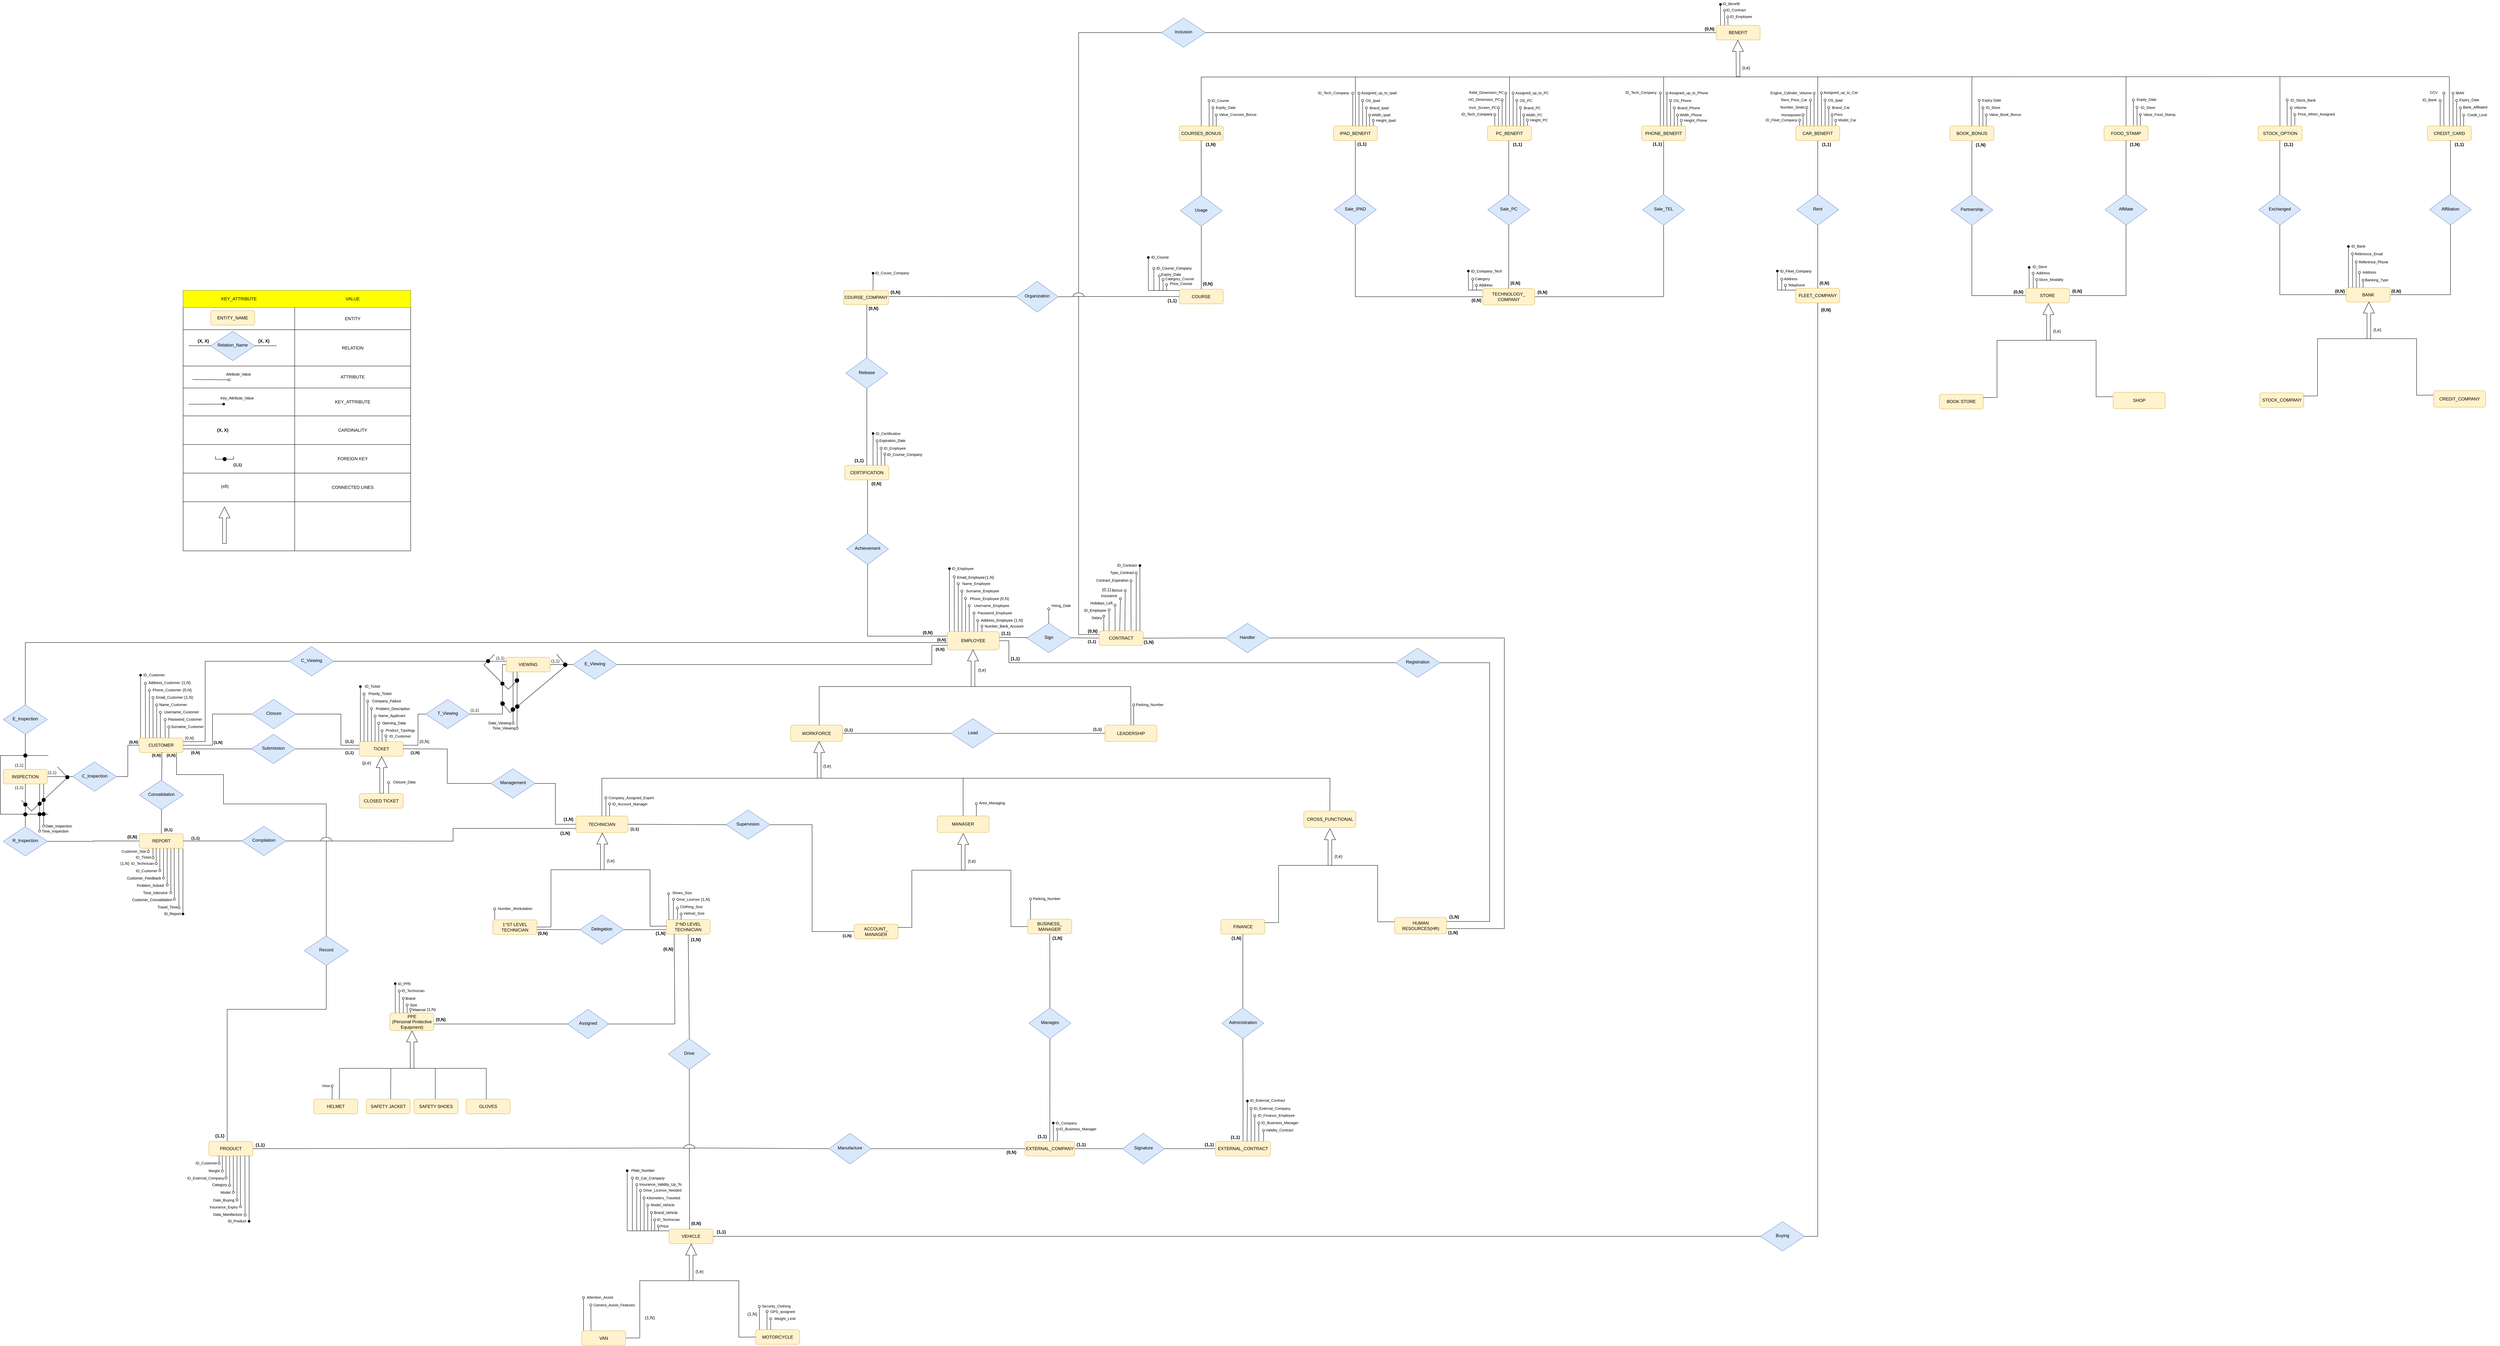 <mxfile version="17.5.0" type="device"><diagram id="i8cosmv3dGT06rBmwdih" name="Page-1"><mxGraphModel dx="2839" dy="3062" grid="1" gridSize="10" guides="1" tooltips="1" connect="1" arrows="1" fold="1" page="1" pageScale="1" pageWidth="850" pageHeight="1100" math="0" shadow="0"><root><mxCell id="0"/><mxCell id="1" parent="0"/><mxCell id="CVm87U2eUh0-YpA2g_fT-1" style="edgeStyle=orthogonalEdgeStyle;rounded=0;orthogonalLoop=1;jettySize=auto;html=1;exitX=1;exitY=0.25;exitDx=0;exitDy=0;endArrow=none;endFill=0;entryX=0;entryY=0.5;entryDx=0;entryDy=0;" parent="1" source="CVm87U2eUh0-YpA2g_fT-2" edge="1"><mxGeometry relative="1" as="geometry"><mxPoint x="460.5" y="-29" as="targetPoint"/><Array as="points"><mxPoint x="-60" y="190"/><mxPoint x="-60" y="-29"/></Array></mxGeometry></mxCell><mxCell id="CVm87U2eUh0-YpA2g_fT-2" value="CUSTOMER" style="rounded=1;whiteSpace=wrap;html=1;fontSize=12;glass=0;strokeWidth=1;shadow=0;fillColor=#fff2cc;strokeColor=#d6b656;" parent="1" vertex="1"><mxGeometry x="-240" y="180" width="120" height="40" as="geometry"/></mxCell><mxCell id="CVm87U2eUh0-YpA2g_fT-3" value="&lt;b&gt;(1,1)&lt;/b&gt;" style="edgeStyle=orthogonalEdgeStyle;rounded=0;html=1;jettySize=auto;orthogonalLoop=1;fontSize=11;endArrow=none;endFill=0;endSize=8;strokeWidth=1;shadow=0;labelBackgroundColor=none;align=left;" parent="1" source="CVm87U2eUh0-YpA2g_fT-4" target="CVm87U2eUh0-YpA2g_fT-8" edge="1"><mxGeometry x="0.54" y="-10" relative="1" as="geometry"><mxPoint as="offset"/></mxGeometry></mxCell><mxCell id="CVm87U2eUh0-YpA2g_fT-4" value="Submission" style="rhombus;whiteSpace=wrap;html=1;shadow=0;fontFamily=Helvetica;fontSize=12;align=center;strokeWidth=1;spacing=6;spacingTop=-4;fillColor=#dae8fc;strokeColor=#6c8ebf;" parent="1" vertex="1"><mxGeometry x="66" y="170" width="120" height="80" as="geometry"/></mxCell><mxCell id="CVm87U2eUh0-YpA2g_fT-5" value="REPORT" style="rounded=1;whiteSpace=wrap;html=1;fontSize=12;glass=0;strokeWidth=1;shadow=0;fillColor=#fff2cc;strokeColor=#d6b656;" parent="1" vertex="1"><mxGeometry x="-239.5" y="441" width="120" height="40" as="geometry"/></mxCell><mxCell id="CVm87U2eUh0-YpA2g_fT-6" value="TECHNICIAN" style="rounded=1;whiteSpace=wrap;html=1;fontSize=12;glass=0;strokeWidth=1;shadow=0;fillColor=#fff2cc;strokeColor=#d6b656;" parent="1" vertex="1"><mxGeometry x="950" y="393" width="142" height="45" as="geometry"/></mxCell><mxCell id="CVm87U2eUh0-YpA2g_fT-7" value="&lt;b&gt;&amp;nbsp; &amp;nbsp; &amp;nbsp; (1,1)&lt;/b&gt;" style="edgeStyle=orthogonalEdgeStyle;rounded=0;html=1;jettySize=auto;orthogonalLoop=1;fontSize=11;endArrow=none;endFill=0;endSize=8;strokeWidth=1;shadow=0;labelBackgroundColor=none;entryX=1;entryY=0.5;entryDx=0;entryDy=0;exitX=0;exitY=0.5;exitDx=0;exitDy=0;" parent="1" source="CVm87U2eUh0-YpA2g_fT-10" target="CVm87U2eUh0-YpA2g_fT-5" edge="1"><mxGeometry x="0.714" y="-8" relative="1" as="geometry"><mxPoint as="offset"/><mxPoint x="-6.5" y="461" as="sourcePoint"/><mxPoint x="-111" y="496" as="targetPoint"/></mxGeometry></mxCell><mxCell id="CVm87U2eUh0-YpA2g_fT-8" value="TICKET" style="rounded=1;whiteSpace=wrap;html=1;fontSize=12;glass=0;strokeWidth=1;shadow=0;fillColor=#fff2cc;strokeColor=#d6b656;" parent="1" vertex="1"><mxGeometry x="360" y="190" width="120" height="40" as="geometry"/></mxCell><mxCell id="CVm87U2eUh0-YpA2g_fT-9" value="Management" style="rhombus;whiteSpace=wrap;html=1;shadow=0;fontFamily=Helvetica;fontSize=12;align=center;strokeWidth=1;spacing=6;spacingTop=-4;fillColor=#dae8fc;strokeColor=#6c8ebf;" parent="1" vertex="1"><mxGeometry x="718.5" y="264.14" width="120" height="80" as="geometry"/></mxCell><mxCell id="CVm87U2eUh0-YpA2g_fT-10" value="Compilation" style="rhombus;whiteSpace=wrap;html=1;shadow=0;fontFamily=Helvetica;fontSize=12;align=center;strokeWidth=1;spacing=6;spacingTop=-4;fillColor=#dae8fc;strokeColor=#6c8ebf;" parent="1" vertex="1"><mxGeometry x="40" y="421" width="120" height="80" as="geometry"/></mxCell><mxCell id="CVm87U2eUh0-YpA2g_fT-11" value="&lt;b&gt;(0,N)&lt;/b&gt;" style="edgeStyle=orthogonalEdgeStyle;rounded=0;html=1;jettySize=auto;orthogonalLoop=1;fontSize=11;endArrow=none;endFill=0;endSize=8;strokeWidth=1;shadow=0;labelBackgroundColor=none;align=right;verticalAlign=middle;horizontal=1;entryX=0;entryY=0.5;entryDx=0;entryDy=0;exitX=1;exitY=0.75;exitDx=0;exitDy=0;" parent="1" source="CVm87U2eUh0-YpA2g_fT-2" target="CVm87U2eUh0-YpA2g_fT-4" edge="1"><mxGeometry x="-0.5" y="-10" relative="1" as="geometry"><mxPoint as="offset"/><mxPoint x="-102" y="209.5" as="sourcePoint"/><mxPoint x="-32" y="209.5" as="targetPoint"/></mxGeometry></mxCell><mxCell id="CVm87U2eUh0-YpA2g_fT-12" value="" style="endArrow=oval;html=1;align=left;exitX=0;exitY=0;exitDx=0;exitDy=0;startArrow=none;startFill=0;rounded=0;endFill=1;" parent="1" edge="1"><mxGeometry width="50" height="50" relative="1" as="geometry"><mxPoint x="363" y="190" as="sourcePoint"/><mxPoint x="363" y="40" as="targetPoint"/></mxGeometry></mxCell><mxCell id="CVm87U2eUh0-YpA2g_fT-13" value="" style="endArrow=oval;html=1;align=left;exitX=0;exitY=0;exitDx=0;exitDy=0;startArrow=none;startFill=0;rounded=0;endFill=0;" parent="1" edge="1"><mxGeometry width="50" height="50" relative="1" as="geometry"><mxPoint x="373" y="190" as="sourcePoint"/><mxPoint x="373" y="60" as="targetPoint"/></mxGeometry></mxCell><mxCell id="CVm87U2eUh0-YpA2g_fT-14" value="" style="endArrow=oval;html=1;align=left;exitX=0;exitY=0;exitDx=0;exitDy=0;startArrow=none;startFill=0;rounded=0;endFill=0;" parent="1" edge="1"><mxGeometry width="50" height="50" relative="1" as="geometry"><mxPoint x="383" y="190" as="sourcePoint"/><mxPoint x="383" y="80" as="targetPoint"/></mxGeometry></mxCell><mxCell id="CVm87U2eUh0-YpA2g_fT-15" value="" style="endArrow=oval;html=1;align=left;exitX=0;exitY=0;exitDx=0;exitDy=0;startArrow=none;startFill=0;rounded=0;endFill=0;" parent="1" edge="1"><mxGeometry width="50" height="50" relative="1" as="geometry"><mxPoint x="393" y="190" as="sourcePoint"/><mxPoint x="393" y="100" as="targetPoint"/></mxGeometry></mxCell><mxCell id="CVm87U2eUh0-YpA2g_fT-16" value="" style="endArrow=oval;html=1;align=left;exitX=0;exitY=0;exitDx=0;exitDy=0;startArrow=none;startFill=0;rounded=0;endFill=0;" parent="1" edge="1"><mxGeometry width="50" height="50" relative="1" as="geometry"><mxPoint x="403" y="190" as="sourcePoint"/><mxPoint x="403" y="120" as="targetPoint"/></mxGeometry></mxCell><mxCell id="CVm87U2eUh0-YpA2g_fT-17" value="" style="endArrow=oval;html=1;align=left;exitX=0;exitY=0;exitDx=0;exitDy=0;startArrow=none;startFill=0;rounded=0;endFill=1;" parent="1" edge="1"><mxGeometry width="50" height="50" relative="1" as="geometry"><mxPoint x="-236" y="180" as="sourcePoint"/><mxPoint x="-236" y="9" as="targetPoint"/></mxGeometry></mxCell><mxCell id="CVm87U2eUh0-YpA2g_fT-18" value="" style="endArrow=oval;html=1;align=left;exitX=0;exitY=0;exitDx=0;exitDy=0;startArrow=none;startFill=0;rounded=0;endFill=0;" parent="1" edge="1"><mxGeometry width="50" height="50" relative="1" as="geometry"><mxPoint x="-212" y="180" as="sourcePoint"/><mxPoint x="-212" y="50" as="targetPoint"/></mxGeometry></mxCell><mxCell id="CVm87U2eUh0-YpA2g_fT-19" value="" style="endArrow=oval;html=1;align=left;exitX=0;exitY=0;exitDx=0;exitDy=0;startArrow=none;startFill=0;rounded=0;endFill=0;" parent="1" edge="1"><mxGeometry width="50" height="50" relative="1" as="geometry"><mxPoint x="-202" y="180" as="sourcePoint"/><mxPoint x="-202" y="70" as="targetPoint"/></mxGeometry></mxCell><mxCell id="CVm87U2eUh0-YpA2g_fT-20" value="" style="endArrow=oval;html=1;align=left;exitX=0;exitY=0;exitDx=0;exitDy=0;startArrow=none;startFill=0;rounded=0;endFill=0;" parent="1" edge="1"><mxGeometry width="50" height="50" relative="1" as="geometry"><mxPoint x="-192" y="180" as="sourcePoint"/><mxPoint x="-192" y="90" as="targetPoint"/></mxGeometry></mxCell><mxCell id="CVm87U2eUh0-YpA2g_fT-21" value="" style="endArrow=oval;html=1;align=left;exitX=0;exitY=0;exitDx=0;exitDy=0;startArrow=none;startFill=0;rounded=0;endFill=0;" parent="1" edge="1"><mxGeometry width="50" height="50" relative="1" as="geometry"><mxPoint x="-182" y="180" as="sourcePoint"/><mxPoint x="-182" y="110" as="targetPoint"/></mxGeometry></mxCell><mxCell id="CVm87U2eUh0-YpA2g_fT-22" value="" style="endArrow=oval;html=1;align=left;exitX=0;exitY=0;exitDx=0;exitDy=0;startArrow=none;startFill=0;rounded=0;endFill=0;" parent="1" edge="1"><mxGeometry width="50" height="50" relative="1" as="geometry"><mxPoint x="-169" y="180" as="sourcePoint"/><mxPoint x="-169" y="130" as="targetPoint"/></mxGeometry></mxCell><mxCell id="CVm87U2eUh0-YpA2g_fT-23" value="" style="endArrow=oval;html=1;align=left;exitX=0;exitY=0;exitDx=0;exitDy=0;startArrow=none;startFill=0;rounded=0;endFill=0;" parent="1" edge="1"><mxGeometry width="50" height="50" relative="1" as="geometry"><mxPoint x="-159" y="180" as="sourcePoint"/><mxPoint x="-159" y="150" as="targetPoint"/></mxGeometry></mxCell><mxCell id="CVm87U2eUh0-YpA2g_fT-24" value="&lt;font style=&quot;font-size: 10px&quot;&gt;ID_Customer&lt;/font&gt;" style="text;html=1;strokeColor=none;fillColor=none;align=center;verticalAlign=middle;whiteSpace=wrap;rounded=0;" parent="1" vertex="1"><mxGeometry x="-219" y="-2" width="40" height="20" as="geometry"/></mxCell><mxCell id="CVm87U2eUh0-YpA2g_fT-25" value="&lt;span style=&quot;color: rgb(0 , 0 , 0) ; font-family: &amp;#34;helvetica&amp;#34; ; font-size: 10px ; font-style: normal ; font-weight: 400 ; letter-spacing: normal ; text-align: center ; text-indent: 0px ; text-transform: none ; word-spacing: 0px ; background-color: rgb(248 , 249 , 250) ; display: inline ; float: none&quot;&gt;Surname_&lt;/span&gt;&lt;span style=&quot;font-size: 10px ; text-align: center&quot;&gt;Customer&lt;/span&gt;" style="text;whiteSpace=wrap;html=1;" parent="1" vertex="1"><mxGeometry x="-155" y="135" width="70" height="30" as="geometry"/></mxCell><mxCell id="CVm87U2eUh0-YpA2g_fT-26" value="&lt;span style=&quot;color: rgb(0 , 0 , 0) ; font-family: &amp;#34;helvetica&amp;#34; ; font-size: 10px ; font-style: normal ; font-weight: 400 ; letter-spacing: normal ; text-align: center ; text-indent: 0px ; text-transform: none ; word-spacing: 0px ; background-color: rgb(248 , 249 , 250) ; display: inline ; float: none&quot;&gt;Email_&lt;/span&gt;&lt;span style=&quot;font-size: 10px ; text-align: center&quot;&gt;Customer&lt;/span&gt;" style="text;whiteSpace=wrap;html=1;" parent="1" vertex="1"><mxGeometry x="-196" y="55" width="70" height="30" as="geometry"/></mxCell><mxCell id="CVm87U2eUh0-YpA2g_fT-27" value="&lt;span style=&quot;color: rgb(0 , 0 , 0) ; font-family: &amp;#34;helvetica&amp;#34; ; font-size: 10px ; font-style: normal ; font-weight: 400 ; letter-spacing: normal ; text-align: center ; text-indent: 0px ; text-transform: none ; word-spacing: 0px ; background-color: rgb(248 , 249 , 250) ; display: inline ; float: none&quot;&gt;ID_Report&lt;/span&gt;" style="text;whiteSpace=wrap;html=1;" parent="1" vertex="1"><mxGeometry x="-174.5" y="645" width="70" height="30" as="geometry"/></mxCell><mxCell id="CVm87U2eUh0-YpA2g_fT-28" value="&lt;span style=&quot;color: rgb(0 , 0 , 0) ; font-family: &amp;#34;helvetica&amp;#34; ; font-size: 10px ; font-style: normal ; font-weight: 400 ; letter-spacing: normal ; text-align: center ; text-indent: 0px ; text-transform: none ; word-spacing: 0px ; background-color: rgb(248 , 249 , 250) ; display: inline ; float: none&quot;&gt;ID_Ticket&lt;/span&gt;" style="text;whiteSpace=wrap;html=1;" parent="1" vertex="1"><mxGeometry x="373" y="25" width="70" height="30" as="geometry"/></mxCell><mxCell id="CVm87U2eUh0-YpA2g_fT-29" value="&lt;span style=&quot;color: rgb(0 , 0 , 0) ; font-family: &amp;#34;helvetica&amp;#34; ; font-size: 10px ; font-style: normal ; font-weight: 400 ; letter-spacing: normal ; text-align: center ; text-indent: 0px ; text-transform: none ; word-spacing: 0px ; background-color: rgb(248 , 249 , 250) ; display: inline ; float: none&quot;&gt;Username_&lt;/span&gt;&lt;span style=&quot;font-size: 10px ; text-align: center&quot;&gt;Customer&lt;/span&gt;" style="text;whiteSpace=wrap;html=1;" parent="1" vertex="1"><mxGeometry x="-174" y="95" width="90" height="30" as="geometry"/></mxCell><mxCell id="CVm87U2eUh0-YpA2g_fT-30" value="&lt;span style=&quot;color: rgb(0 , 0 , 0) ; font-family: &amp;#34;helvetica&amp;#34; ; font-size: 10px ; font-style: normal ; font-weight: 400 ; letter-spacing: normal ; text-align: center ; text-indent: 0px ; text-transform: none ; word-spacing: 0px ; background-color: rgb(248 , 249 , 250) ; display: inline ; float: none&quot;&gt;Priority_Ticket&lt;/span&gt;" style="text;whiteSpace=wrap;html=1;" parent="1" vertex="1"><mxGeometry x="383" y="45" width="90" height="30" as="geometry"/></mxCell><mxCell id="CVm87U2eUh0-YpA2g_fT-31" value="&lt;span style=&quot;color: rgb(0 , 0 , 0) ; font-family: &amp;#34;helvetica&amp;#34; ; font-size: 10px ; font-style: normal ; font-weight: 400 ; letter-spacing: normal ; text-align: center ; text-indent: 0px ; text-transform: none ; word-spacing: 0px ; background-color: rgb(248 , 249 , 250) ; display: inline ; float: none&quot;&gt;Company_Failure&lt;/span&gt;" style="text;whiteSpace=wrap;html=1;" parent="1" vertex="1"><mxGeometry x="393" y="65" width="90" height="30" as="geometry"/></mxCell><mxCell id="CVm87U2eUh0-YpA2g_fT-32" value="&lt;span style=&quot;color: rgb(0 , 0 , 0) ; font-family: &amp;#34;helvetica&amp;#34; ; font-size: 10px ; font-style: normal ; font-weight: 400 ; letter-spacing: normal ; text-align: center ; text-indent: 0px ; text-transform: none ; word-spacing: 0px ; background-color: rgb(248 , 249 , 250) ; display: inline ; float: none&quot;&gt;Password_&lt;/span&gt;&lt;span style=&quot;font-size: 10px ; text-align: center&quot;&gt;Customer&lt;/span&gt;" style="text;whiteSpace=wrap;html=1;" parent="1" vertex="1"><mxGeometry x="-163" y="115" width="90" height="30" as="geometry"/></mxCell><mxCell id="CVm87U2eUh0-YpA2g_fT-33" value="&lt;span style=&quot;color: rgb(0 , 0 , 0) ; font-family: &amp;#34;helvetica&amp;#34; ; font-size: 10px ; font-style: normal ; font-weight: 400 ; letter-spacing: normal ; text-align: center ; text-indent: 0px ; text-transform: none ; word-spacing: 0px ; background-color: rgb(248 , 249 , 250) ; display: inline ; float: none&quot;&gt;Problem_Description&lt;/span&gt;" style="text;whiteSpace=wrap;html=1;" parent="1" vertex="1"><mxGeometry x="403" y="86" width="90" height="30" as="geometry"/></mxCell><mxCell id="CVm87U2eUh0-YpA2g_fT-34" value="&lt;div style=&quot;text-align: center&quot;&gt;&lt;font face=&quot;helvetica&quot;&gt;&lt;span style=&quot;font-size: 10px&quot;&gt;ID_Customer&lt;/span&gt;&lt;/font&gt;&lt;/div&gt;" style="text;whiteSpace=wrap;html=1;" parent="1" vertex="1"><mxGeometry x="-251" y="528" width="99" height="30" as="geometry"/></mxCell><mxCell id="CVm87U2eUh0-YpA2g_fT-35" value="&lt;span style=&quot;color: rgb(0 , 0 , 0) ; font-family: &amp;#34;helvetica&amp;#34; ; font-size: 10px ; font-style: normal ; font-weight: 400 ; letter-spacing: normal ; text-align: center ; text-indent: 0px ; text-transform: none ; word-spacing: 0px ; background-color: rgb(248 , 249 , 250) ; display: inline ; float: none&quot;&gt;Address_&lt;/span&gt;&lt;span style=&quot;font-size: 10px ; text-align: center&quot;&gt;Customer&lt;/span&gt;" style="text;whiteSpace=wrap;html=1;" parent="1" vertex="1"><mxGeometry x="-216" y="15" width="110" height="30" as="geometry"/></mxCell><mxCell id="CVm87U2eUh0-YpA2g_fT-36" value="&lt;div style=&quot;text-align: center&quot;&gt;&lt;br&gt;&lt;/div&gt;" style="text;whiteSpace=wrap;html=1;" parent="1" vertex="1"><mxGeometry x="410" y="105" width="130" height="30" as="geometry"/></mxCell><mxCell id="CVm87U2eUh0-YpA2g_fT-37" value="&lt;span style=&quot;color: rgb(0 , 0 , 0) ; font-family: &amp;#34;helvetica&amp;#34; ; font-size: 10px ; font-style: normal ; font-weight: 400 ; letter-spacing: normal ; text-align: center ; text-indent: 0px ; text-transform: none ; word-spacing: 0px ; background-color: rgb(248 , 249 , 250) ; display: inline ; float: none&quot;&gt;Customer_Feedback&lt;/span&gt;" style="text;whiteSpace=wrap;html=1;" parent="1" vertex="1"><mxGeometry x="-275.5" y="548" width="114" height="30" as="geometry"/></mxCell><mxCell id="CVm87U2eUh0-YpA2g_fT-38" value="&lt;span style=&quot;color: rgb(0 , 0 , 0) ; font-family: &amp;#34;helvetica&amp;#34; ; font-size: 10px ; font-style: normal ; font-weight: 400 ; letter-spacing: normal ; text-align: center ; text-indent: 0px ; text-transform: none ; word-spacing: 0px ; background-color: rgb(248 , 249 , 250) ; display: inline ; float: none&quot;&gt;Customer_Convalidation&lt;/span&gt;" style="text;whiteSpace=wrap;html=1;" parent="1" vertex="1"><mxGeometry x="-261.5" y="607" width="100" height="30" as="geometry"/></mxCell><mxCell id="CVm87U2eUh0-YpA2g_fT-39" value="&lt;span style=&quot;color: rgb(0 , 0 , 0) ; font-family: &amp;#34;helvetica&amp;#34; ; font-size: 10px ; font-style: normal ; font-weight: 400 ; letter-spacing: normal ; text-align: center ; text-indent: 0px ; text-transform: none ; word-spacing: 0px ; background-color: rgb(248 , 249 , 250) ; display: inline ; float: none&quot;&gt;Problem_Solved&lt;/span&gt;" style="text;whiteSpace=wrap;html=1;" parent="1" vertex="1"><mxGeometry x="-248.5" y="568" width="93" height="30" as="geometry"/></mxCell><mxCell id="CVm87U2eUh0-YpA2g_fT-40" value="&lt;div style=&quot;text-align: center&quot;&gt;&lt;font face=&quot;helvetica&quot;&gt;&lt;span style=&quot;font-size: 10px&quot;&gt;Name_Applicant&lt;/span&gt;&lt;/font&gt;&lt;/div&gt;" style="text;whiteSpace=wrap;html=1;" parent="1" vertex="1"><mxGeometry x="410" y="105" width="80" height="30" as="geometry"/></mxCell><mxCell id="CVm87U2eUh0-YpA2g_fT-41" value="&lt;span style=&quot;color: rgb(0 , 0 , 0) ; font-family: &amp;#34;helvetica&amp;#34; ; font-size: 10px ; font-style: normal ; font-weight: 400 ; letter-spacing: normal ; text-align: center ; text-indent: 0px ; text-transform: none ; word-spacing: 0px ; background-color: rgb(248 , 249 , 250) ; display: inline ; float: none&quot;&gt;Time_Intervent&lt;/span&gt;" style="text;whiteSpace=wrap;html=1;" parent="1" vertex="1"><mxGeometry x="-231.5" y="588" width="107" height="30" as="geometry"/></mxCell><mxCell id="CVm87U2eUh0-YpA2g_fT-42" value="" style="endArrow=oval;html=1;align=left;startArrow=none;startFill=0;rounded=0;endFill=0;" parent="1" edge="1"><mxGeometry width="50" height="50" relative="1" as="geometry"><mxPoint x="413" y="190" as="sourcePoint"/><mxPoint x="413" y="140" as="targetPoint"/></mxGeometry></mxCell><mxCell id="CVm87U2eUh0-YpA2g_fT-43" value="&lt;div style=&quot;text-align: center&quot;&gt;&lt;font face=&quot;helvetica&quot;&gt;&lt;span style=&quot;font-size: 10px ; background-color: rgb(248 , 249 , 250)&quot;&gt;Opening_Data&lt;/span&gt;&lt;/font&gt;&lt;/div&gt;" style="text;whiteSpace=wrap;html=1;" parent="1" vertex="1"><mxGeometry x="420" y="125" width="80" height="30" as="geometry"/></mxCell><mxCell id="CVm87U2eUh0-YpA2g_fT-44" style="edgeStyle=orthogonalEdgeStyle;rounded=0;orthogonalLoop=1;jettySize=auto;html=1;exitX=1;exitY=0.5;exitDx=0;exitDy=0;entryX=0;entryY=0.5;entryDx=0;entryDy=0;endArrow=none;endFill=0;" parent="1" source="CVm87U2eUh0-YpA2g_fT-45" target="CVm87U2eUh0-YpA2g_fT-142" edge="1"><mxGeometry relative="1" as="geometry"/></mxCell><mxCell id="CVm87U2eUh0-YpA2g_fT-45" value="Supervision" style="rhombus;whiteSpace=wrap;html=1;shadow=0;fontFamily=Helvetica;fontSize=12;align=center;strokeWidth=1;spacing=6;spacingTop=-4;fillColor=#dae8fc;strokeColor=#6c8ebf;" parent="1" vertex="1"><mxGeometry x="1359.33" y="376.64" width="120" height="80" as="geometry"/></mxCell><mxCell id="CVm87U2eUh0-YpA2g_fT-46" value="" style="endArrow=oval;html=1;align=left;startArrow=none;startFill=0;rounded=0;endFill=0;" parent="1" edge="1"><mxGeometry width="50" height="50" relative="1" as="geometry"><mxPoint x="-144.42" y="481" as="sourcePoint"/><mxPoint x="-143.92" y="620" as="targetPoint"/></mxGeometry></mxCell><mxCell id="CVm87U2eUh0-YpA2g_fT-47" value="" style="endArrow=oval;html=1;align=left;exitX=0;exitY=1;exitDx=0;exitDy=0;startArrow=none;startFill=0;rounded=0;endFill=0;" parent="1" edge="1"><mxGeometry width="50" height="50" relative="1" as="geometry"><mxPoint x="-183.5" y="482" as="sourcePoint"/><mxPoint x="-183.5" y="542" as="targetPoint"/></mxGeometry></mxCell><mxCell id="CVm87U2eUh0-YpA2g_fT-48" value="" style="endArrow=oval;html=1;align=left;exitX=0;exitY=1;exitDx=0;exitDy=0;startArrow=none;startFill=0;rounded=0;endFill=0;" parent="1" edge="1"><mxGeometry width="50" height="50" relative="1" as="geometry"><mxPoint x="-173.5" y="482" as="sourcePoint"/><mxPoint x="-173.5" y="562" as="targetPoint"/></mxGeometry></mxCell><mxCell id="CVm87U2eUh0-YpA2g_fT-49" value="" style="endArrow=oval;html=1;align=left;startArrow=none;startFill=0;rounded=0;endFill=0;" parent="1" edge="1"><mxGeometry width="50" height="50" relative="1" as="geometry"><mxPoint x="-153.5" y="482" as="sourcePoint"/><mxPoint x="-153.5" y="602" as="targetPoint"/></mxGeometry></mxCell><mxCell id="CVm87U2eUh0-YpA2g_fT-50" value="" style="endArrow=oval;html=1;align=left;startArrow=none;startFill=0;rounded=0;endFill=0;" parent="1" edge="1"><mxGeometry width="50" height="50" relative="1" as="geometry"><mxPoint x="-163.5" y="481" as="sourcePoint"/><mxPoint x="-163.5" y="581" as="targetPoint"/></mxGeometry></mxCell><mxCell id="CVm87U2eUh0-YpA2g_fT-51" value="" style="endArrow=oval;html=1;align=left;startArrow=none;startFill=0;rounded=0;endFill=1;" parent="1" edge="1"><mxGeometry width="50" height="50" relative="1" as="geometry"><mxPoint x="-120.5" y="481" as="sourcePoint"/><mxPoint x="-120.5" y="660" as="targetPoint"/></mxGeometry></mxCell><mxCell id="CVm87U2eUh0-YpA2g_fT-52" value="2°ND LEVEL TECHNICIAN" style="rounded=1;whiteSpace=wrap;html=1;fontSize=12;glass=0;strokeWidth=1;shadow=0;fillColor=#fff2cc;strokeColor=#d6b656;" parent="1" vertex="1"><mxGeometry x="1196.25" y="675" width="120" height="40" as="geometry"/></mxCell><mxCell id="CVm87U2eUh0-YpA2g_fT-53" value="&lt;b&gt;(1,N)&lt;/b&gt;" style="edgeStyle=orthogonalEdgeStyle;rounded=0;html=1;jettySize=auto;orthogonalLoop=1;fontSize=11;endArrow=none;endFill=0;endSize=8;strokeWidth=1;shadow=0;labelBackgroundColor=none;align=left;entryX=0;entryY=0.5;entryDx=0;entryDy=0;" parent="1" target="CVm87U2eUh0-YpA2g_fT-9" edge="1"><mxGeometry x="-0.89" y="-10" relative="1" as="geometry"><mxPoint as="offset"/><mxPoint x="480.0" y="209.66" as="sourcePoint"/><mxPoint x="550" y="209.66" as="targetPoint"/></mxGeometry></mxCell><mxCell id="CVm87U2eUh0-YpA2g_fT-54" value="&lt;span style=&quot;color: rgb(0 , 0 , 0) ; font-family: &amp;#34;helvetica&amp;#34; ; font-size: 11px ; font-style: normal ; letter-spacing: normal ; text-align: left ; text-indent: 0px ; text-transform: none ; word-spacing: 0px ; background-color: rgb(255 , 255 , 255) ; display: inline ; float: none&quot;&gt;&lt;b&gt;(1,N)&lt;/b&gt;&lt;/span&gt;" style="text;whiteSpace=wrap;html=1;" parent="1" vertex="1"><mxGeometry x="1675.001" y="705.136" width="43" height="28" as="geometry"/></mxCell><mxCell id="CVm87U2eUh0-YpA2g_fT-55" value="" style="endArrow=oval;html=1;align=left;exitX=0;exitY=1;exitDx=0;exitDy=0;startArrow=none;startFill=0;rounded=0;endFill=0;" parent="1" edge="1"><mxGeometry width="50" height="50" relative="1" as="geometry"><mxPoint x="-193.5" y="481.0" as="sourcePoint"/><mxPoint x="-193.5" y="523" as="targetPoint"/></mxGeometry></mxCell><mxCell id="CVm87U2eUh0-YpA2g_fT-56" value="&lt;div style=&quot;text-align: center&quot;&gt;&lt;font face=&quot;helvetica&quot;&gt;&lt;span style=&quot;font-size: 10px&quot;&gt;ID_Technician&lt;/span&gt;&lt;/font&gt;&lt;/div&gt;" style="text;whiteSpace=wrap;html=1;" parent="1" vertex="1"><mxGeometry x="-264.5" y="508" width="99" height="30" as="geometry"/></mxCell><mxCell id="CVm87U2eUh0-YpA2g_fT-57" value="VEHICLE" style="rounded=1;whiteSpace=wrap;html=1;fontSize=12;glass=0;strokeWidth=1;shadow=0;fillColor=#fff2cc;strokeColor=#d6b656;" parent="1" vertex="1"><mxGeometry x="1204" y="1519" width="120" height="40" as="geometry"/></mxCell><mxCell id="CVm87U2eUh0-YpA2g_fT-58" value="Drive" style="rhombus;whiteSpace=wrap;html=1;shadow=0;fontFamily=Helvetica;fontSize=12;align=center;strokeWidth=1;spacing=6;spacingTop=-4;fillColor=#dae8fc;strokeColor=#6c8ebf;" parent="1" vertex="1"><mxGeometry x="1202.25" y="1000" width="114" height="84" as="geometry"/></mxCell><mxCell id="CVm87U2eUh0-YpA2g_fT-59" value="" style="endArrow=oval;html=1;align=left;exitX=0;exitY=0;exitDx=0;exitDy=0;startArrow=none;startFill=0;rounded=0;endFill=0;" parent="1" edge="1"><mxGeometry width="50" height="50" relative="1" as="geometry"><mxPoint x="-222.69" y="180" as="sourcePoint"/><mxPoint x="-223" y="31" as="targetPoint"/></mxGeometry></mxCell><mxCell id="CVm87U2eUh0-YpA2g_fT-60" value="&lt;span style=&quot;color: rgb(0 , 0 , 0) ; font-family: &amp;#34;helvetica&amp;#34; ; font-size: 10px ; font-style: normal ; font-weight: 400 ; letter-spacing: normal ; text-align: center ; text-indent: 0px ; text-transform: none ; word-spacing: 0px ; background-color: rgb(248 , 249 , 250) ; display: inline ; float: none&quot;&gt;Travel_Time&lt;/span&gt;" style="text;whiteSpace=wrap;html=1;" parent="1" vertex="1"><mxGeometry x="-192.5" y="627" width="55" height="22" as="geometry"/></mxCell><mxCell id="CVm87U2eUh0-YpA2g_fT-61" value="&lt;div style=&quot;text-align: center&quot;&gt;&lt;font face=&quot;helvetica&quot;&gt;&lt;span style=&quot;font-size: 10px&quot;&gt;Product_Typology&lt;/span&gt;&lt;/font&gt;&lt;/div&gt;" style="text;whiteSpace=wrap;html=1;" parent="1" vertex="1"><mxGeometry x="430" y="145" width="90" height="30" as="geometry"/></mxCell><mxCell id="CVm87U2eUh0-YpA2g_fT-62" value="" style="endArrow=none;html=1;rounded=0;entryX=0;entryY=0.5;entryDx=0;entryDy=0;exitX=1;exitY=0.5;exitDx=0;exitDy=0;edgeStyle=orthogonalEdgeStyle;" parent="1" source="CVm87U2eUh0-YpA2g_fT-9" target="CVm87U2eUh0-YpA2g_fT-6" edge="1"><mxGeometry width="50" height="50" relative="1" as="geometry"><mxPoint x="840" y="438" as="sourcePoint"/><mxPoint x="890" y="388" as="targetPoint"/></mxGeometry></mxCell><mxCell id="CVm87U2eUh0-YpA2g_fT-63" value="&lt;b&gt;(1,N)&lt;/b&gt;" style="text;html=1;strokeColor=none;fillColor=none;align=center;verticalAlign=middle;whiteSpace=wrap;rounded=0;" parent="1" vertex="1"><mxGeometry x="900" y="387" width="60" height="30" as="geometry"/></mxCell><mxCell id="CVm87U2eUh0-YpA2g_fT-64" value="1°ST LEVEL TECHNICIAN" style="rounded=1;whiteSpace=wrap;html=1;fontSize=12;glass=0;strokeWidth=1;shadow=0;fillColor=#fff2cc;strokeColor=#d6b656;" parent="1" vertex="1"><mxGeometry x="724" y="676" width="120" height="40" as="geometry"/></mxCell><mxCell id="CVm87U2eUh0-YpA2g_fT-65" value="(t,e)" style="text;html=1;strokeColor=none;fillColor=none;align=center;verticalAlign=middle;whiteSpace=wrap;rounded=0;" parent="1" vertex="1"><mxGeometry x="1605" y="242.14" width="60" height="30" as="geometry"/></mxCell><mxCell id="CVm87U2eUh0-YpA2g_fT-66" value="&lt;b&gt;(0,N)&lt;/b&gt;" style="text;html=1;strokeColor=none;fillColor=none;align=center;verticalAlign=middle;whiteSpace=wrap;rounded=0;" parent="1" vertex="1"><mxGeometry x="1247.67" y="1489" width="60" height="30" as="geometry"/></mxCell><mxCell id="CVm87U2eUh0-YpA2g_fT-67" value="" style="endArrow=oval;html=1;align=left;startArrow=none;startFill=0;rounded=0;endFill=0;" parent="1" edge="1"><mxGeometry width="50" height="50" relative="1" as="geometry"><mxPoint x="-132" y="481" as="sourcePoint"/><mxPoint x="-131.5" y="643" as="targetPoint"/></mxGeometry></mxCell><mxCell id="CVm87U2eUh0-YpA2g_fT-68" value="(1,N)" style="text;html=1;strokeColor=none;fillColor=none;align=center;verticalAlign=middle;whiteSpace=wrap;rounded=0;" parent="1" vertex="1"><mxGeometry x="1122" y="1746" width="60" height="30" as="geometry"/></mxCell><mxCell id="CVm87U2eUh0-YpA2g_fT-69" value="&lt;b&gt;(1,N)&lt;/b&gt;" style="text;html=1;strokeColor=none;fillColor=none;align=center;verticalAlign=middle;whiteSpace=wrap;rounded=0;" parent="1" vertex="1"><mxGeometry x="891.15" y="424.5" width="60" height="30" as="geometry"/></mxCell><mxCell id="CVm87U2eUh0-YpA2g_fT-70" value="CONTRACT" style="rounded=1;whiteSpace=wrap;html=1;fontSize=12;glass=0;strokeWidth=1;shadow=0;fillColor=#fff2cc;strokeColor=#d6b656;" parent="1" vertex="1"><mxGeometry x="2376" y="-112" width="120" height="40" as="geometry"/></mxCell><mxCell id="CVm87U2eUh0-YpA2g_fT-71" value="Sign" style="rhombus;whiteSpace=wrap;html=1;shadow=0;fontFamily=Helvetica;fontSize=12;align=center;strokeWidth=1;spacing=6;spacingTop=-4;fillColor=#dae8fc;strokeColor=#6c8ebf;" parent="1" vertex="1"><mxGeometry x="2179" y="-132.5" width="120" height="80" as="geometry"/></mxCell><mxCell id="CVm87U2eUh0-YpA2g_fT-72" value="&lt;span style=&quot;color: rgb(0 , 0 , 0) ; font-family: &amp;#34;helvetica&amp;#34; ; font-size: 10px ; font-style: normal ; font-weight: 400 ; letter-spacing: normal ; text-align: center ; text-indent: 0px ; text-transform: none ; word-spacing: 0px ; background-color: rgb(248 , 249 , 250) ; display: inline ; float: none&quot;&gt;ID_Contract&lt;/span&gt;" style="text;whiteSpace=wrap;html=1;" parent="1" vertex="1"><mxGeometry x="2423" y="-305.5" width="59" height="30" as="geometry"/></mxCell><mxCell id="CVm87U2eUh0-YpA2g_fT-73" value="&lt;div style=&quot;text-align: center&quot;&gt;&lt;font face=&quot;helvetica&quot;&gt;&lt;span style=&quot;font-size: 10px&quot;&gt;Salary&lt;/span&gt;&lt;/font&gt;&lt;/div&gt;" style="text;whiteSpace=wrap;html=1;" parent="1" vertex="1"><mxGeometry x="2353" y="-162" width="99" height="30" as="geometry"/></mxCell><mxCell id="CVm87U2eUh0-YpA2g_fT-74" value="&lt;span style=&quot;color: rgb(0 , 0 , 0) ; font-family: &amp;#34;helvetica&amp;#34; ; font-size: 10px ; font-style: normal ; font-weight: 400 ; letter-spacing: normal ; text-align: center ; text-indent: 0px ; text-transform: none ; word-spacing: 0px ; background-color: rgb(248 , 249 , 250) ; display: inline ; float: none&quot;&gt;Bonus&lt;/span&gt;" style="text;whiteSpace=wrap;html=1;" parent="1" vertex="1"><mxGeometry x="2409" y="-237" width="21" height="30" as="geometry"/></mxCell><mxCell id="CVm87U2eUh0-YpA2g_fT-75" value="&lt;span style=&quot;color: rgb(0 , 0 , 0) ; font-family: &amp;#34;helvetica&amp;#34; ; font-size: 10px ; font-style: normal ; font-weight: 400 ; letter-spacing: normal ; text-align: center ; text-indent: 0px ; text-transform: none ; word-spacing: 0px ; background-color: rgb(248 , 249 , 250) ; display: inline ; float: none&quot;&gt;Holidays_Left&lt;/span&gt;" style="text;whiteSpace=wrap;html=1;" parent="1" vertex="1"><mxGeometry x="2350" y="-202" width="78" height="30" as="geometry"/></mxCell><mxCell id="CVm87U2eUh0-YpA2g_fT-76" value="&lt;span style=&quot;color: rgb(0 , 0 , 0) ; font-family: &amp;#34;helvetica&amp;#34; ; font-size: 10px ; font-style: normal ; font-weight: 400 ; letter-spacing: normal ; text-align: center ; text-indent: 0px ; text-transform: none ; word-spacing: 0px ; background-color: rgb(248 , 249 , 250) ; display: inline ; float: none&quot;&gt;Insurance&lt;/span&gt;" style="text;whiteSpace=wrap;html=1;" parent="1" vertex="1"><mxGeometry x="2379" y="-222" width="81" height="30" as="geometry"/></mxCell><mxCell id="CVm87U2eUh0-YpA2g_fT-77" value="" style="endArrow=oval;html=1;align=left;startArrow=none;startFill=0;rounded=0;endFill=0;" parent="1" edge="1"><mxGeometry width="50" height="50" relative="1" as="geometry"><mxPoint x="2446" y="-112.0" as="sourcePoint"/><mxPoint x="2447" y="-222" as="targetPoint"/></mxGeometry></mxCell><mxCell id="CVm87U2eUh0-YpA2g_fT-78" value="" style="endArrow=oval;html=1;align=left;exitX=0;exitY=1;exitDx=0;exitDy=0;startArrow=none;startFill=0;rounded=0;endFill=0;" parent="1" edge="1"><mxGeometry width="50" height="50" relative="1" as="geometry"><mxPoint x="2388.57" y="-112.0" as="sourcePoint"/><mxPoint x="2388.57" y="-152" as="targetPoint"/></mxGeometry></mxCell><mxCell id="CVm87U2eUh0-YpA2g_fT-79" value="" style="endArrow=oval;html=1;align=left;exitX=0;exitY=1;exitDx=0;exitDy=0;startArrow=none;startFill=0;rounded=0;endFill=0;" parent="1" edge="1"><mxGeometry width="50" height="50" relative="1" as="geometry"><mxPoint x="2403" y="-112.0" as="sourcePoint"/><mxPoint x="2403" y="-169" as="targetPoint"/></mxGeometry></mxCell><mxCell id="CVm87U2eUh0-YpA2g_fT-80" value="" style="endArrow=oval;html=1;align=left;startArrow=none;startFill=0;rounded=0;endFill=0;" parent="1" edge="1"><mxGeometry width="50" height="50" relative="1" as="geometry"><mxPoint x="2432" y="-112.0" as="sourcePoint"/><mxPoint x="2434" y="-199.5" as="targetPoint"/><Array as="points"/></mxGeometry></mxCell><mxCell id="CVm87U2eUh0-YpA2g_fT-81" value="" style="endArrow=oval;html=1;align=left;startArrow=none;startFill=0;rounded=0;endFill=0;" parent="1" edge="1"><mxGeometry width="50" height="50" relative="1" as="geometry"><mxPoint x="2419.48" y="-112" as="sourcePoint"/><mxPoint x="2419.24" y="-182" as="targetPoint"/></mxGeometry></mxCell><mxCell id="CVm87U2eUh0-YpA2g_fT-82" value="&lt;div style=&quot;text-align: center&quot;&gt;&lt;font face=&quot;helvetica&quot;&gt;&lt;span style=&quot;font-size: 10px ; background-color: rgb(248 , 249 , 250)&quot;&gt;ID_Employee&lt;/span&gt;&lt;/font&gt;&lt;/div&gt;" style="text;whiteSpace=wrap;html=1;" parent="1" vertex="1"><mxGeometry x="2333.001" y="-182.003" width="93" height="28" as="geometry"/></mxCell><mxCell id="CVm87U2eUh0-YpA2g_fT-83" value="" style="endArrow=oval;html=1;align=left;startArrow=none;startFill=0;rounded=0;endFill=1;" parent="1" edge="1"><mxGeometry width="50" height="50" relative="1" as="geometry"><mxPoint x="2487.17" y="-112" as="sourcePoint"/><mxPoint x="2487" y="-290" as="targetPoint"/></mxGeometry></mxCell><mxCell id="CVm87U2eUh0-YpA2g_fT-84" value="" style="endArrow=oval;html=1;align=left;startArrow=none;startFill=0;rounded=0;endFill=0;exitX=0.724;exitY=-0.033;exitDx=0;exitDy=0;exitPerimeter=0;" parent="1" source="CVm87U2eUh0-YpA2g_fT-70" edge="1"><mxGeometry width="50" height="50" relative="1" as="geometry"><mxPoint x="2460" y="-112" as="sourcePoint"/><mxPoint x="2462.5" y="-248.5" as="targetPoint"/></mxGeometry></mxCell><mxCell id="CVm87U2eUh0-YpA2g_fT-85" value="&lt;span style=&quot;color: rgb(0 , 0 , 0) ; font-family: &amp;#34;helvetica&amp;#34; ; font-size: 10px ; font-style: normal ; font-weight: 400 ; letter-spacing: normal ; text-align: center ; text-indent: 0px ; text-transform: none ; word-spacing: 0px ; background-color: rgb(248 , 249 , 250) ; display: inline ; float: none&quot;&gt;Contract_Expiration&lt;/span&gt;" style="text;whiteSpace=wrap;html=1;" parent="1" vertex="1"><mxGeometry x="2365.5" y="-264" width="76" height="30" as="geometry"/></mxCell><mxCell id="CVm87U2eUh0-YpA2g_fT-86" value="" style="endArrow=oval;html=1;align=left;startArrow=none;startFill=0;rounded=0;endFill=0;" parent="1" edge="1"><mxGeometry width="50" height="50" relative="1" as="geometry"><mxPoint x="2476.86" y="-112" as="sourcePoint"/><mxPoint x="2477" y="-270" as="targetPoint"/></mxGeometry></mxCell><mxCell id="CVm87U2eUh0-YpA2g_fT-87" value="&lt;div style=&quot;text-align: center&quot;&gt;&lt;font face=&quot;helvetica&quot;&gt;&lt;span style=&quot;font-size: 10px ; background-color: rgb(248 , 249 , 250)&quot;&gt;Type_Contract&lt;/span&gt;&lt;/font&gt;&lt;/div&gt;" style="text;whiteSpace=wrap;html=1;" parent="1" vertex="1"><mxGeometry x="2404" y="-285" width="67" height="30" as="geometry"/></mxCell><mxCell id="CVm87U2eUh0-YpA2g_fT-88" value="EMPLOYEE" style="rounded=1;whiteSpace=wrap;html=1;fontSize=12;glass=0;strokeWidth=1;shadow=0;fillColor=#fff2cc;strokeColor=#d6b656;" parent="1" vertex="1"><mxGeometry x="1962" y="-110" width="142" height="50" as="geometry"/></mxCell><mxCell id="CVm87U2eUh0-YpA2g_fT-89" value="" style="endArrow=none;html=1;rounded=0;exitX=1.001;exitY=0.314;exitDx=0;exitDy=0;exitPerimeter=0;" parent="1" source="CVm87U2eUh0-YpA2g_fT-88" target="CVm87U2eUh0-YpA2g_fT-71" edge="1"><mxGeometry width="50" height="50" relative="1" as="geometry"><mxPoint x="2116" y="-190" as="sourcePoint"/><mxPoint x="2166" y="-240" as="targetPoint"/></mxGeometry></mxCell><mxCell id="CVm87U2eUh0-YpA2g_fT-90" value="&lt;b&gt;(1,1)&lt;/b&gt;" style="text;html=1;strokeColor=none;fillColor=none;align=center;verticalAlign=middle;whiteSpace=wrap;rounded=0;" parent="1" vertex="1"><mxGeometry x="2091.83" y="-120" width="60" height="30" as="geometry"/></mxCell><mxCell id="CVm87U2eUh0-YpA2g_fT-91" style="edgeStyle=orthogonalEdgeStyle;rounded=0;orthogonalLoop=1;jettySize=auto;html=1;exitX=0.5;exitY=0;exitDx=0;exitDy=0;endArrow=none;endFill=0;" parent="1" source="CVm87U2eUh0-YpA2g_fT-92" edge="1"><mxGeometry relative="1" as="geometry"><mxPoint x="2005.33" y="289.14" as="targetPoint"/></mxGeometry></mxCell><mxCell id="CVm87U2eUh0-YpA2g_fT-92" value="MANAGER" style="rounded=1;whiteSpace=wrap;html=1;fontSize=12;glass=0;strokeWidth=1;shadow=0;fillColor=#fff2cc;strokeColor=#d6b656;" parent="1" vertex="1"><mxGeometry x="1934.33" y="392.64" width="142" height="45" as="geometry"/></mxCell><mxCell id="CVm87U2eUh0-YpA2g_fT-93" value="" style="endArrow=none;html=1;rounded=0;exitX=1;exitY=0.5;exitDx=0;exitDy=0;entryX=0;entryY=0.5;entryDx=0;entryDy=0;" parent="1" source="CVm87U2eUh0-YpA2g_fT-6" target="CVm87U2eUh0-YpA2g_fT-45" edge="1"><mxGeometry width="50" height="50" relative="1" as="geometry"><mxPoint x="1416.83" y="621.89" as="sourcePoint"/><mxPoint x="1533" y="622.14" as="targetPoint"/></mxGeometry></mxCell><mxCell id="CVm87U2eUh0-YpA2g_fT-94" value="" style="endArrow=oval;html=1;align=left;exitX=0;exitY=0;exitDx=0;exitDy=0;startArrow=none;startFill=0;rounded=0;endFill=1;" parent="1" edge="1"><mxGeometry width="50" height="50" relative="1" as="geometry"><mxPoint x="1968" y="-110.5" as="sourcePoint"/><mxPoint x="1968" y="-281.5" as="targetPoint"/></mxGeometry></mxCell><mxCell id="CVm87U2eUh0-YpA2g_fT-95" value="" style="endArrow=oval;html=1;align=left;exitX=0;exitY=0;exitDx=0;exitDy=0;startArrow=none;startFill=0;rounded=0;endFill=0;" parent="1" edge="1"><mxGeometry width="50" height="50" relative="1" as="geometry"><mxPoint x="1992.0" y="-110.5" as="sourcePoint"/><mxPoint x="1992.0" y="-240.5" as="targetPoint"/></mxGeometry></mxCell><mxCell id="CVm87U2eUh0-YpA2g_fT-96" value="" style="endArrow=oval;html=1;align=left;exitX=0;exitY=0;exitDx=0;exitDy=0;startArrow=none;startFill=0;rounded=0;endFill=0;" parent="1" edge="1"><mxGeometry width="50" height="50" relative="1" as="geometry"><mxPoint x="2002.0" y="-110.5" as="sourcePoint"/><mxPoint x="2002.0" y="-220.5" as="targetPoint"/></mxGeometry></mxCell><mxCell id="CVm87U2eUh0-YpA2g_fT-97" value="" style="endArrow=oval;html=1;align=left;exitX=0;exitY=0;exitDx=0;exitDy=0;startArrow=none;startFill=0;rounded=0;endFill=0;" parent="1" edge="1"><mxGeometry width="50" height="50" relative="1" as="geometry"><mxPoint x="2012.0" y="-110.5" as="sourcePoint"/><mxPoint x="2012.0" y="-200.5" as="targetPoint"/></mxGeometry></mxCell><mxCell id="CVm87U2eUh0-YpA2g_fT-98" value="" style="endArrow=oval;html=1;align=left;exitX=0;exitY=0;exitDx=0;exitDy=0;startArrow=none;startFill=0;rounded=0;endFill=0;" parent="1" edge="1"><mxGeometry width="50" height="50" relative="1" as="geometry"><mxPoint x="2022.0" y="-110.5" as="sourcePoint"/><mxPoint x="2022.0" y="-180.5" as="targetPoint"/></mxGeometry></mxCell><mxCell id="CVm87U2eUh0-YpA2g_fT-99" value="" style="endArrow=oval;html=1;align=left;exitX=0;exitY=0;exitDx=0;exitDy=0;startArrow=none;startFill=0;rounded=0;endFill=0;" parent="1" edge="1"><mxGeometry width="50" height="50" relative="1" as="geometry"><mxPoint x="2035" y="-110.5" as="sourcePoint"/><mxPoint x="2035" y="-160.5" as="targetPoint"/></mxGeometry></mxCell><mxCell id="CVm87U2eUh0-YpA2g_fT-100" value="" style="endArrow=oval;html=1;align=left;exitX=0;exitY=0;exitDx=0;exitDy=0;startArrow=none;startFill=0;rounded=0;endFill=0;" parent="1" edge="1"><mxGeometry width="50" height="50" relative="1" as="geometry"><mxPoint x="2045" y="-110.5" as="sourcePoint"/><mxPoint x="2045" y="-140.5" as="targetPoint"/></mxGeometry></mxCell><mxCell id="CVm87U2eUh0-YpA2g_fT-101" value="&lt;font style=&quot;font-size: 10px&quot;&gt;ID_Employee&lt;/font&gt;" style="text;html=1;strokeColor=none;fillColor=none;align=center;verticalAlign=middle;whiteSpace=wrap;rounded=0;" parent="1" vertex="1"><mxGeometry x="1984" y="-292.5" width="40" height="20" as="geometry"/></mxCell><mxCell id="CVm87U2eUh0-YpA2g_fT-102" value="&lt;div style=&quot;text-align: center&quot;&gt;&lt;span style=&quot;font-size: 10px&quot;&gt;&lt;font face=&quot;helvetica&quot;&gt;Surname_Employee&lt;/font&gt;&lt;/span&gt;&lt;/div&gt;" style="text;whiteSpace=wrap;html=1;" parent="1" vertex="1"><mxGeometry x="2011" y="-235.5" width="70" height="30" as="geometry"/></mxCell><mxCell id="CVm87U2eUh0-YpA2g_fT-103" value="&lt;div style=&quot;text-align: center&quot;&gt;&lt;font face=&quot;helvetica&quot;&gt;&lt;span style=&quot;font-size: 10px&quot;&gt;Name_Employee&lt;/span&gt;&lt;/font&gt;&lt;/div&gt;" style="text;whiteSpace=wrap;html=1;" parent="1" vertex="1"><mxGeometry x="2001" y="-255.5" width="70" height="30" as="geometry"/></mxCell><mxCell id="CVm87U2eUh0-YpA2g_fT-104" value="&lt;div style=&quot;text-align: center&quot;&gt;&lt;span style=&quot;font-size: 10px&quot;&gt;&lt;font face=&quot;helvetica&quot;&gt;Phone_Employee&lt;/font&gt;&lt;/span&gt;&lt;/div&gt;" style="text;whiteSpace=wrap;html=1;" parent="1" vertex="1"><mxGeometry x="2022" y="-214.5" width="70" height="30" as="geometry"/></mxCell><mxCell id="CVm87U2eUh0-YpA2g_fT-105" value="&lt;div style=&quot;text-align: center&quot;&gt;&lt;span style=&quot;font-size: 10px&quot;&gt;&lt;font face=&quot;helvetica&quot;&gt;Username_Employee&lt;/font&gt;&lt;/span&gt;&lt;/div&gt;" style="text;whiteSpace=wrap;html=1;" parent="1" vertex="1"><mxGeometry x="2033" y="-195.5" width="90" height="30" as="geometry"/></mxCell><mxCell id="CVm87U2eUh0-YpA2g_fT-106" value="&lt;div style=&quot;text-align: center&quot;&gt;&lt;span style=&quot;font-size: 10px&quot;&gt;&lt;font face=&quot;helvetica&quot;&gt;Password_Employee&lt;/font&gt;&lt;/span&gt;&lt;/div&gt;" style="text;whiteSpace=wrap;html=1;" parent="1" vertex="1"><mxGeometry x="2043" y="-175.5" width="90" height="30" as="geometry"/></mxCell><mxCell id="CVm87U2eUh0-YpA2g_fT-107" value="&lt;span style=&quot;color: rgb(0 , 0 , 0) ; font-family: &amp;#34;helvetica&amp;#34; ; font-size: 10px ; font-style: normal ; font-weight: 400 ; letter-spacing: normal ; text-align: center ; text-indent: 0px ; text-transform: none ; word-spacing: 0px ; background-color: rgb(248 , 249 , 250) ; display: inline ; float: none&quot;&gt;Address_Employee&lt;/span&gt;" style="text;whiteSpace=wrap;html=1;" parent="1" vertex="1"><mxGeometry x="2052" y="-155.5" width="110" height="30" as="geometry"/></mxCell><mxCell id="CVm87U2eUh0-YpA2g_fT-108" value="" style="endArrow=oval;html=1;align=left;exitX=0;exitY=0;exitDx=0;exitDy=0;startArrow=none;startFill=0;rounded=0;endFill=0;" parent="1" edge="1"><mxGeometry width="50" height="50" relative="1" as="geometry"><mxPoint x="1981.31" y="-110.5" as="sourcePoint"/><mxPoint x="1981" y="-259.5" as="targetPoint"/></mxGeometry></mxCell><mxCell id="CVm87U2eUh0-YpA2g_fT-109" value="&lt;div style=&quot;text-align: center&quot;&gt;&lt;font face=&quot;helvetica&quot;&gt;&lt;span style=&quot;font-size: 10px ; background-color: rgb(248 , 249 , 250)&quot;&gt;Email_Employee&lt;/span&gt;&lt;/font&gt;&lt;/div&gt;" style="text;whiteSpace=wrap;html=1;" parent="1" vertex="1"><mxGeometry x="1987" y="-272.5" width="96" height="30" as="geometry"/></mxCell><mxCell id="CVm87U2eUh0-YpA2g_fT-110" value="" style="endArrow=none;html=1;rounded=0;exitX=1.001;exitY=0.314;exitDx=0;exitDy=0;exitPerimeter=0;" parent="1" edge="1"><mxGeometry width="50" height="50" relative="1" as="geometry"><mxPoint x="2299.002" y="-93.09" as="sourcePoint"/><mxPoint x="2375.038" y="-92.075" as="targetPoint"/></mxGeometry></mxCell><mxCell id="CVm87U2eUh0-YpA2g_fT-111" value="(t,e)" style="text;html=1;strokeColor=none;fillColor=none;align=center;verticalAlign=middle;whiteSpace=wrap;rounded=0;" parent="1" vertex="1"><mxGeometry x="1015.25" y="499.5" width="60" height="30" as="geometry"/></mxCell><mxCell id="CVm87U2eUh0-YpA2g_fT-112" value="" style="endArrow=none;html=1;rounded=0;entryX=0;entryY=0.25;entryDx=0;entryDy=0;exitX=1;exitY=0.25;exitDx=0;exitDy=0;" parent="1" edge="1"><mxGeometry width="50" height="50" relative="1" as="geometry"><mxPoint x="844.25" y="695.75" as="sourcePoint"/><mxPoint x="1197.75" y="693.25" as="targetPoint"/><Array as="points"><mxPoint x="882.25" y="695.5"/><mxPoint x="882.25" y="539.5"/><mxPoint x="1152.25" y="539.5"/><mxPoint x="1152.25" y="693.5"/></Array></mxGeometry></mxCell><mxCell id="CVm87U2eUh0-YpA2g_fT-113" value="" style="endArrow=classic;html=1;rounded=0;shape=arrow;entryX=0.5;entryY=1;entryDx=0;entryDy=0;" parent="1" edge="1"><mxGeometry width="50" height="50" relative="1" as="geometry"><mxPoint x="1022.25" y="539.5" as="sourcePoint"/><mxPoint x="1022.25" y="439.5" as="targetPoint"/></mxGeometry></mxCell><mxCell id="CVm87U2eUh0-YpA2g_fT-114" value="" style="endArrow=none;html=1;rounded=0;exitX=0.5;exitY=1;exitDx=0;exitDy=0;entryX=0.5;entryY=0;entryDx=0;entryDy=0;" parent="1" source="CVm87U2eUh0-YpA2g_fT-52" target="CVm87U2eUh0-YpA2g_fT-58" edge="1"><mxGeometry width="50" height="50" relative="1" as="geometry"><mxPoint x="1318" y="694.0" as="sourcePoint"/><mxPoint x="1434.17" y="694.25" as="targetPoint"/></mxGeometry></mxCell><mxCell id="CVm87U2eUh0-YpA2g_fT-115" value="&lt;div style=&quot;text-align: center&quot;&gt;&lt;span style=&quot;font-size: 10px&quot;&gt;&lt;font face=&quot;helvetica&quot;&gt;Drive_License&lt;/font&gt;&lt;/span&gt;&lt;/div&gt;" style="text;whiteSpace=wrap;html=1;" parent="1" vertex="1"><mxGeometry x="1222" y="606" width="90" height="30" as="geometry"/></mxCell><mxCell id="CVm87U2eUh0-YpA2g_fT-116" value="" style="endArrow=oval;html=1;align=left;exitX=0;exitY=0;exitDx=0;exitDy=0;startArrow=none;startFill=0;rounded=0;endFill=0;" parent="1" edge="1"><mxGeometry width="50" height="50" relative="1" as="geometry"><mxPoint x="729" y="676" as="sourcePoint"/><mxPoint x="729" y="646" as="targetPoint"/></mxGeometry></mxCell><mxCell id="CVm87U2eUh0-YpA2g_fT-117" value="&lt;div style=&quot;text-align: center&quot;&gt;&lt;span style=&quot;font-size: 10px&quot;&gt;&lt;font face=&quot;helvetica&quot;&gt;Number_Workstation&lt;/font&gt;&lt;/span&gt;&lt;/div&gt;" style="text;whiteSpace=wrap;html=1;" parent="1" vertex="1"><mxGeometry x="736" y="631" width="110" height="30" as="geometry"/></mxCell><mxCell id="CVm87U2eUh0-YpA2g_fT-118" value="(p,e)" style="text;html=1;strokeColor=none;fillColor=none;align=center;verticalAlign=middle;whiteSpace=wrap;rounded=0;" parent="1" vertex="1"><mxGeometry x="350" y="233" width="60" height="30" as="geometry"/></mxCell><mxCell id="CVm87U2eUh0-YpA2g_fT-119" value="" style="endArrow=classic;html=1;rounded=0;shape=arrow;entryX=0.5;entryY=1;entryDx=0;entryDy=0;" parent="1" edge="1"><mxGeometry width="50" height="50" relative="1" as="geometry"><mxPoint x="421" y="331" as="sourcePoint"/><mxPoint x="421" y="231" as="targetPoint"/></mxGeometry></mxCell><mxCell id="CVm87U2eUh0-YpA2g_fT-120" value="CLOSED TICKET" style="rounded=1;whiteSpace=wrap;html=1;fontSize=12;glass=0;strokeWidth=1;shadow=0;fillColor=#fff2cc;strokeColor=#d6b656;" parent="1" vertex="1"><mxGeometry x="360" y="331.5" width="120" height="40" as="geometry"/></mxCell><mxCell id="CVm87U2eUh0-YpA2g_fT-121" value="" style="endArrow=oval;html=1;align=left;startArrow=none;startFill=0;rounded=0;endFill=0;" parent="1" edge="1"><mxGeometry width="50" height="50" relative="1" as="geometry"><mxPoint x="440" y="331.5" as="sourcePoint"/><mxPoint x="440" y="301.5" as="targetPoint"/></mxGeometry></mxCell><mxCell id="CVm87U2eUh0-YpA2g_fT-122" value="&lt;div style=&quot;text-align: center&quot;&gt;&lt;font face=&quot;helvetica&quot;&gt;&lt;span style=&quot;font-size: 10px ; background-color: rgb(248 , 249 , 250)&quot;&gt;Closure_Data&lt;/span&gt;&lt;/font&gt;&lt;/div&gt;" style="text;whiteSpace=wrap;html=1;" parent="1" vertex="1"><mxGeometry x="450" y="285.5" width="90" height="30" as="geometry"/></mxCell><mxCell id="CVm87U2eUh0-YpA2g_fT-123" value="" style="endArrow=oval;html=1;align=left;startArrow=none;startFill=0;rounded=0;endFill=0;" parent="1" edge="1"><mxGeometry width="50" height="50" relative="1" as="geometry"><mxPoint x="422" y="190" as="sourcePoint"/><mxPoint x="422" y="160" as="targetPoint"/></mxGeometry></mxCell><mxCell id="CVm87U2eUh0-YpA2g_fT-124" value="Convalidation" style="rhombus;whiteSpace=wrap;html=1;shadow=0;fontFamily=Helvetica;fontSize=12;align=center;strokeWidth=1;spacing=6;spacingTop=-4;fillColor=#dae8fc;strokeColor=#6c8ebf;" parent="1" vertex="1"><mxGeometry x="-239.5" y="295.5" width="120" height="80" as="geometry"/></mxCell><mxCell id="CVm87U2eUh0-YpA2g_fT-125" value="" style="edgeStyle=orthogonalEdgeStyle;rounded=0;html=1;jettySize=auto;orthogonalLoop=1;fontSize=11;endArrow=none;endFill=0;endSize=8;strokeWidth=1;shadow=0;labelBackgroundColor=none;align=right;verticalAlign=middle;horizontal=1;entryX=0.5;entryY=0;entryDx=0;entryDy=0;exitX=0.5;exitY=1;exitDx=0;exitDy=0;" parent="1" edge="1"><mxGeometry x="-0.974" y="-12" relative="1" as="geometry"><mxPoint as="offset"/><mxPoint x="-177" y="220" as="sourcePoint"/><mxPoint x="-178.5" y="295.5" as="targetPoint"/><Array as="points"><mxPoint x="-178" y="220"/><mxPoint x="-178" y="258"/><mxPoint x="-178" y="258"/></Array></mxGeometry></mxCell><mxCell id="CVm87U2eUh0-YpA2g_fT-126" value="&lt;b&gt;(0,1)&lt;/b&gt;" style="edgeStyle=orthogonalEdgeStyle;rounded=0;html=1;jettySize=auto;orthogonalLoop=1;fontSize=11;endArrow=none;endFill=0;endSize=8;strokeWidth=1;shadow=0;labelBackgroundColor=none;align=right;verticalAlign=middle;horizontal=1;entryX=0.5;entryY=0;entryDx=0;entryDy=0;exitX=1;exitY=0.5;exitDx=0;exitDy=0;" parent="1" edge="1"><mxGeometry x="0.671" y="31" relative="1" as="geometry"><mxPoint as="offset"/><mxPoint x="-180" y="375.5" as="sourcePoint"/><mxPoint x="-179.5" y="441" as="targetPoint"/><Array as="points"><mxPoint x="-179" y="376"/><mxPoint x="-179" y="408"/><mxPoint x="-179" y="408"/></Array></mxGeometry></mxCell><mxCell id="CVm87U2eUh0-YpA2g_fT-127" style="edgeStyle=orthogonalEdgeStyle;rounded=0;orthogonalLoop=1;jettySize=auto;html=1;exitX=1;exitY=0.5;exitDx=0;exitDy=0;entryX=0;entryY=0.25;entryDx=0;entryDy=0;endArrow=none;endFill=0;" parent="1" source="CVm87U2eUh0-YpA2g_fT-129" target="CVm87U2eUh0-YpA2g_fT-8" edge="1"><mxGeometry relative="1" as="geometry"><Array as="points"><mxPoint x="310" y="115"/><mxPoint x="310" y="200"/></Array></mxGeometry></mxCell><mxCell id="CVm87U2eUh0-YpA2g_fT-128" style="edgeStyle=orthogonalEdgeStyle;rounded=0;orthogonalLoop=1;jettySize=auto;html=1;exitX=0;exitY=0.5;exitDx=0;exitDy=0;endArrow=none;endFill=0;" parent="1" source="CVm87U2eUh0-YpA2g_fT-129" edge="1"><mxGeometry relative="1" as="geometry"><mxPoint x="-120" y="200" as="targetPoint"/><Array as="points"><mxPoint x="-40" y="115"/><mxPoint x="-40" y="200"/></Array></mxGeometry></mxCell><mxCell id="CVm87U2eUh0-YpA2g_fT-129" value="Closure" style="rhombus;whiteSpace=wrap;html=1;shadow=0;fontFamily=Helvetica;fontSize=12;align=center;strokeWidth=1;spacing=6;spacingTop=-4;fillColor=#dae8fc;strokeColor=#6c8ebf;" parent="1" vertex="1"><mxGeometry x="67" y="75" width="120" height="80" as="geometry"/></mxCell><mxCell id="CVm87U2eUh0-YpA2g_fT-130" value="&lt;span style=&quot;color: rgb(0 , 0 , 0) ; font-family: &amp;#34;helvetica&amp;#34; ; font-size: 11px ; font-style: normal ; letter-spacing: normal ; text-align: left ; text-indent: 0px ; text-transform: none ; word-spacing: 0px ; background-color: rgb(255 , 255 , 255) ; display: inline ; float: none&quot;&gt;&lt;b&gt;(1,1)&lt;/b&gt;&lt;/span&gt;" style="text;whiteSpace=wrap;html=1;" parent="1" vertex="1"><mxGeometry x="320" y="175" width="50" height="30" as="geometry"/></mxCell><mxCell id="CVm87U2eUh0-YpA2g_fT-131" value="&lt;span style=&quot;font-family: &amp;#34;helvetica&amp;#34; ; font-size: 11px&quot;&gt;&lt;b&gt;(1,N)&lt;/b&gt;&lt;/span&gt;" style="text;whiteSpace=wrap;html=1;" parent="1" vertex="1"><mxGeometry x="-39" y="177.5" width="50" height="30" as="geometry"/></mxCell><mxCell id="CVm87U2eUh0-YpA2g_fT-132" value="&lt;meta charset=&quot;utf-8&quot;&gt;&lt;span style=&quot;color: rgb(0, 0, 0); font-family: helvetica; font-size: 11px; font-style: normal; font-weight: 400; letter-spacing: normal; text-align: left; text-indent: 0px; text-transform: none; word-spacing: 0px; background-color: rgb(255, 255, 255); display: inline; float: none;&quot;&gt;(1,N)&lt;/span&gt;" style="text;whiteSpace=wrap;html=1;" parent="1" vertex="1"><mxGeometry x="-119.5" y="55" width="50" height="30" as="geometry"/></mxCell><mxCell id="CVm87U2eUh0-YpA2g_fT-133" value="&lt;div style=&quot;text-align: center&quot;&gt;&lt;span style=&quot;font-size: 10px&quot;&gt;&lt;font face=&quot;helvetica&quot;&gt;Phone_Customer&lt;/font&gt;&lt;/span&gt;&lt;/div&gt;" style="text;whiteSpace=wrap;html=1;" parent="1" vertex="1"><mxGeometry x="-205" y="35" width="110" height="30" as="geometry"/></mxCell><mxCell id="CVm87U2eUh0-YpA2g_fT-134" value="&lt;span style=&quot;color: rgb(0 , 0 , 0) ; font-family: &amp;#34;helvetica&amp;#34; ; font-size: 10px ; font-style: normal ; font-weight: 400 ; letter-spacing: normal ; text-align: center ; text-indent: 0px ; text-transform: none ; word-spacing: 0px ; background-color: rgb(248 , 249 , 250) ; display: inline ; float: none&quot;&gt;Name_&lt;/span&gt;&lt;span style=&quot;font-size: 10px ; text-align: center&quot;&gt;Customer&lt;/span&gt;" style="text;whiteSpace=wrap;html=1;" parent="1" vertex="1"><mxGeometry x="-187.5" y="75" width="70" height="30" as="geometry"/></mxCell><mxCell id="CVm87U2eUh0-YpA2g_fT-135" value="&lt;span style=&quot;color: rgb(0 , 0 , 0) ; font-family: &amp;#34;helvetica&amp;#34; ; font-size: 11px ; font-style: normal ; font-weight: 400 ; letter-spacing: normal ; text-align: left ; text-indent: 0px ; text-transform: none ; word-spacing: 0px ; background-color: rgb(255 , 255 , 255) ; display: inline ; float: none&quot;&gt;(0,N)&lt;/span&gt;" style="text;whiteSpace=wrap;html=1;" parent="1" vertex="1"><mxGeometry x="-123" y="35" width="50" height="30" as="geometry"/></mxCell><mxCell id="CVm87U2eUh0-YpA2g_fT-136" value="&lt;meta charset=&quot;utf-8&quot;&gt;&lt;span style=&quot;color: rgb(0, 0, 0); font-family: helvetica; font-size: 11px; font-style: normal; font-weight: 400; letter-spacing: normal; text-align: left; text-indent: 0px; text-transform: none; word-spacing: 0px; background-color: rgb(255, 255, 255); display: inline; float: none;&quot;&gt;(1,N)&lt;/span&gt;" style="text;whiteSpace=wrap;html=1;" parent="1" vertex="1"><mxGeometry x="-126" y="15" width="50" height="30" as="geometry"/></mxCell><mxCell id="CVm87U2eUh0-YpA2g_fT-137" value="&lt;meta charset=&quot;utf-8&quot;&gt;&lt;span style=&quot;color: rgb(0, 0, 0); font-family: helvetica; font-size: 11px; font-style: normal; font-weight: 400; letter-spacing: normal; text-align: left; text-indent: 0px; text-transform: none; word-spacing: 0px; background-color: rgb(255, 255, 255); display: inline; float: none;&quot;&gt;(1,N)&lt;/span&gt;" style="text;whiteSpace=wrap;html=1;" parent="1" vertex="1"><mxGeometry x="2063" y="-272.5" width="50" height="30" as="geometry"/></mxCell><mxCell id="CVm87U2eUh0-YpA2g_fT-138" value="&lt;span style=&quot;color: rgb(0 , 0 , 0) ; font-family: &amp;#34;helvetica&amp;#34; ; font-size: 11px ; font-style: normal ; font-weight: 400 ; letter-spacing: normal ; text-align: left ; text-indent: 0px ; text-transform: none ; word-spacing: 0px ; background-color: rgb(255 , 255 , 255) ; display: inline ; float: none&quot;&gt;(0,N)&lt;/span&gt;" style="text;whiteSpace=wrap;html=1;" parent="1" vertex="1"><mxGeometry x="2104" y="-214.5" width="50" height="30" as="geometry"/></mxCell><mxCell id="CVm87U2eUh0-YpA2g_fT-139" value="&lt;span style=&quot;color: rgb(0 , 0 , 0) ; font-family: &amp;#34;helvetica&amp;#34; ; font-size: 11px ; font-style: normal ; letter-spacing: normal ; text-align: left ; text-indent: 0px ; text-transform: none ; word-spacing: 0px ; background-color: rgb(255 , 255 , 255) ; display: inline ; float: none&quot;&gt;&lt;b&gt;(1,1)&lt;/b&gt;&lt;/span&gt;" style="text;whiteSpace=wrap;html=1;" parent="1" vertex="1"><mxGeometry x="2343" y="-97" width="50" height="30" as="geometry"/></mxCell><mxCell id="CVm87U2eUh0-YpA2g_fT-140" value="" style="endArrow=none;html=1;rounded=0;exitX=0.5;exitY=1;exitDx=0;exitDy=0;entryX=0.5;entryY=1;entryDx=0;entryDy=0;entryPerimeter=0;" parent="1" source="CVm87U2eUh0-YpA2g_fT-58" target="CVm87U2eUh0-YpA2g_fT-459" edge="1"><mxGeometry width="50" height="50" relative="1" as="geometry"><mxPoint x="1258.71" y="1387" as="sourcePoint"/><mxPoint x="1260" y="1280" as="targetPoint"/></mxGeometry></mxCell><mxCell id="CVm87U2eUh0-YpA2g_fT-141" value="BUSINESS_ MANAGER" style="rounded=1;whiteSpace=wrap;html=1;fontSize=12;glass=0;strokeWidth=1;shadow=0;fillColor=#fff2cc;strokeColor=#d6b656;" parent="1" vertex="1"><mxGeometry x="2181.33" y="674.14" width="120" height="40" as="geometry"/></mxCell><mxCell id="CVm87U2eUh0-YpA2g_fT-142" value="ACCOUNT_&lt;br&gt;MANAGER" style="rounded=1;whiteSpace=wrap;html=1;fontSize=12;glass=0;strokeWidth=1;shadow=0;fillColor=#fff2cc;strokeColor=#d6b656;" parent="1" vertex="1"><mxGeometry x="1708.33" y="688" width="120" height="40" as="geometry"/></mxCell><mxCell id="CVm87U2eUh0-YpA2g_fT-143" value="(t,e)" style="text;html=1;strokeColor=none;fillColor=none;align=center;verticalAlign=middle;whiteSpace=wrap;rounded=0;" parent="1" vertex="1"><mxGeometry x="1998.58" y="500.64" width="60" height="30" as="geometry"/></mxCell><mxCell id="CVm87U2eUh0-YpA2g_fT-144" value="" style="endArrow=none;html=1;rounded=0;entryX=0;entryY=0.25;entryDx=0;entryDy=0;exitX=1;exitY=0.25;exitDx=0;exitDy=0;" parent="1" edge="1"><mxGeometry width="50" height="50" relative="1" as="geometry"><mxPoint x="1827.58" y="696.89" as="sourcePoint"/><mxPoint x="2181.08" y="694.39" as="targetPoint"/><Array as="points"><mxPoint x="1865.58" y="696.64"/><mxPoint x="1865.58" y="540.64"/><mxPoint x="2135.58" y="540.64"/><mxPoint x="2135.58" y="694.64"/></Array></mxGeometry></mxCell><mxCell id="CVm87U2eUh0-YpA2g_fT-145" value="" style="endArrow=classic;html=1;rounded=0;shape=arrow;entryX=0.5;entryY=1;entryDx=0;entryDy=0;" parent="1" edge="1"><mxGeometry width="50" height="50" relative="1" as="geometry"><mxPoint x="2005.58" y="540.64" as="sourcePoint"/><mxPoint x="2005.58" y="440.64" as="targetPoint"/></mxGeometry></mxCell><mxCell id="CVm87U2eUh0-YpA2g_fT-146" value="" style="endArrow=oval;html=1;align=left;exitX=0;exitY=0;exitDx=0;exitDy=0;startArrow=none;startFill=0;rounded=0;endFill=0;" parent="1" edge="1"><mxGeometry width="50" height="50" relative="1" as="geometry"><mxPoint x="1215.69" y="675" as="sourcePoint"/><mxPoint x="1216" y="620" as="targetPoint"/></mxGeometry></mxCell><mxCell id="CVm87U2eUh0-YpA2g_fT-147" style="edgeStyle=orthogonalEdgeStyle;rounded=0;orthogonalLoop=1;jettySize=auto;html=1;exitX=1;exitY=0.5;exitDx=0;exitDy=0;entryX=-0.005;entryY=0.695;entryDx=0;entryDy=0;endArrow=none;endFill=0;entryPerimeter=0;" parent="1" source="CVm87U2eUh0-YpA2g_fT-148" target="CVm87U2eUh0-YpA2g_fT-52" edge="1"><mxGeometry relative="1" as="geometry"><mxPoint x="1404" y="912.14" as="sourcePoint"/></mxGeometry></mxCell><mxCell id="CVm87U2eUh0-YpA2g_fT-148" value="Delegation" style="rhombus;whiteSpace=wrap;html=1;shadow=0;fontFamily=Helvetica;fontSize=12;align=center;strokeWidth=1;spacing=6;spacingTop=-4;fillColor=#dae8fc;strokeColor=#6c8ebf;" parent="1" vertex="1"><mxGeometry x="961" y="663" width="120" height="80" as="geometry"/></mxCell><mxCell id="CVm87U2eUh0-YpA2g_fT-149" style="edgeStyle=orthogonalEdgeStyle;rounded=0;orthogonalLoop=1;jettySize=auto;html=1;exitX=1;exitY=0.5;exitDx=0;exitDy=0;entryX=0;entryY=0.75;entryDx=0;entryDy=0;endArrow=none;endFill=0;" parent="1" edge="1"><mxGeometry relative="1" as="geometry"><mxPoint x="844" y="702.71" as="sourcePoint"/><mxPoint x="961" y="702.71" as="targetPoint"/></mxGeometry></mxCell><mxCell id="CVm87U2eUh0-YpA2g_fT-150" value="&lt;b&gt;(0,N)&lt;/b&gt;" style="text;html=1;strokeColor=none;fillColor=none;align=center;verticalAlign=middle;whiteSpace=wrap;rounded=0;" parent="1" vertex="1"><mxGeometry x="830.0" y="698" width="60" height="30" as="geometry"/></mxCell><mxCell id="CVm87U2eUh0-YpA2g_fT-151" value="&lt;b&gt;(1,N)&lt;/b&gt;" style="text;html=1;strokeColor=none;fillColor=none;align=center;verticalAlign=middle;whiteSpace=wrap;rounded=0;" parent="1" vertex="1"><mxGeometry x="1247.0" y="715" width="60" height="30" as="geometry"/></mxCell><mxCell id="CVm87U2eUh0-YpA2g_fT-152" value="&lt;span style=&quot;color: rgb(0 , 0 , 0) ; font-family: &amp;#34;helvetica&amp;#34; ; font-size: 11px ; font-style: normal ; letter-spacing: normal ; text-align: center ; text-indent: 0px ; text-transform: none ; word-spacing: 0px ; background-color: rgb(255 , 255 , 255) ; display: inline ; float: none&quot;&gt;&lt;b&gt;&amp;nbsp; &amp;nbsp; &amp;nbsp; (0,N)&lt;/b&gt;&lt;/span&gt;" style="text;whiteSpace=wrap;html=1;" parent="1" vertex="1"><mxGeometry x="1910" y="-76" width="70" height="30" as="geometry"/></mxCell><mxCell id="CVm87U2eUh0-YpA2g_fT-153" value="&lt;span style=&quot;font-family: &amp;#34;helvetica&amp;#34; ; font-size: 11px&quot;&gt;(0,N)&lt;/span&gt;" style="text;whiteSpace=wrap;html=1;" parent="1" vertex="1"><mxGeometry x="-117.5" y="166" width="50" height="30" as="geometry"/></mxCell><mxCell id="CVm87U2eUh0-YpA2g_fT-154" style="edgeStyle=orthogonalEdgeStyle;rounded=0;orthogonalLoop=1;jettySize=auto;html=1;exitX=1;exitY=0.5;exitDx=0;exitDy=0;entryX=0;entryY=0.75;entryDx=0;entryDy=0;endArrow=none;endFill=0;" parent="1" source="CVm87U2eUh0-YpA2g_fT-655" target="CVm87U2eUh0-YpA2g_fT-88" edge="1"><mxGeometry relative="1" as="geometry"><Array as="points"><mxPoint x="1920" y="-20"/><mxPoint x="1920" y="-72"/></Array><mxPoint x="580.5" y="-29" as="sourcePoint"/></mxGeometry></mxCell><mxCell id="CVm87U2eUh0-YpA2g_fT-155" value="" style="edgeStyle=orthogonalEdgeStyle;rounded=0;html=1;jettySize=auto;orthogonalLoop=1;fontSize=11;endArrow=none;endFill=0;endSize=8;strokeWidth=1;shadow=0;labelBackgroundColor=none;align=center;exitX=-0.002;exitY=0.599;exitDx=0;exitDy=0;exitPerimeter=0;entryX=0.5;entryY=0;entryDx=0;entryDy=0;" parent="1" source="CVm87U2eUh0-YpA2g_fT-88" target="CVm87U2eUh0-YpA2g_fT-629" edge="1"><mxGeometry x="-0.976" y="-10" relative="1" as="geometry"><mxPoint as="offset"/><mxPoint x="1961.716" y="-80.05" as="sourcePoint"/><mxPoint x="-560" y="278.5" as="targetPoint"/><Array as="points"/></mxGeometry></mxCell><mxCell id="CVm87U2eUh0-YpA2g_fT-156" value="&lt;span style=&quot;color: rgb(0 , 0 , 0) ; font-family: &amp;#34;helvetica&amp;#34; ; font-size: 11px ; font-style: normal ; letter-spacing: normal ; text-align: center ; text-indent: 0px ; text-transform: none ; word-spacing: 0px ; background-color: rgb(255 , 255 , 255) ; display: inline ; float: none&quot;&gt;&lt;b&gt;&amp;nbsp; &amp;nbsp; &amp;nbsp; (0,N)&lt;/b&gt;&lt;/span&gt;" style="text;whiteSpace=wrap;html=1;" parent="1" vertex="1"><mxGeometry x="1914" y="-102" width="70" height="30" as="geometry"/></mxCell><mxCell id="CVm87U2eUh0-YpA2g_fT-157" value="MOTORCYCLE" style="rounded=1;whiteSpace=wrap;html=1;fontSize=12;glass=0;strokeWidth=1;shadow=0;fillColor=#fff2cc;strokeColor=#d6b656;" parent="1" vertex="1"><mxGeometry x="1440" y="1793.5" width="120" height="40" as="geometry"/></mxCell><mxCell id="CVm87U2eUh0-YpA2g_fT-158" value="VAN" style="rounded=1;whiteSpace=wrap;html=1;fontSize=12;glass=0;strokeWidth=1;shadow=0;fillColor=#fff2cc;strokeColor=#d6b656;" parent="1" vertex="1"><mxGeometry x="966" y="1796.5" width="120" height="40" as="geometry"/></mxCell><mxCell id="CVm87U2eUh0-YpA2g_fT-159" value="(t,e)" style="text;html=1;strokeColor=none;fillColor=none;align=center;verticalAlign=middle;whiteSpace=wrap;rounded=0;" parent="1" vertex="1"><mxGeometry x="1257.25" y="1620" width="60" height="30" as="geometry"/></mxCell><mxCell id="CVm87U2eUh0-YpA2g_fT-160" value="" style="endArrow=none;html=1;rounded=0;entryX=0;entryY=0.5;entryDx=0;entryDy=0;exitX=1;exitY=0.25;exitDx=0;exitDy=0;" parent="1" target="CVm87U2eUh0-YpA2g_fT-157" edge="1"><mxGeometry width="50" height="50" relative="1" as="geometry"><mxPoint x="1086.25" y="1816.25" as="sourcePoint"/><mxPoint x="1439.75" y="1813.75" as="targetPoint"/><Array as="points"><mxPoint x="1124.25" y="1816"/><mxPoint x="1124.25" y="1660"/><mxPoint x="1394.25" y="1660"/><mxPoint x="1394.25" y="1814"/></Array></mxGeometry></mxCell><mxCell id="CVm87U2eUh0-YpA2g_fT-161" value="" style="endArrow=classic;html=1;rounded=0;shape=arrow;entryX=0.5;entryY=1;entryDx=0;entryDy=0;" parent="1" edge="1"><mxGeometry width="50" height="50" relative="1" as="geometry"><mxPoint x="1264.25" y="1660.0" as="sourcePoint"/><mxPoint x="1264.25" y="1560.0" as="targetPoint"/></mxGeometry></mxCell><mxCell id="CVm87U2eUh0-YpA2g_fT-162" value="&lt;div style=&quot;text-align: center&quot;&gt;&lt;span style=&quot;font-size: 10px&quot;&gt;&lt;font face=&quot;helvetica&quot;&gt;Security_Clothing&lt;/font&gt;&lt;/span&gt;&lt;/div&gt;" style="text;whiteSpace=wrap;html=1;" parent="1" vertex="1"><mxGeometry x="1455" y="1715" width="90" height="30" as="geometry"/></mxCell><mxCell id="CVm87U2eUh0-YpA2g_fT-163" value="" style="endArrow=oval;html=1;align=left;exitX=0;exitY=0;exitDx=0;exitDy=0;startArrow=none;startFill=0;rounded=0;endFill=0;" parent="1" edge="1"><mxGeometry width="50" height="50" relative="1" as="geometry"><mxPoint x="971" y="1796.5" as="sourcePoint"/><mxPoint x="971" y="1706" as="targetPoint"/></mxGeometry></mxCell><mxCell id="CVm87U2eUh0-YpA2g_fT-164" value="&lt;div style=&quot;text-align: center&quot;&gt;&lt;font face=&quot;helvetica&quot;&gt;&lt;span style=&quot;font-size: 10px&quot;&gt;Attention_Assist&lt;/span&gt;&lt;/font&gt;&lt;/div&gt;" style="text;whiteSpace=wrap;html=1;" parent="1" vertex="1"><mxGeometry x="978" y="1691" width="110" height="30" as="geometry"/></mxCell><mxCell id="CVm87U2eUh0-YpA2g_fT-165" value="" style="endArrow=oval;html=1;align=left;exitX=0.086;exitY=0.001;exitDx=0;exitDy=0;startArrow=none;startFill=0;rounded=0;endFill=0;exitPerimeter=0;" parent="1" source="CVm87U2eUh0-YpA2g_fT-157" edge="1"><mxGeometry width="50" height="50" relative="1" as="geometry"><mxPoint x="1450" y="1793.5" as="sourcePoint"/><mxPoint x="1450" y="1730" as="targetPoint"/></mxGeometry></mxCell><mxCell id="CVm87U2eUh0-YpA2g_fT-166" value="" style="endArrow=oval;html=1;align=left;startArrow=none;startFill=0;rounded=0;endFill=1;exitX=0;exitY=0.5;exitDx=0;exitDy=0;" parent="1" edge="1"><mxGeometry width="50" height="50" relative="1" as="geometry"><mxPoint x="1204.25" y="1524.0" as="sourcePoint"/><mxPoint x="1090" y="1360" as="targetPoint"/><Array as="points"><mxPoint x="1090" y="1524"/><mxPoint x="1090" y="1450"/></Array></mxGeometry></mxCell><mxCell id="CVm87U2eUh0-YpA2g_fT-167" value="" style="endArrow=oval;html=1;align=left;startArrow=none;startFill=0;rounded=0;endFill=0;" parent="1" edge="1"><mxGeometry width="50" height="50" relative="1" as="geometry"><mxPoint x="1116" y="1524" as="sourcePoint"/><mxPoint x="1116" y="1398" as="targetPoint"/></mxGeometry></mxCell><mxCell id="CVm87U2eUh0-YpA2g_fT-168" value="" style="endArrow=oval;html=1;align=left;exitX=0;exitY=0;exitDx=0;exitDy=0;startArrow=none;startFill=0;rounded=0;endFill=0;" parent="1" edge="1"><mxGeometry width="50" height="50" relative="1" as="geometry"><mxPoint x="1126" y="1524" as="sourcePoint"/><mxPoint x="1126" y="1414" as="targetPoint"/></mxGeometry></mxCell><mxCell id="CVm87U2eUh0-YpA2g_fT-169" value="" style="endArrow=oval;html=1;align=left;exitX=0;exitY=0;exitDx=0;exitDy=0;startArrow=none;startFill=0;rounded=0;endFill=0;" parent="1" edge="1"><mxGeometry width="50" height="50" relative="1" as="geometry"><mxPoint x="1136" y="1524" as="sourcePoint"/><mxPoint x="1136" y="1434" as="targetPoint"/></mxGeometry></mxCell><mxCell id="CVm87U2eUh0-YpA2g_fT-170" value="" style="endArrow=oval;html=1;align=left;exitX=0;exitY=0;exitDx=0;exitDy=0;startArrow=none;startFill=0;rounded=0;endFill=0;" parent="1" edge="1"><mxGeometry width="50" height="50" relative="1" as="geometry"><mxPoint x="1146" y="1524" as="sourcePoint"/><mxPoint x="1146" y="1454" as="targetPoint"/></mxGeometry></mxCell><mxCell id="CVm87U2eUh0-YpA2g_fT-171" value="&lt;span style=&quot;color: rgb(0 , 0 , 0) ; font-family: &amp;#34;helvetica&amp;#34; ; font-size: 10px ; font-style: normal ; font-weight: 400 ; letter-spacing: normal ; text-align: center ; text-indent: 0px ; text-transform: none ; word-spacing: 0px ; background-color: rgb(248 , 249 , 250) ; display: inline ; float: none&quot;&gt;Plate_Number&lt;/span&gt;" style="text;whiteSpace=wrap;html=1;" parent="1" vertex="1"><mxGeometry x="1099" y="1345" width="70" height="30" as="geometry"/></mxCell><mxCell id="CVm87U2eUh0-YpA2g_fT-172" value="&lt;span style=&quot;font-family: &amp;#34;helvetica&amp;#34; ; font-size: 10px ; text-align: center ; background-color: rgb(248 , 249 , 250)&quot;&gt;Insurance_Validity_Up_To&lt;/span&gt;" style="text;whiteSpace=wrap;html=1;" parent="1" vertex="1"><mxGeometry x="1121" y="1383" width="90" height="30" as="geometry"/></mxCell><mxCell id="CVm87U2eUh0-YpA2g_fT-173" value="&lt;span style=&quot;font-family: &amp;#34;helvetica&amp;#34; ; font-size: 10px ; text-align: center&quot;&gt;Drive_Licence_Needed&lt;/span&gt;" style="text;whiteSpace=wrap;html=1;" parent="1" vertex="1"><mxGeometry x="1132" y="1399" width="90" height="30" as="geometry"/></mxCell><mxCell id="CVm87U2eUh0-YpA2g_fT-174" value="&lt;span style=&quot;font-family: &amp;#34;helvetica&amp;#34; ; font-size: 10px ; text-align: center&quot;&gt;Kilometers_Traveled&lt;/span&gt;" style="text;whiteSpace=wrap;html=1;" parent="1" vertex="1"><mxGeometry x="1141" y="1420" width="90" height="30" as="geometry"/></mxCell><mxCell id="CVm87U2eUh0-YpA2g_fT-175" value="" style="endArrow=oval;html=1;align=left;startArrow=none;startFill=0;rounded=0;endFill=0;" parent="1" edge="1"><mxGeometry width="50" height="50" relative="1" as="geometry"><mxPoint x="1156" y="1524" as="sourcePoint"/><mxPoint x="1156" y="1474" as="targetPoint"/></mxGeometry></mxCell><mxCell id="CVm87U2eUh0-YpA2g_fT-176" value="&lt;div style=&quot;text-align: center&quot;&gt;&lt;span style=&quot;font-family: &amp;#34;helvetica&amp;#34; ; font-size: 10px&quot;&gt;ID_Technician&lt;/span&gt;&lt;br&gt;&lt;/div&gt;" style="text;whiteSpace=wrap;html=1;" parent="1" vertex="1"><mxGeometry x="1169" y="1479" width="90" height="30" as="geometry"/></mxCell><mxCell id="CVm87U2eUh0-YpA2g_fT-177" value="" style="endArrow=oval;html=1;align=left;startArrow=none;startFill=0;rounded=0;endFill=0;" parent="1" edge="1"><mxGeometry width="50" height="50" relative="1" as="geometry"><mxPoint x="1165" y="1524" as="sourcePoint"/><mxPoint x="1165" y="1494" as="targetPoint"/></mxGeometry></mxCell><mxCell id="CVm87U2eUh0-YpA2g_fT-178" value="&lt;span style=&quot;font-family: &amp;#34;helvetica&amp;#34; ; font-size: 10px ; text-align: center&quot;&gt;Model_Vehicle&lt;/span&gt;" style="text;whiteSpace=wrap;html=1;" parent="1" vertex="1"><mxGeometry x="1151.5" y="1439" width="90" height="30" as="geometry"/></mxCell><mxCell id="CVm87U2eUh0-YpA2g_fT-179" value="&lt;span style=&quot;color: rgb(0 , 0 , 0) ; font-family: &amp;#34;helvetica&amp;#34; ; font-size: 10px ; font-style: normal ; font-weight: 400 ; letter-spacing: normal ; text-align: center ; text-indent: 0px ; text-transform: none ; word-spacing: 0px ; background-color: rgb(248 , 249 , 250) ; display: inline ; float: none&quot;&gt;Brand_Vehicle&lt;/span&gt;" style="text;whiteSpace=wrap;html=1;" parent="1" vertex="1"><mxGeometry x="1161" y="1459.5" width="90" height="30" as="geometry"/></mxCell><mxCell id="CVm87U2eUh0-YpA2g_fT-180" value="" style="endArrow=oval;html=1;align=left;startArrow=none;startFill=0;rounded=0;endFill=0;" parent="1" edge="1"><mxGeometry width="50" height="50" relative="1" as="geometry"><mxPoint x="1175" y="1524" as="sourcePoint"/><mxPoint x="1175" y="1511" as="targetPoint"/></mxGeometry></mxCell><mxCell id="CVm87U2eUh0-YpA2g_fT-181" value="&lt;div style=&quot;text-align: center&quot;&gt;&lt;span style=&quot;font-family: &amp;#34;helvetica&amp;#34; ; font-size: 10px ; background-color: rgb(248 , 249 , 250)&quot;&gt;Price&lt;/span&gt;&lt;br&gt;&lt;/div&gt;" style="text;whiteSpace=wrap;html=1;" parent="1" vertex="1"><mxGeometry x="1177.67" y="1497" width="99" height="30" as="geometry"/></mxCell><mxCell id="CVm87U2eUh0-YpA2g_fT-182" style="edgeStyle=orthogonalEdgeStyle;rounded=0;orthogonalLoop=1;jettySize=auto;html=1;exitX=0;exitY=0.5;exitDx=0;exitDy=0;endArrow=none;endFill=0;entryX=1;entryY=0.5;entryDx=0;entryDy=0;" parent="1" source="CVm87U2eUh0-YpA2g_fT-184" target="CVm87U2eUh0-YpA2g_fT-88" edge="1"><mxGeometry relative="1" as="geometry"><Array as="points"><mxPoint x="2130" y="-25"/><mxPoint x="2130" y="-85"/></Array><mxPoint x="2110" y="-85" as="targetPoint"/></mxGeometry></mxCell><mxCell id="CVm87U2eUh0-YpA2g_fT-183" style="edgeStyle=orthogonalEdgeStyle;rounded=0;orthogonalLoop=1;jettySize=auto;html=1;exitX=1;exitY=0.5;exitDx=0;exitDy=0;endArrow=none;endFill=0;entryX=1;entryY=0.25;entryDx=0;entryDy=0;" parent="1" source="CVm87U2eUh0-YpA2g_fT-184" target="CVm87U2eUh0-YpA2g_fT-307" edge="1"><mxGeometry relative="1" as="geometry"><mxPoint x="3340" y="660" as="targetPoint"/><Array as="points"><mxPoint x="3440" y="-25"/><mxPoint x="3440" y="680"/></Array></mxGeometry></mxCell><mxCell id="CVm87U2eUh0-YpA2g_fT-184" value="Registration" style="rhombus;whiteSpace=wrap;html=1;shadow=0;fontFamily=Helvetica;fontSize=12;align=center;strokeWidth=1;spacing=6;spacingTop=-4;fillColor=#dae8fc;strokeColor=#6c8ebf;" parent="1" vertex="1"><mxGeometry x="3184" y="-65" width="120" height="80" as="geometry"/></mxCell><mxCell id="CVm87U2eUh0-YpA2g_fT-185" value="&lt;span style=&quot;color: rgb(0 , 0 , 0) ; font-family: &amp;#34;helvetica&amp;#34; ; font-size: 12px ; font-style: normal ; letter-spacing: normal ; text-align: center ; text-indent: 0px ; text-transform: none ; word-spacing: 0px ; background-color: rgb(255 , 255 , 255) ; display: inline ; float: none&quot;&gt;&lt;b&gt;(1,1)&lt;/b&gt;&lt;/span&gt;" style="text;whiteSpace=wrap;html=1;" parent="1" vertex="1"><mxGeometry x="2133" y="-50" width="50" height="30" as="geometry"/></mxCell><mxCell id="CVm87U2eUh0-YpA2g_fT-186" style="edgeStyle=orthogonalEdgeStyle;rounded=0;orthogonalLoop=1;jettySize=auto;html=1;exitX=0;exitY=0.5;exitDx=0;exitDy=0;entryX=1;entryY=0.5;entryDx=0;entryDy=0;endArrow=none;endFill=0;" parent="1" source="CVm87U2eUh0-YpA2g_fT-188" target="CVm87U2eUh0-YpA2g_fT-70" edge="1"><mxGeometry relative="1" as="geometry"/></mxCell><mxCell id="CVm87U2eUh0-YpA2g_fT-187" style="edgeStyle=orthogonalEdgeStyle;rounded=0;orthogonalLoop=1;jettySize=auto;html=1;exitX=1;exitY=0.5;exitDx=0;exitDy=0;endArrow=none;endFill=0;entryX=1;entryY=0.75;entryDx=0;entryDy=0;" parent="1" source="CVm87U2eUh0-YpA2g_fT-188" target="CVm87U2eUh0-YpA2g_fT-307" edge="1"><mxGeometry relative="1" as="geometry"><mxPoint x="3400" y="692" as="targetPoint"/><Array as="points"><mxPoint x="3480" y="-92"/><mxPoint x="3480" y="700"/><mxPoint x="3323" y="700"/></Array></mxGeometry></mxCell><mxCell id="CVm87U2eUh0-YpA2g_fT-188" value="Handler" style="rhombus;whiteSpace=wrap;html=1;shadow=0;fontFamily=Helvetica;fontSize=12;align=center;strokeWidth=1;spacing=6;spacingTop=-4;fillColor=#dae8fc;strokeColor=#6c8ebf;" parent="1" vertex="1"><mxGeometry x="2720" y="-132.5" width="120" height="80" as="geometry"/></mxCell><mxCell id="CVm87U2eUh0-YpA2g_fT-189" value="&lt;span style=&quot;color: rgb(0 , 0 , 0) ; font-family: &amp;#34;helvetica&amp;#34; ; font-size: 12px ; font-style: normal ; letter-spacing: normal ; text-align: center ; text-indent: 0px ; text-transform: none ; word-spacing: 0px ; background-color: rgb(255 , 255 , 255) ; display: inline ; float: none&quot;&gt;&lt;b&gt;(1,N)&lt;/b&gt;&lt;/span&gt;" style="text;whiteSpace=wrap;html=1;" parent="1" vertex="1"><mxGeometry x="2496" y="-95" width="50" height="30" as="geometry"/></mxCell><mxCell id="CVm87U2eUh0-YpA2g_fT-190" value="BENEFIT" style="rounded=1;whiteSpace=wrap;html=1;fontSize=12;glass=0;strokeWidth=1;shadow=0;fillColor=#fff2cc;strokeColor=#d6b656;" parent="1" vertex="1"><mxGeometry x="4057" y="-1763" width="120" height="40" as="geometry"/></mxCell><mxCell id="CVm87U2eUh0-YpA2g_fT-191" style="edgeStyle=orthogonalEdgeStyle;rounded=0;orthogonalLoop=1;jettySize=auto;html=1;exitX=1;exitY=0.5;exitDx=0;exitDy=0;entryX=0;entryY=0.5;entryDx=0;entryDy=0;endArrow=none;endFill=0;" parent="1" source="CVm87U2eUh0-YpA2g_fT-193" target="CVm87U2eUh0-YpA2g_fT-190" edge="1"><mxGeometry relative="1" as="geometry"/></mxCell><mxCell id="CVm87U2eUh0-YpA2g_fT-192" style="edgeStyle=orthogonalEdgeStyle;rounded=0;orthogonalLoop=1;jettySize=auto;html=1;exitX=0;exitY=0.5;exitDx=0;exitDy=0;endArrow=none;endFill=0;entryX=0;entryY=0.25;entryDx=0;entryDy=0;" parent="1" source="CVm87U2eUh0-YpA2g_fT-193" target="CVm87U2eUh0-YpA2g_fT-70" edge="1"><mxGeometry relative="1" as="geometry"><mxPoint x="2370" y="-100" as="targetPoint"/><Array as="points"><mxPoint x="2320" y="-1743"/><mxPoint x="2320" y="-102"/></Array></mxGeometry></mxCell><mxCell id="CVm87U2eUh0-YpA2g_fT-193" value="Inclusion" style="rhombus;whiteSpace=wrap;html=1;shadow=0;fontFamily=Helvetica;fontSize=12;align=center;strokeWidth=1;spacing=6;spacingTop=-4;fillColor=#dae8fc;strokeColor=#6c8ebf;" parent="1" vertex="1"><mxGeometry x="2546" y="-1783" width="120" height="80" as="geometry"/></mxCell><mxCell id="CVm87U2eUh0-YpA2g_fT-194" value="&lt;span style=&quot;color: rgb(0 , 0 , 0) ; font-family: &amp;#34;helvetica&amp;#34; ; font-size: 12px ; font-style: normal ; letter-spacing: normal ; text-align: center ; text-indent: 0px ; text-transform: none ; word-spacing: 0px ; background-color: rgb(255 , 255 , 255) ; display: inline ; float: none&quot;&gt;&lt;b&gt;(0,N)&lt;/b&gt;&lt;/span&gt;" style="text;whiteSpace=wrap;html=1;" parent="1" vertex="1"><mxGeometry x="2343" y="-125.5" width="50" height="30" as="geometry"/></mxCell><mxCell id="CVm87U2eUh0-YpA2g_fT-195" value="&lt;span style=&quot;color: rgb(0 , 0 , 0) ; font-family: &amp;#34;helvetica&amp;#34; ; font-size: 12px ; font-style: normal ; letter-spacing: normal ; text-align: center ; text-indent: 0px ; text-transform: none ; word-spacing: 0px ; background-color: rgb(255 , 255 , 255) ; display: inline ; float: none&quot;&gt;&lt;b&gt;(0,N)&lt;/b&gt;&lt;/span&gt;" style="text;whiteSpace=wrap;html=1;" parent="1" vertex="1"><mxGeometry x="4024" y="-1767" width="50" height="30" as="geometry"/></mxCell><mxCell id="CVm87U2eUh0-YpA2g_fT-196" value="COURSES_BONUS" style="rounded=1;whiteSpace=wrap;html=1;fontSize=12;glass=0;strokeWidth=1;shadow=0;fillColor=#fff2cc;strokeColor=#d6b656;" parent="1" vertex="1"><mxGeometry x="2594" y="-1488.5" width="120" height="40" as="geometry"/></mxCell><mxCell id="CVm87U2eUh0-YpA2g_fT-197" value="(t,e)" style="text;html=1;strokeColor=none;fillColor=none;align=center;verticalAlign=middle;whiteSpace=wrap;rounded=0;" parent="1" vertex="1"><mxGeometry x="4109.25" y="-1662" width="60" height="30" as="geometry"/></mxCell><mxCell id="CVm87U2eUh0-YpA2g_fT-198" value="" style="endArrow=none;html=1;rounded=0;exitX=0.5;exitY=0;exitDx=0;exitDy=0;entryX=0.5;entryY=0;entryDx=0;entryDy=0;" parent="1" source="CVm87U2eUh0-YpA2g_fT-196" target="CVm87U2eUh0-YpA2g_fT-311" edge="1"><mxGeometry width="50" height="50" relative="1" as="geometry"><mxPoint x="3085.25" y="-1465.75" as="sourcePoint"/><mxPoint x="5174" y="-1623" as="targetPoint"/><Array as="points"><mxPoint x="2654" y="-1622"/><mxPoint x="3123.25" y="-1622"/><mxPoint x="3393.25" y="-1622"/><mxPoint x="5594" y="-1623"/><mxPoint x="6055" y="-1623"/></Array></mxGeometry></mxCell><mxCell id="CVm87U2eUh0-YpA2g_fT-199" value="" style="endArrow=classic;html=1;rounded=0;shape=arrow;entryX=0.5;entryY=1;entryDx=0;entryDy=0;" parent="1" edge="1"><mxGeometry width="50" height="50" relative="1" as="geometry"><mxPoint x="4117" y="-1623" as="sourcePoint"/><mxPoint x="4116.25" y="-1722" as="targetPoint"/></mxGeometry></mxCell><mxCell id="CVm87U2eUh0-YpA2g_fT-200" value="" style="endArrow=oval;html=1;align=left;exitX=0;exitY=0;exitDx=0;exitDy=0;startArrow=none;startFill=0;rounded=0;endFill=1;" parent="1" edge="1"><mxGeometry width="50" height="50" relative="1" as="geometry"><mxPoint x="4069" y="-1763" as="sourcePoint"/><mxPoint x="4069" y="-1820" as="targetPoint"/></mxGeometry></mxCell><mxCell id="CVm87U2eUh0-YpA2g_fT-201" value="&lt;font style=&quot;font-size: 10px&quot;&gt;ID_Benefit&lt;/font&gt;" style="text;html=1;strokeColor=none;fillColor=none;align=center;verticalAlign=middle;whiteSpace=wrap;rounded=0;" parent="1" vertex="1"><mxGeometry x="4078" y="-1832" width="40" height="20" as="geometry"/></mxCell><mxCell id="CVm87U2eUh0-YpA2g_fT-202" style="edgeStyle=orthogonalEdgeStyle;rounded=0;orthogonalLoop=1;jettySize=auto;html=1;exitX=0.5;exitY=0;exitDx=0;exitDy=0;endArrow=none;endFill=0;" parent="1" source="CVm87U2eUh0-YpA2g_fT-203" edge="1"><mxGeometry relative="1" as="geometry"><mxPoint x="3074.143" y="-1623" as="targetPoint"/></mxGeometry></mxCell><mxCell id="CVm87U2eUh0-YpA2g_fT-203" value="IPAD_BENEFIT" style="rounded=1;whiteSpace=wrap;html=1;fontSize=12;glass=0;strokeWidth=1;shadow=0;fillColor=#fff2cc;strokeColor=#d6b656;" parent="1" vertex="1"><mxGeometry x="3014" y="-1488.5" width="120" height="40" as="geometry"/></mxCell><mxCell id="CVm87U2eUh0-YpA2g_fT-204" style="edgeStyle=orthogonalEdgeStyle;rounded=0;orthogonalLoop=1;jettySize=auto;html=1;exitX=0.5;exitY=0;exitDx=0;exitDy=0;endArrow=none;endFill=0;" parent="1" source="CVm87U2eUh0-YpA2g_fT-205" edge="1"><mxGeometry relative="1" as="geometry"><mxPoint x="3494.143" y="-1623" as="targetPoint"/></mxGeometry></mxCell><mxCell id="CVm87U2eUh0-YpA2g_fT-205" value="PC_BENEFIT" style="rounded=1;whiteSpace=wrap;html=1;fontSize=12;glass=0;strokeWidth=1;shadow=0;fillColor=#fff2cc;strokeColor=#d6b656;" parent="1" vertex="1"><mxGeometry x="3434" y="-1488.5" width="120" height="40" as="geometry"/></mxCell><mxCell id="CVm87U2eUh0-YpA2g_fT-206" style="edgeStyle=orthogonalEdgeStyle;rounded=0;orthogonalLoop=1;jettySize=auto;html=1;exitX=0.5;exitY=0;exitDx=0;exitDy=0;endArrow=none;endFill=0;" parent="1" source="CVm87U2eUh0-YpA2g_fT-207" edge="1"><mxGeometry relative="1" as="geometry"><mxPoint x="3914.143" y="-1623" as="targetPoint"/></mxGeometry></mxCell><mxCell id="CVm87U2eUh0-YpA2g_fT-207" value="PHONE_BENEFIT" style="rounded=1;whiteSpace=wrap;html=1;fontSize=12;glass=0;strokeWidth=1;shadow=0;fillColor=#fff2cc;strokeColor=#d6b656;" parent="1" vertex="1"><mxGeometry x="3854" y="-1488.5" width="120" height="40" as="geometry"/></mxCell><mxCell id="CVm87U2eUh0-YpA2g_fT-208" style="edgeStyle=orthogonalEdgeStyle;rounded=0;orthogonalLoop=1;jettySize=auto;html=1;exitX=0.5;exitY=0;exitDx=0;exitDy=0;endArrow=none;endFill=0;" parent="1" source="CVm87U2eUh0-YpA2g_fT-209" edge="1"><mxGeometry relative="1" as="geometry"><mxPoint x="4334.143" y="-1623" as="targetPoint"/></mxGeometry></mxCell><mxCell id="CVm87U2eUh0-YpA2g_fT-209" value="CAR_BENEFIT" style="rounded=1;whiteSpace=wrap;html=1;fontSize=12;glass=0;strokeWidth=1;shadow=0;fillColor=#fff2cc;strokeColor=#d6b656;" parent="1" vertex="1"><mxGeometry x="4274" y="-1488.5" width="120" height="40" as="geometry"/></mxCell><mxCell id="CVm87U2eUh0-YpA2g_fT-210" style="edgeStyle=orthogonalEdgeStyle;rounded=0;orthogonalLoop=1;jettySize=auto;html=1;exitX=0.5;exitY=0;exitDx=0;exitDy=0;endArrow=none;endFill=0;" parent="1" source="CVm87U2eUh0-YpA2g_fT-211" edge="1"><mxGeometry relative="1" as="geometry"><mxPoint x="4754.143" y="-1623" as="targetPoint"/></mxGeometry></mxCell><mxCell id="CVm87U2eUh0-YpA2g_fT-211" value="BOOK_BONUS" style="rounded=1;whiteSpace=wrap;html=1;fontSize=12;glass=0;strokeWidth=1;shadow=0;fillColor=#fff2cc;strokeColor=#d6b656;" parent="1" vertex="1"><mxGeometry x="4694" y="-1488.5" width="120" height="40" as="geometry"/></mxCell><mxCell id="CVm87U2eUh0-YpA2g_fT-212" style="edgeStyle=orthogonalEdgeStyle;rounded=0;orthogonalLoop=1;jettySize=auto;html=1;exitX=0.5;exitY=0;exitDx=0;exitDy=0;endArrow=none;endFill=0;" parent="1" source="CVm87U2eUh0-YpA2g_fT-213" edge="1"><mxGeometry relative="1" as="geometry"><mxPoint x="5173.93" y="-1623" as="targetPoint"/></mxGeometry></mxCell><mxCell id="CVm87U2eUh0-YpA2g_fT-213" value="FOOD_STAMP" style="rounded=1;whiteSpace=wrap;html=1;fontSize=12;glass=0;strokeWidth=1;shadow=0;fillColor=#fff2cc;strokeColor=#d6b656;" parent="1" vertex="1"><mxGeometry x="5114" y="-1488.5" width="120" height="40" as="geometry"/></mxCell><mxCell id="CVm87U2eUh0-YpA2g_fT-214" value="STOCK_OPTION" style="rounded=1;whiteSpace=wrap;html=1;fontSize=12;glass=0;strokeWidth=1;shadow=0;fillColor=#fff2cc;strokeColor=#d6b656;" parent="1" vertex="1"><mxGeometry x="5534" y="-1488.5" width="120" height="40" as="geometry"/></mxCell><mxCell id="CVm87U2eUh0-YpA2g_fT-215" value="" style="endArrow=oval;html=1;align=left;exitX=0;exitY=0;exitDx=0;exitDy=0;startArrow=none;startFill=0;rounded=0;endFill=0;" parent="1" edge="1"><mxGeometry width="50" height="50" relative="1" as="geometry"><mxPoint x="3084" y="-1488" as="sourcePoint"/><mxPoint x="3084" y="-1578" as="targetPoint"/></mxGeometry></mxCell><mxCell id="CVm87U2eUh0-YpA2g_fT-216" value="" style="endArrow=oval;html=1;align=left;exitX=0;exitY=0;exitDx=0;exitDy=0;startArrow=none;startFill=0;rounded=0;endFill=0;" parent="1" edge="1"><mxGeometry width="50" height="50" relative="1" as="geometry"><mxPoint x="3094" y="-1488" as="sourcePoint"/><mxPoint x="3094" y="-1558" as="targetPoint"/></mxGeometry></mxCell><mxCell id="CVm87U2eUh0-YpA2g_fT-217" value="" style="endArrow=oval;html=1;align=left;startArrow=none;startFill=0;rounded=0;endFill=0;" parent="1" edge="1"><mxGeometry width="50" height="50" relative="1" as="geometry"><mxPoint x="3104" y="-1488" as="sourcePoint"/><mxPoint x="3104" y="-1538" as="targetPoint"/></mxGeometry></mxCell><mxCell id="CVm87U2eUh0-YpA2g_fT-218" value="&lt;div style=&quot;text-align: center&quot;&gt;&lt;font face=&quot;helvetica&quot;&gt;&lt;span style=&quot;font-size: 10px&quot;&gt;Width_Ipad&lt;/span&gt;&lt;/font&gt;&lt;/div&gt;" style="text;whiteSpace=wrap;html=1;" parent="1" vertex="1"><mxGeometry x="3117" y="-1533" width="90" height="30" as="geometry"/></mxCell><mxCell id="CVm87U2eUh0-YpA2g_fT-219" value="" style="endArrow=oval;html=1;align=left;startArrow=none;startFill=0;rounded=0;endFill=0;" parent="1" edge="1"><mxGeometry width="50" height="50" relative="1" as="geometry"><mxPoint x="3113" y="-1488" as="sourcePoint"/><mxPoint x="3113" y="-1518" as="targetPoint"/></mxGeometry></mxCell><mxCell id="CVm87U2eUh0-YpA2g_fT-220" value="" style="endArrow=oval;html=1;align=left;exitX=0;exitY=0;exitDx=0;exitDy=0;startArrow=none;startFill=0;rounded=0;endFill=0;" parent="1" edge="1"><mxGeometry width="50" height="50" relative="1" as="geometry"><mxPoint x="4774" y="-1488.5" as="sourcePoint"/><mxPoint x="4774" y="-1558.5" as="targetPoint"/></mxGeometry></mxCell><mxCell id="CVm87U2eUh0-YpA2g_fT-221" value="" style="endArrow=oval;html=1;align=left;startArrow=none;startFill=0;rounded=0;endFill=0;" parent="1" edge="1"><mxGeometry width="50" height="50" relative="1" as="geometry"><mxPoint x="4784" y="-1488.5" as="sourcePoint"/><mxPoint x="4784" y="-1538.5" as="targetPoint"/></mxGeometry></mxCell><mxCell id="CVm87U2eUh0-YpA2g_fT-222" value="&lt;div style=&quot;text-align: center&quot;&gt;&lt;font face=&quot;helvetica&quot;&gt;&lt;span style=&quot;font-size: 10px&quot;&gt;Value_Book_Bonus&lt;/span&gt;&lt;/font&gt;&lt;/div&gt;" style="text;whiteSpace=wrap;html=1;" parent="1" vertex="1"><mxGeometry x="4799" y="-1534.5" width="90" height="30" as="geometry"/></mxCell><mxCell id="CVm87U2eUh0-YpA2g_fT-223" value="" style="endArrow=oval;html=1;align=left;startArrow=none;startFill=0;rounded=0;endFill=0;" parent="1" edge="1"><mxGeometry width="50" height="50" relative="1" as="geometry"><mxPoint x="4793" y="-1488.5" as="sourcePoint"/><mxPoint x="4793" y="-1518.5" as="targetPoint"/></mxGeometry></mxCell><mxCell id="CVm87U2eUh0-YpA2g_fT-224" value="" style="endArrow=oval;html=1;align=left;startArrow=none;startFill=0;rounded=0;endFill=0;" parent="1" edge="1"><mxGeometry width="50" height="50" relative="1" as="geometry"><mxPoint x="2686" y="-1488.5" as="sourcePoint"/><mxPoint x="2686" y="-1538.5" as="targetPoint"/></mxGeometry></mxCell><mxCell id="CVm87U2eUh0-YpA2g_fT-225" value="&lt;div style=&quot;text-align: center&quot;&gt;&lt;span style=&quot;font-family: &amp;#34;helvetica&amp;#34; ; font-size: 10px&quot;&gt;Value_Courses_Bonus&lt;/span&gt;&lt;br&gt;&lt;/div&gt;" style="text;whiteSpace=wrap;html=1;" parent="1" vertex="1"><mxGeometry x="2701" y="-1534.5" width="90" height="30" as="geometry"/></mxCell><mxCell id="CVm87U2eUh0-YpA2g_fT-226" value="" style="endArrow=oval;html=1;align=left;startArrow=none;startFill=0;rounded=0;endFill=0;" parent="1" edge="1"><mxGeometry width="50" height="50" relative="1" as="geometry"><mxPoint x="2695" y="-1488.5" as="sourcePoint"/><mxPoint x="2695" y="-1518.5" as="targetPoint"/></mxGeometry></mxCell><mxCell id="CVm87U2eUh0-YpA2g_fT-227" value="" style="endArrow=oval;html=1;align=left;startArrow=none;startFill=0;rounded=0;endFill=0;" parent="1" edge="1"><mxGeometry width="50" height="50" relative="1" as="geometry"><mxPoint x="5624" y="-1488" as="sourcePoint"/><mxPoint x="5624" y="-1538" as="targetPoint"/></mxGeometry></mxCell><mxCell id="CVm87U2eUh0-YpA2g_fT-228" value="&lt;div style=&quot;text-align: center&quot;&gt;&lt;span style=&quot;font-family: &amp;#34;helvetica&amp;#34; ; font-size: 10px&quot;&gt;Brand_Ipad&lt;/span&gt;&lt;br&gt;&lt;/div&gt;" style="text;whiteSpace=wrap;html=1;" parent="1" vertex="1"><mxGeometry x="3111" y="-1552" width="90" height="30" as="geometry"/></mxCell><mxCell id="CVm87U2eUh0-YpA2g_fT-229" value="&lt;div style=&quot;text-align: center&quot;&gt;&lt;span style=&quot;font-family: &amp;#34;helvetica&amp;#34; ; font-size: 10px&quot;&gt;OS_Ipad&lt;/span&gt;&lt;br&gt;&lt;/div&gt;" style="text;whiteSpace=wrap;html=1;" parent="1" vertex="1"><mxGeometry x="3100" y="-1572" width="90" height="30" as="geometry"/></mxCell><mxCell id="CVm87U2eUh0-YpA2g_fT-230" value="&lt;div style=&quot;text-align: center&quot;&gt;&lt;span style=&quot;font-family: &amp;#34;helvetica&amp;#34; ; font-size: 10px&quot;&gt;Assigned_up_to_Ipad&lt;/span&gt;&lt;br&gt;&lt;/div&gt;" style="text;whiteSpace=wrap;html=1;" parent="1" vertex="1"><mxGeometry x="3088" y="-1593" width="90" height="30" as="geometry"/></mxCell><mxCell id="CVm87U2eUh0-YpA2g_fT-231" value="" style="endArrow=oval;html=1;align=left;startArrow=none;startFill=0;rounded=0;endFill=0;" parent="1" edge="1"><mxGeometry width="50" height="50" relative="1" as="geometry"><mxPoint x="3123" y="-1489" as="sourcePoint"/><mxPoint x="3123" y="-1504" as="targetPoint"/></mxGeometry></mxCell><mxCell id="CVm87U2eUh0-YpA2g_fT-232" value="&lt;div style=&quot;text-align: center&quot;&gt;&lt;span style=&quot;font-family: &amp;#34;helvetica&amp;#34; ; font-size: 10px&quot;&gt;Height_Ipad&lt;/span&gt;&lt;br&gt;&lt;/div&gt;" style="text;whiteSpace=wrap;html=1;" parent="1" vertex="1"><mxGeometry x="3128" y="-1518.5" width="90" height="30" as="geometry"/></mxCell><mxCell id="CVm87U2eUh0-YpA2g_fT-233" value="" style="endArrow=oval;html=1;align=left;exitX=0;exitY=0;exitDx=0;exitDy=0;startArrow=none;startFill=0;rounded=0;endFill=0;" parent="1" edge="1"><mxGeometry width="50" height="50" relative="1" as="geometry"><mxPoint x="3504" y="-1488.5" as="sourcePoint"/><mxPoint x="3504" y="-1578.5" as="targetPoint"/></mxGeometry></mxCell><mxCell id="CVm87U2eUh0-YpA2g_fT-234" value="" style="endArrow=oval;html=1;align=left;exitX=0;exitY=0;exitDx=0;exitDy=0;startArrow=none;startFill=0;rounded=0;endFill=0;" parent="1" edge="1"><mxGeometry width="50" height="50" relative="1" as="geometry"><mxPoint x="3514" y="-1488.5" as="sourcePoint"/><mxPoint x="3514" y="-1558.5" as="targetPoint"/></mxGeometry></mxCell><mxCell id="CVm87U2eUh0-YpA2g_fT-235" value="" style="endArrow=oval;html=1;align=left;startArrow=none;startFill=0;rounded=0;endFill=0;" parent="1" edge="1"><mxGeometry width="50" height="50" relative="1" as="geometry"><mxPoint x="3524" y="-1488.5" as="sourcePoint"/><mxPoint x="3524" y="-1538.5" as="targetPoint"/></mxGeometry></mxCell><mxCell id="CVm87U2eUh0-YpA2g_fT-236" value="&lt;div style=&quot;text-align: center&quot;&gt;&lt;font face=&quot;helvetica&quot;&gt;&lt;span style=&quot;font-size: 10px&quot;&gt;Width_PC&lt;/span&gt;&lt;/font&gt;&lt;/div&gt;" style="text;whiteSpace=wrap;html=1;" parent="1" vertex="1"><mxGeometry x="3537" y="-1533.5" width="90" height="30" as="geometry"/></mxCell><mxCell id="CVm87U2eUh0-YpA2g_fT-237" value="" style="endArrow=oval;html=1;align=left;startArrow=none;startFill=0;rounded=0;endFill=0;" parent="1" edge="1"><mxGeometry width="50" height="50" relative="1" as="geometry"><mxPoint x="3533" y="-1488.5" as="sourcePoint"/><mxPoint x="3533" y="-1518.5" as="targetPoint"/></mxGeometry></mxCell><mxCell id="CVm87U2eUh0-YpA2g_fT-238" value="&lt;div style=&quot;text-align: center&quot;&gt;&lt;span style=&quot;font-family: &amp;#34;helvetica&amp;#34; ; font-size: 10px&quot;&gt;Brand_PC&lt;/span&gt;&lt;br&gt;&lt;/div&gt;" style="text;whiteSpace=wrap;html=1;" parent="1" vertex="1"><mxGeometry x="3531" y="-1552.5" width="90" height="30" as="geometry"/></mxCell><mxCell id="CVm87U2eUh0-YpA2g_fT-239" value="&lt;div style=&quot;text-align: center&quot;&gt;&lt;span style=&quot;font-family: &amp;#34;helvetica&amp;#34; ; font-size: 10px&quot;&gt;OS_PC&lt;/span&gt;&lt;br&gt;&lt;/div&gt;" style="text;whiteSpace=wrap;html=1;" parent="1" vertex="1"><mxGeometry x="3520" y="-1572.5" width="90" height="30" as="geometry"/></mxCell><mxCell id="CVm87U2eUh0-YpA2g_fT-240" value="&lt;div style=&quot;text-align: center&quot;&gt;&lt;span style=&quot;font-family: &amp;#34;helvetica&amp;#34; ; font-size: 10px&quot;&gt;Assigned_up_to_PC&lt;/span&gt;&lt;br&gt;&lt;/div&gt;" style="text;whiteSpace=wrap;html=1;" parent="1" vertex="1"><mxGeometry x="3508" y="-1593.5" width="90" height="30" as="geometry"/></mxCell><mxCell id="CVm87U2eUh0-YpA2g_fT-241" value="" style="endArrow=oval;html=1;align=left;startArrow=none;startFill=0;rounded=0;endFill=0;" parent="1" edge="1"><mxGeometry width="50" height="50" relative="1" as="geometry"><mxPoint x="3543" y="-1489.5" as="sourcePoint"/><mxPoint x="3543" y="-1504.5" as="targetPoint"/></mxGeometry></mxCell><mxCell id="CVm87U2eUh0-YpA2g_fT-242" value="&lt;div style=&quot;text-align: center&quot;&gt;&lt;span style=&quot;font-family: &amp;#34;helvetica&amp;#34; ; font-size: 10px&quot;&gt;Height_PC&lt;/span&gt;&lt;br&gt;&lt;/div&gt;" style="text;whiteSpace=wrap;html=1;" parent="1" vertex="1"><mxGeometry x="3548" y="-1519" width="90" height="30" as="geometry"/></mxCell><mxCell id="CVm87U2eUh0-YpA2g_fT-243" value="" style="endArrow=oval;html=1;align=left;exitX=0;exitY=0;exitDx=0;exitDy=0;startArrow=none;startFill=0;rounded=0;endFill=0;" parent="1" edge="1"><mxGeometry width="50" height="50" relative="1" as="geometry"><mxPoint x="3923" y="-1488" as="sourcePoint"/><mxPoint x="3923" y="-1578" as="targetPoint"/></mxGeometry></mxCell><mxCell id="CVm87U2eUh0-YpA2g_fT-244" value="" style="endArrow=oval;html=1;align=left;exitX=0;exitY=0;exitDx=0;exitDy=0;startArrow=none;startFill=0;rounded=0;endFill=0;" parent="1" edge="1"><mxGeometry width="50" height="50" relative="1" as="geometry"><mxPoint x="3933" y="-1488" as="sourcePoint"/><mxPoint x="3933" y="-1558" as="targetPoint"/></mxGeometry></mxCell><mxCell id="CVm87U2eUh0-YpA2g_fT-245" value="" style="endArrow=oval;html=1;align=left;startArrow=none;startFill=0;rounded=0;endFill=0;" parent="1" edge="1"><mxGeometry width="50" height="50" relative="1" as="geometry"><mxPoint x="3943" y="-1488" as="sourcePoint"/><mxPoint x="3943" y="-1538" as="targetPoint"/></mxGeometry></mxCell><mxCell id="CVm87U2eUh0-YpA2g_fT-246" value="&lt;div style=&quot;text-align: center&quot;&gt;&lt;font face=&quot;helvetica&quot;&gt;&lt;span style=&quot;font-size: 10px&quot;&gt;Width_Phone&lt;/span&gt;&lt;/font&gt;&lt;/div&gt;" style="text;whiteSpace=wrap;html=1;" parent="1" vertex="1"><mxGeometry x="3956" y="-1533" width="90" height="30" as="geometry"/></mxCell><mxCell id="CVm87U2eUh0-YpA2g_fT-247" value="" style="endArrow=oval;html=1;align=left;startArrow=none;startFill=0;rounded=0;endFill=0;" parent="1" edge="1"><mxGeometry width="50" height="50" relative="1" as="geometry"><mxPoint x="3952" y="-1488" as="sourcePoint"/><mxPoint x="3952" y="-1518" as="targetPoint"/></mxGeometry></mxCell><mxCell id="CVm87U2eUh0-YpA2g_fT-248" value="&lt;div style=&quot;text-align: center&quot;&gt;&lt;span style=&quot;font-family: &amp;#34;helvetica&amp;#34; ; font-size: 10px&quot;&gt;Brand_Phone&lt;/span&gt;&lt;br&gt;&lt;/div&gt;" style="text;whiteSpace=wrap;html=1;" parent="1" vertex="1"><mxGeometry x="3950" y="-1552" width="90" height="30" as="geometry"/></mxCell><mxCell id="CVm87U2eUh0-YpA2g_fT-249" value="&lt;div style=&quot;text-align: center&quot;&gt;&lt;span style=&quot;font-family: &amp;#34;helvetica&amp;#34; ; font-size: 10px&quot;&gt;OS_Phone&lt;/span&gt;&lt;br&gt;&lt;/div&gt;" style="text;whiteSpace=wrap;html=1;" parent="1" vertex="1"><mxGeometry x="3939" y="-1572" width="90" height="30" as="geometry"/></mxCell><mxCell id="CVm87U2eUh0-YpA2g_fT-250" value="&lt;div style=&quot;text-align: center&quot;&gt;&lt;span style=&quot;font-family: &amp;#34;helvetica&amp;#34; ; font-size: 10px&quot;&gt;Assigned_up_to_Phone&lt;/span&gt;&lt;br&gt;&lt;/div&gt;" style="text;whiteSpace=wrap;html=1;" parent="1" vertex="1"><mxGeometry x="3927" y="-1593" width="90" height="30" as="geometry"/></mxCell><mxCell id="CVm87U2eUh0-YpA2g_fT-251" value="" style="endArrow=oval;html=1;align=left;startArrow=none;startFill=0;rounded=0;endFill=0;" parent="1" edge="1"><mxGeometry width="50" height="50" relative="1" as="geometry"><mxPoint x="3962" y="-1489" as="sourcePoint"/><mxPoint x="3962" y="-1504" as="targetPoint"/></mxGeometry></mxCell><mxCell id="CVm87U2eUh0-YpA2g_fT-252" value="&lt;div style=&quot;text-align: center&quot;&gt;&lt;span style=&quot;font-family: &amp;#34;helvetica&amp;#34; ; font-size: 10px&quot;&gt;Height_Phone&lt;/span&gt;&lt;br&gt;&lt;/div&gt;" style="text;whiteSpace=wrap;html=1;" parent="1" vertex="1"><mxGeometry x="3967" y="-1518.5" width="90" height="30" as="geometry"/></mxCell><mxCell id="CVm87U2eUh0-YpA2g_fT-253" value="" style="endArrow=oval;html=1;align=left;exitX=0;exitY=0;exitDx=0;exitDy=0;startArrow=none;startFill=0;rounded=0;endFill=0;" parent="1" edge="1"><mxGeometry width="50" height="50" relative="1" as="geometry"><mxPoint x="4344" y="-1489" as="sourcePoint"/><mxPoint x="4344" y="-1579" as="targetPoint"/></mxGeometry></mxCell><mxCell id="CVm87U2eUh0-YpA2g_fT-254" value="" style="endArrow=oval;html=1;align=left;exitX=0;exitY=0;exitDx=0;exitDy=0;startArrow=none;startFill=0;rounded=0;endFill=0;" parent="1" edge="1"><mxGeometry width="50" height="50" relative="1" as="geometry"><mxPoint x="4354" y="-1489" as="sourcePoint"/><mxPoint x="4354" y="-1559" as="targetPoint"/></mxGeometry></mxCell><mxCell id="CVm87U2eUh0-YpA2g_fT-255" value="" style="endArrow=oval;html=1;align=left;startArrow=none;startFill=0;rounded=0;endFill=0;" parent="1" edge="1"><mxGeometry width="50" height="50" relative="1" as="geometry"><mxPoint x="4364" y="-1489" as="sourcePoint"/><mxPoint x="4364" y="-1539" as="targetPoint"/></mxGeometry></mxCell><mxCell id="CVm87U2eUh0-YpA2g_fT-256" value="&lt;div style=&quot;text-align: center&quot;&gt;&lt;font face=&quot;helvetica&quot;&gt;&lt;span style=&quot;font-size: 10px&quot;&gt;Price&lt;/span&gt;&lt;/font&gt;&lt;/div&gt;" style="text;whiteSpace=wrap;html=1;" parent="1" vertex="1"><mxGeometry x="4377" y="-1534" width="90" height="30" as="geometry"/></mxCell><mxCell id="CVm87U2eUh0-YpA2g_fT-257" value="" style="endArrow=oval;html=1;align=left;startArrow=none;startFill=0;rounded=0;endFill=0;" parent="1" edge="1"><mxGeometry width="50" height="50" relative="1" as="geometry"><mxPoint x="4373" y="-1489" as="sourcePoint"/><mxPoint x="4373" y="-1519" as="targetPoint"/></mxGeometry></mxCell><mxCell id="CVm87U2eUh0-YpA2g_fT-258" value="&lt;div style=&quot;text-align: center&quot;&gt;&lt;span style=&quot;font-family: &amp;#34;helvetica&amp;#34; ; font-size: 10px&quot;&gt;Brand_Car&lt;/span&gt;&lt;br&gt;&lt;/div&gt;" style="text;whiteSpace=wrap;html=1;" parent="1" vertex="1"><mxGeometry x="4371" y="-1553" width="90" height="30" as="geometry"/></mxCell><mxCell id="CVm87U2eUh0-YpA2g_fT-259" value="&lt;div style=&quot;text-align: center&quot;&gt;&lt;span style=&quot;font-family: &amp;#34;helvetica&amp;#34; ; font-size: 10px&quot;&gt;OS_Ipad&lt;/span&gt;&lt;br&gt;&lt;/div&gt;" style="text;whiteSpace=wrap;html=1;" parent="1" vertex="1"><mxGeometry x="4360" y="-1573" width="90" height="30" as="geometry"/></mxCell><mxCell id="CVm87U2eUh0-YpA2g_fT-260" value="&lt;div style=&quot;text-align: center&quot;&gt;&lt;span style=&quot;font-family: &amp;#34;helvetica&amp;#34; ; font-size: 10px&quot;&gt;Assigned_up_to_Car&lt;/span&gt;&lt;br&gt;&lt;/div&gt;" style="text;whiteSpace=wrap;html=1;" parent="1" vertex="1"><mxGeometry x="4348" y="-1594" width="90" height="30" as="geometry"/></mxCell><mxCell id="CVm87U2eUh0-YpA2g_fT-261" value="" style="endArrow=oval;html=1;align=left;startArrow=none;startFill=0;rounded=0;endFill=0;" parent="1" edge="1"><mxGeometry width="50" height="50" relative="1" as="geometry"><mxPoint x="4383" y="-1489" as="sourcePoint"/><mxPoint x="4383" y="-1504" as="targetPoint"/></mxGeometry></mxCell><mxCell id="CVm87U2eUh0-YpA2g_fT-262" value="&lt;div style=&quot;text-align: center&quot;&gt;&lt;font face=&quot;helvetica&quot;&gt;&lt;span style=&quot;font-size: 10px&quot;&gt;Model_Car&lt;/span&gt;&lt;/font&gt;&lt;/div&gt;" style="text;whiteSpace=wrap;html=1;" parent="1" vertex="1"><mxGeometry x="4388" y="-1519.5" width="90" height="30" as="geometry"/></mxCell><mxCell id="CVm87U2eUh0-YpA2g_fT-263" value="" style="endArrow=oval;html=1;align=left;exitX=0;exitY=0;exitDx=0;exitDy=0;startArrow=none;startFill=0;rounded=0;endFill=0;" parent="1" edge="1"><mxGeometry width="50" height="50" relative="1" as="geometry"><mxPoint x="3484" y="-1488" as="sourcePoint"/><mxPoint x="3484" y="-1578" as="targetPoint"/></mxGeometry></mxCell><mxCell id="CVm87U2eUh0-YpA2g_fT-264" value="" style="endArrow=oval;html=1;align=left;exitX=0;exitY=0;exitDx=0;exitDy=0;startArrow=none;startFill=0;rounded=0;endFill=0;" parent="1" edge="1"><mxGeometry width="50" height="50" relative="1" as="geometry"><mxPoint x="3474" y="-1489.5" as="sourcePoint"/><mxPoint x="3474" y="-1559.5" as="targetPoint"/></mxGeometry></mxCell><mxCell id="CVm87U2eUh0-YpA2g_fT-265" value="" style="endArrow=oval;html=1;align=left;startArrow=none;startFill=0;rounded=0;endFill=0;" parent="1" edge="1"><mxGeometry width="50" height="50" relative="1" as="geometry"><mxPoint x="3464" y="-1488.5" as="sourcePoint"/><mxPoint x="3464" y="-1538.5" as="targetPoint"/></mxGeometry></mxCell><mxCell id="CVm87U2eUh0-YpA2g_fT-266" value="&lt;div style=&quot;text-align: center&quot;&gt;&lt;span style=&quot;font-family: &amp;#34;helvetica&amp;#34; ; font-size: 10px&quot;&gt;Inch_Screen_PC&lt;/span&gt;&lt;br&gt;&lt;/div&gt;" style="text;whiteSpace=wrap;html=1;" parent="1" vertex="1"><mxGeometry x="3382" y="-1553" width="90" height="30" as="geometry"/></mxCell><mxCell id="CVm87U2eUh0-YpA2g_fT-267" value="&lt;span style=&quot;color: rgb(0 , 0 , 0) ; font-family: &amp;#34;helvetica&amp;#34; ; font-size: 10px ; font-style: normal ; font-weight: 400 ; letter-spacing: normal ; text-align: center ; text-indent: 0px ; text-transform: none ; word-spacing: 0px ; background-color: rgb(255 , 255 , 255) ; display: inline ; float: none&quot;&gt;HD_Dimension_PC&lt;/span&gt;" style="text;whiteSpace=wrap;html=1;" parent="1" vertex="1"><mxGeometry x="3380" y="-1575" width="80" height="30" as="geometry"/></mxCell><mxCell id="CVm87U2eUh0-YpA2g_fT-268" value="&lt;span style=&quot;color: rgb(0 , 0 , 0) ; font-family: &amp;#34;helvetica&amp;#34; ; font-size: 10px ; font-style: normal ; font-weight: 400 ; letter-spacing: normal ; text-align: center ; text-indent: 0px ; text-transform: none ; word-spacing: 0px ; background-color: rgb(255 , 255 , 255) ; display: inline ; float: none&quot;&gt;RAM_Dimension_PC&lt;/span&gt;" style="text;whiteSpace=wrap;html=1;" parent="1" vertex="1"><mxGeometry x="3382" y="-1594" width="80" height="30" as="geometry"/></mxCell><mxCell id="CVm87U2eUh0-YpA2g_fT-269" value="" style="endArrow=oval;html=1;align=left;exitX=0;exitY=0;exitDx=0;exitDy=0;startArrow=none;startFill=0;rounded=0;endFill=0;" parent="1" edge="1"><mxGeometry width="50" height="50" relative="1" as="geometry"><mxPoint x="4324" y="-1488" as="sourcePoint"/><mxPoint x="4324" y="-1578" as="targetPoint"/></mxGeometry></mxCell><mxCell id="CVm87U2eUh0-YpA2g_fT-270" value="" style="endArrow=oval;html=1;align=left;exitX=0;exitY=0;exitDx=0;exitDy=0;startArrow=none;startFill=0;rounded=0;endFill=0;" parent="1" edge="1"><mxGeometry width="50" height="50" relative="1" as="geometry"><mxPoint x="4314" y="-1489" as="sourcePoint"/><mxPoint x="4314" y="-1559" as="targetPoint"/></mxGeometry></mxCell><mxCell id="CVm87U2eUh0-YpA2g_fT-271" value="" style="endArrow=oval;html=1;align=left;startArrow=none;startFill=0;rounded=0;endFill=0;" parent="1" edge="1"><mxGeometry width="50" height="50" relative="1" as="geometry"><mxPoint x="4304" y="-1489" as="sourcePoint"/><mxPoint x="4304" y="-1539" as="targetPoint"/></mxGeometry></mxCell><mxCell id="CVm87U2eUh0-YpA2g_fT-272" value="&lt;div style=&quot;text-align: center&quot;&gt;&lt;span style=&quot;font-family: &amp;#34;helvetica&amp;#34; ; font-size: 10px&quot;&gt;Rent_Price_Car&lt;/span&gt;&lt;br&gt;&lt;/div&gt;" style="text;whiteSpace=wrap;html=1;" parent="1" vertex="1"><mxGeometry x="4232" y="-1574" width="90" height="30" as="geometry"/></mxCell><mxCell id="CVm87U2eUh0-YpA2g_fT-273" value="&lt;div style=&quot;text-align: center&quot;&gt;&lt;br&gt;&lt;/div&gt;" style="text;whiteSpace=wrap;html=1;" parent="1" vertex="1"><mxGeometry x="4204" y="-1567.5" width="90" height="30" as="geometry"/></mxCell><mxCell id="CVm87U2eUh0-YpA2g_fT-274" value="&lt;div style=&quot;text-align: center&quot;&gt;&lt;span style=&quot;font-family: &amp;#34;helvetica&amp;#34; ; font-size: 10px&quot;&gt;Number_Seats&lt;/span&gt;&lt;br&gt;&lt;/div&gt;" style="text;whiteSpace=wrap;html=1;" parent="1" vertex="1"><mxGeometry x="4230" y="-1554" width="90" height="30" as="geometry"/></mxCell><mxCell id="CVm87U2eUh0-YpA2g_fT-275" value="&lt;div style=&quot;text-align: center&quot;&gt;&lt;span style=&quot;font-family: &amp;#34;helvetica&amp;#34; ; font-size: 10px&quot;&gt;Engine_Cylinder_Volume&lt;/span&gt;&lt;br&gt;&lt;/div&gt;" style="text;whiteSpace=wrap;html=1;" parent="1" vertex="1"><mxGeometry x="4203" y="-1593.5" width="90" height="30" as="geometry"/></mxCell><mxCell id="CVm87U2eUh0-YpA2g_fT-276" value="" style="endArrow=oval;html=1;align=left;startArrow=none;startFill=0;rounded=0;endFill=0;" parent="1" edge="1"><mxGeometry width="50" height="50" relative="1" as="geometry"><mxPoint x="4294" y="-1489" as="sourcePoint"/><mxPoint x="4294" y="-1519" as="targetPoint"/></mxGeometry></mxCell><mxCell id="CVm87U2eUh0-YpA2g_fT-277" value="&lt;div style=&quot;text-align: center&quot;&gt;&lt;span style=&quot;font-family: &amp;#34;helvetica&amp;#34; ; font-size: 10px&quot;&gt;Horsepower&lt;/span&gt;&lt;br&gt;&lt;/div&gt;" style="text;whiteSpace=wrap;html=1;" parent="1" vertex="1"><mxGeometry x="4233" y="-1533.5" width="90" height="30" as="geometry"/></mxCell><mxCell id="CVm87U2eUh0-YpA2g_fT-278" value="(1,N)" style="text;html=1;strokeColor=none;fillColor=none;align=center;verticalAlign=middle;whiteSpace=wrap;rounded=0;" parent="1" vertex="1"><mxGeometry x="1401" y="1736" width="60" height="30" as="geometry"/></mxCell><mxCell id="CVm87U2eUh0-YpA2g_fT-279" value="" style="endArrow=oval;html=1;align=left;startArrow=none;startFill=0;rounded=0;endFill=0;exitX=0.754;exitY=-0.008;exitDx=0;exitDy=0;exitPerimeter=0;" parent="1" source="CVm87U2eUh0-YpA2g_fT-92" edge="1"><mxGeometry width="50" height="50" relative="1" as="geometry"><mxPoint x="2041.33" y="389.14" as="sourcePoint"/><mxPoint x="2041.33" y="359.14" as="targetPoint"/></mxGeometry></mxCell><mxCell id="CVm87U2eUh0-YpA2g_fT-280" value="&lt;span style=&quot;font-size: 10px&quot;&gt;Area_Managing&lt;/span&gt;" style="text;html=1;strokeColor=none;fillColor=none;align=center;verticalAlign=middle;whiteSpace=wrap;rounded=0;" parent="1" vertex="1"><mxGeometry x="2064.33" y="347.14" width="40" height="20" as="geometry"/></mxCell><mxCell id="CVm87U2eUh0-YpA2g_fT-281" value="" style="endArrow=oval;html=1;align=left;startArrow=none;startFill=0;rounded=0;endFill=0;" parent="1" edge="1"><mxGeometry width="50" height="50" relative="1" as="geometry"><mxPoint x="1471" y="1793.5" as="sourcePoint"/><mxPoint x="1471" y="1743.5" as="targetPoint"/></mxGeometry></mxCell><mxCell id="CVm87U2eUh0-YpA2g_fT-282" value="&lt;div style=&quot;text-align: center&quot;&gt;&lt;span style=&quot;font-size: 10px&quot;&gt;&lt;font face=&quot;helvetica&quot;&gt;GPS_assigned&lt;/font&gt;&lt;/span&gt;&lt;/div&gt;" style="text;whiteSpace=wrap;html=1;" parent="1" vertex="1"><mxGeometry x="1478" y="1730" width="90" height="30" as="geometry"/></mxCell><mxCell id="CVm87U2eUh0-YpA2g_fT-283" value="" style="endArrow=oval;html=1;align=left;exitX=0.086;exitY=0.001;exitDx=0;exitDy=0;startArrow=none;startFill=0;rounded=0;endFill=0;exitPerimeter=0;" parent="1" edge="1"><mxGeometry width="50" height="50" relative="1" as="geometry"><mxPoint x="991.32" y="1796.5" as="sourcePoint"/><mxPoint x="991" y="1726" as="targetPoint"/></mxGeometry></mxCell><mxCell id="CVm87U2eUh0-YpA2g_fT-284" value="&lt;div style=&quot;text-align: center&quot;&gt;&lt;font face=&quot;helvetica&quot;&gt;&lt;span style=&quot;font-size: 10px&quot;&gt;Camera_Assist_Features&lt;/span&gt;&lt;/font&gt;&lt;/div&gt;" style="text;whiteSpace=wrap;html=1;" parent="1" vertex="1"><mxGeometry x="996" y="1712" width="90" height="30" as="geometry"/></mxCell><mxCell id="CVm87U2eUh0-YpA2g_fT-285" value="" style="endArrow=oval;html=1;align=left;startArrow=none;startFill=0;rounded=0;endFill=0;" parent="1" edge="1"><mxGeometry width="50" height="50" relative="1" as="geometry"><mxPoint x="1481" y="1793.5" as="sourcePoint"/><mxPoint x="1481" y="1763.5" as="targetPoint"/></mxGeometry></mxCell><mxCell id="CVm87U2eUh0-YpA2g_fT-286" value="&lt;div style=&quot;text-align: center&quot;&gt;&lt;span style=&quot;font-size: 10px&quot;&gt;&lt;font face=&quot;helvetica&quot;&gt;Weight_Limit&lt;/font&gt;&lt;/span&gt;&lt;/div&gt;" style="text;whiteSpace=wrap;html=1;" parent="1" vertex="1"><mxGeometry x="1489" y="1749" width="90" height="30" as="geometry"/></mxCell><mxCell id="CVm87U2eUh0-YpA2g_fT-287" value="" style="endArrow=none;html=1;rounded=0;entryX=0;entryY=0.75;entryDx=0;entryDy=0;edgeStyle=orthogonalEdgeStyle;" parent="1" target="CVm87U2eUh0-YpA2g_fT-6" edge="1"><mxGeometry width="50" height="50" relative="1" as="geometry"><mxPoint x="280" y="461" as="sourcePoint"/><mxPoint x="980" y="290" as="targetPoint"/></mxGeometry></mxCell><mxCell id="CVm87U2eUh0-YpA2g_fT-288" value="" style="endArrow=none;html=1;rounded=0;entryX=0.5;entryY=0;entryDx=0;entryDy=0;exitX=0.5;exitY=0;exitDx=0;exitDy=0;" parent="1" source="CVm87U2eUh0-YpA2g_fT-6" target="CVm87U2eUh0-YpA2g_fT-301" edge="1"><mxGeometry width="50" height="50" relative="1" as="geometry"><mxPoint x="1160" y="290" as="sourcePoint"/><mxPoint x="2550" y="290" as="targetPoint"/><Array as="points"><mxPoint x="1021" y="290"/><mxPoint x="2000" y="290"/><mxPoint x="3005" y="290"/></Array></mxGeometry></mxCell><mxCell id="CVm87U2eUh0-YpA2g_fT-289" value="WORKFORCE" style="rounded=1;whiteSpace=wrap;html=1;fontSize=12;glass=0;strokeWidth=1;shadow=0;fillColor=#fff2cc;strokeColor=#d6b656;" parent="1" vertex="1"><mxGeometry x="1535" y="145" width="142" height="45" as="geometry"/></mxCell><mxCell id="CVm87U2eUh0-YpA2g_fT-290" value="" style="endArrow=classic;html=1;rounded=0;shape=arrow;entryX=0.5;entryY=1;entryDx=0;entryDy=0;" parent="1" edge="1"><mxGeometry width="50" height="50" relative="1" as="geometry"><mxPoint x="1613.0" y="290.0" as="sourcePoint"/><mxPoint x="1613.0" y="190.0" as="targetPoint"/></mxGeometry></mxCell><mxCell id="CVm87U2eUh0-YpA2g_fT-291" value="" style="endArrow=classic;html=1;rounded=0;shape=arrow;entryX=0.5;entryY=1;entryDx=0;entryDy=0;" parent="1" edge="1"><mxGeometry width="50" height="50" relative="1" as="geometry"><mxPoint x="2032.23" y="40.0" as="sourcePoint"/><mxPoint x="2032.23" y="-60.0" as="targetPoint"/></mxGeometry></mxCell><mxCell id="CVm87U2eUh0-YpA2g_fT-292" value="" style="endArrow=none;html=1;rounded=0;exitX=0.551;exitY=0.007;exitDx=0;exitDy=0;exitPerimeter=0;" parent="1" source="CVm87U2eUh0-YpA2g_fT-289" edge="1"><mxGeometry width="50" height="50" relative="1" as="geometry"><mxPoint x="2150" y="-10" as="sourcePoint"/><mxPoint x="1920" y="40" as="targetPoint"/><Array as="points"><mxPoint x="1613" y="40"/></Array></mxGeometry></mxCell><mxCell id="CVm87U2eUh0-YpA2g_fT-293" value="" style="endArrow=none;html=1;rounded=0;entryX=0.5;entryY=0;entryDx=0;entryDy=0;" parent="1" target="CVm87U2eUh0-YpA2g_fT-294" edge="1"><mxGeometry width="50" height="50" relative="1" as="geometry"><mxPoint x="1920" y="40" as="sourcePoint"/><mxPoint x="2160" y="40" as="targetPoint"/><Array as="points"><mxPoint x="2462" y="40"/></Array></mxGeometry></mxCell><mxCell id="CVm87U2eUh0-YpA2g_fT-294" value="LEADERSHIP" style="rounded=1;whiteSpace=wrap;html=1;fontSize=12;glass=0;strokeWidth=1;shadow=0;fillColor=#fff2cc;strokeColor=#d6b656;" parent="1" vertex="1"><mxGeometry x="2391.5" y="145" width="142" height="45" as="geometry"/></mxCell><mxCell id="CVm87U2eUh0-YpA2g_fT-295" value="(t,e)" style="text;html=1;strokeColor=none;fillColor=none;align=center;verticalAlign=middle;whiteSpace=wrap;rounded=0;" parent="1" vertex="1"><mxGeometry x="2027" y="-20" width="60" height="30" as="geometry"/></mxCell><mxCell id="CVm87U2eUh0-YpA2g_fT-296" style="edgeStyle=orthogonalEdgeStyle;rounded=0;orthogonalLoop=1;jettySize=auto;html=1;exitX=1;exitY=0.5;exitDx=0;exitDy=0;entryX=0;entryY=0.5;entryDx=0;entryDy=0;endArrow=none;endFill=0;" parent="1" source="CVm87U2eUh0-YpA2g_fT-298" target="CVm87U2eUh0-YpA2g_fT-294" edge="1"><mxGeometry relative="1" as="geometry"/></mxCell><mxCell id="CVm87U2eUh0-YpA2g_fT-297" style="edgeStyle=orthogonalEdgeStyle;rounded=0;orthogonalLoop=1;jettySize=auto;html=1;exitX=0;exitY=0.5;exitDx=0;exitDy=0;entryX=1;entryY=0.5;entryDx=0;entryDy=0;endArrow=none;endFill=0;" parent="1" source="CVm87U2eUh0-YpA2g_fT-298" target="CVm87U2eUh0-YpA2g_fT-289" edge="1"><mxGeometry relative="1" as="geometry"/></mxCell><mxCell id="CVm87U2eUh0-YpA2g_fT-298" value="Lead" style="rhombus;whiteSpace=wrap;html=1;shadow=0;fontFamily=Helvetica;fontSize=12;align=center;strokeWidth=1;spacing=6;spacingTop=-4;fillColor=#dae8fc;strokeColor=#6c8ebf;" parent="1" vertex="1"><mxGeometry x="1972" y="127.5" width="120" height="80" as="geometry"/></mxCell><mxCell id="CVm87U2eUh0-YpA2g_fT-299" value="&lt;span style=&quot;color: rgb(0 , 0 , 0) ; font-family: &amp;#34;helvetica&amp;#34; ; font-size: 11px ; font-style: normal ; letter-spacing: normal ; text-align: left ; text-indent: 0px ; text-transform: none ; word-spacing: 0px ; background-color: rgb(255 , 255 , 255) ; display: inline ; float: none&quot;&gt;&lt;b&gt;(1,1)&lt;/b&gt;&lt;/span&gt;" style="text;whiteSpace=wrap;html=1;" parent="1" vertex="1"><mxGeometry x="2358.001" y="141.996" width="43" height="28" as="geometry"/></mxCell><mxCell id="CVm87U2eUh0-YpA2g_fT-300" value="&lt;span style=&quot;color: rgb(0 , 0 , 0) ; font-family: &amp;#34;helvetica&amp;#34; ; font-size: 11px ; font-style: normal ; letter-spacing: normal ; text-align: left ; text-indent: 0px ; text-transform: none ; word-spacing: 0px ; background-color: rgb(255 , 255 , 255) ; display: inline ; float: none&quot;&gt;&lt;b&gt;(1,1)&lt;/b&gt;&lt;/span&gt;" style="text;whiteSpace=wrap;html=1;" parent="1" vertex="1"><mxGeometry x="1680.001" y="143.996" width="43" height="28" as="geometry"/></mxCell><mxCell id="CVm87U2eUh0-YpA2g_fT-301" value="CROSS_FUNCTIONAL" style="rounded=1;whiteSpace=wrap;html=1;fontSize=12;glass=0;strokeWidth=1;shadow=0;fillColor=#fff2cc;strokeColor=#d6b656;" parent="1" vertex="1"><mxGeometry x="2933.5" y="379.5" width="142" height="45" as="geometry"/></mxCell><mxCell id="CVm87U2eUh0-YpA2g_fT-302" style="edgeStyle=orthogonalEdgeStyle;rounded=0;orthogonalLoop=1;jettySize=auto;html=1;exitX=0.5;exitY=1;exitDx=0;exitDy=0;entryX=0.5;entryY=0;entryDx=0;entryDy=0;endArrow=none;endFill=0;" parent="1" source="CVm87U2eUh0-YpA2g_fT-303" target="CVm87U2eUh0-YpA2g_fT-413" edge="1"><mxGeometry relative="1" as="geometry"/></mxCell><mxCell id="CVm87U2eUh0-YpA2g_fT-303" value="FINANCE" style="rounded=1;whiteSpace=wrap;html=1;fontSize=12;glass=0;strokeWidth=1;shadow=0;fillColor=#fff2cc;strokeColor=#d6b656;" parent="1" vertex="1"><mxGeometry x="2707.5" y="674.86" width="120" height="40" as="geometry"/></mxCell><mxCell id="CVm87U2eUh0-YpA2g_fT-304" value="(t,e)" style="text;html=1;strokeColor=none;fillColor=none;align=center;verticalAlign=middle;whiteSpace=wrap;rounded=0;" parent="1" vertex="1"><mxGeometry x="2997.75" y="487.5" width="60" height="30" as="geometry"/></mxCell><mxCell id="CVm87U2eUh0-YpA2g_fT-305" value="" style="endArrow=none;html=1;rounded=0;entryX=0;entryY=0.25;entryDx=0;entryDy=0;exitX=1;exitY=0.25;exitDx=0;exitDy=0;" parent="1" edge="1"><mxGeometry width="50" height="50" relative="1" as="geometry"><mxPoint x="2826.75" y="683.75" as="sourcePoint"/><mxPoint x="3180.25" y="681.25" as="targetPoint"/><Array as="points"><mxPoint x="2864.75" y="683.5"/><mxPoint x="2864.75" y="527.5"/><mxPoint x="3134.75" y="527.5"/><mxPoint x="3134.75" y="681.5"/></Array></mxGeometry></mxCell><mxCell id="CVm87U2eUh0-YpA2g_fT-306" value="" style="endArrow=classic;html=1;rounded=0;shape=arrow;entryX=0.5;entryY=1;entryDx=0;entryDy=0;" parent="1" edge="1"><mxGeometry width="50" height="50" relative="1" as="geometry"><mxPoint x="3004.75" y="527.5" as="sourcePoint"/><mxPoint x="3004.75" y="427.5" as="targetPoint"/></mxGeometry></mxCell><mxCell id="CVm87U2eUh0-YpA2g_fT-307" value="HUMAN RESOURCES(HR)" style="rounded=1;whiteSpace=wrap;html=1;fontSize=12;glass=0;strokeWidth=1;shadow=0;fillColor=#fff2cc;strokeColor=#d6b656;" parent="1" vertex="1"><mxGeometry x="3181" y="669.14" width="142" height="45" as="geometry"/></mxCell><mxCell id="CVm87U2eUh0-YpA2g_fT-308" value="&lt;span style=&quot;color: rgb(0 , 0 , 0) ; font-family: &amp;#34;helvetica&amp;#34; ; font-size: 12px ; font-style: normal ; letter-spacing: normal ; text-align: center ; text-indent: 0px ; text-transform: none ; word-spacing: 0px ; background-color: rgb(255 , 255 , 255) ; display: inline ; float: none&quot;&gt;&lt;b&gt;(1,N)&lt;/b&gt;&lt;/span&gt;" style="text;whiteSpace=wrap;html=1;" parent="1" vertex="1"><mxGeometry x="3325" y="697" width="50" height="30" as="geometry"/></mxCell><mxCell id="CVm87U2eUh0-YpA2g_fT-309" value="&lt;span style=&quot;color: rgb(0 , 0 , 0) ; font-family: &amp;#34;helvetica&amp;#34; ; font-size: 11px ; font-style: normal ; letter-spacing: normal ; text-align: left ; text-indent: 0px ; text-transform: none ; word-spacing: 0px ; background-color: rgb(255 , 255 , 255) ; display: inline ; float: none&quot;&gt;&lt;b&gt;(1,1)&lt;/b&gt;&lt;/span&gt;" style="text;whiteSpace=wrap;html=1;" parent="1" vertex="1"><mxGeometry x="1097.001" y="413.996" width="43" height="28" as="geometry"/></mxCell><mxCell id="CVm87U2eUh0-YpA2g_fT-310" value="&lt;span style=&quot;color: rgb(0 , 0 , 0) ; font-family: &amp;#34;helvetica&amp;#34; ; font-size: 12px ; font-style: normal ; letter-spacing: normal ; text-align: center ; text-indent: 0px ; text-transform: none ; word-spacing: 0px ; background-color: rgb(255 , 255 , 255) ; display: inline ; float: none&quot;&gt;&lt;b&gt;(1,N)&lt;/b&gt;&lt;/span&gt;" style="text;whiteSpace=wrap;html=1;" parent="1" vertex="1"><mxGeometry x="3328" y="654.14" width="50" height="30" as="geometry"/></mxCell><mxCell id="CVm87U2eUh0-YpA2g_fT-311" value="CREDIT_CARD" style="rounded=1;whiteSpace=wrap;html=1;fontSize=12;glass=0;strokeWidth=1;shadow=0;fillColor=#fff2cc;strokeColor=#d6b656;" parent="1" vertex="1"><mxGeometry x="5995" y="-1488.5" width="120" height="40" as="geometry"/></mxCell><mxCell id="CVm87U2eUh0-YpA2g_fT-312" value="" style="endArrow=oval;html=1;align=left;exitX=0;exitY=0;exitDx=0;exitDy=0;startArrow=none;startFill=0;rounded=0;endFill=0;" parent="1" edge="1"><mxGeometry width="50" height="50" relative="1" as="geometry"><mxPoint x="6065" y="-1488" as="sourcePoint"/><mxPoint x="6065" y="-1578" as="targetPoint"/></mxGeometry></mxCell><mxCell id="CVm87U2eUh0-YpA2g_fT-313" value="" style="endArrow=oval;html=1;align=left;exitX=0;exitY=0;exitDx=0;exitDy=0;startArrow=none;startFill=0;rounded=0;endFill=0;" parent="1" edge="1"><mxGeometry width="50" height="50" relative="1" as="geometry"><mxPoint x="6075" y="-1488" as="sourcePoint"/><mxPoint x="6075" y="-1558" as="targetPoint"/></mxGeometry></mxCell><mxCell id="CVm87U2eUh0-YpA2g_fT-314" value="" style="endArrow=oval;html=1;align=left;startArrow=none;startFill=0;rounded=0;endFill=0;" parent="1" edge="1"><mxGeometry width="50" height="50" relative="1" as="geometry"><mxPoint x="6085" y="-1488" as="sourcePoint"/><mxPoint x="6085" y="-1538" as="targetPoint"/></mxGeometry></mxCell><mxCell id="CVm87U2eUh0-YpA2g_fT-315" value="&lt;div style=&quot;text-align: center&quot;&gt;&lt;font face=&quot;helvetica&quot;&gt;&lt;span style=&quot;font-size: 10px&quot;&gt;Credit_Limit&lt;/span&gt;&lt;/font&gt;&lt;/div&gt;" style="text;whiteSpace=wrap;html=1;" parent="1" vertex="1"><mxGeometry x="6102" y="-1533" width="90" height="30" as="geometry"/></mxCell><mxCell id="CVm87U2eUh0-YpA2g_fT-316" value="" style="endArrow=oval;html=1;align=left;startArrow=none;startFill=0;rounded=0;endFill=0;" parent="1" edge="1"><mxGeometry width="50" height="50" relative="1" as="geometry"><mxPoint x="6094" y="-1488" as="sourcePoint"/><mxPoint x="6094" y="-1518" as="targetPoint"/></mxGeometry></mxCell><mxCell id="CVm87U2eUh0-YpA2g_fT-317" style="edgeStyle=orthogonalEdgeStyle;rounded=0;orthogonalLoop=1;jettySize=auto;html=1;exitX=0.5;exitY=0;exitDx=0;exitDy=0;endArrow=none;endFill=0;" parent="1" edge="1"><mxGeometry relative="1" as="geometry"><mxPoint x="5593.41" y="-1623" as="targetPoint"/><mxPoint x="5593.48" y="-1488.5" as="sourcePoint"/><Array as="points"><mxPoint x="5593.48" y="-1523"/><mxPoint x="5593.48" y="-1523"/></Array></mxGeometry></mxCell><mxCell id="CVm87U2eUh0-YpA2g_fT-318" style="edgeStyle=orthogonalEdgeStyle;rounded=0;orthogonalLoop=1;jettySize=auto;html=1;exitX=0;exitY=0.5;exitDx=0;exitDy=0;entryX=-0.006;entryY=0.017;entryDx=0;entryDy=0;entryPerimeter=0;endArrow=none;endFill=0;" parent="1" source="CVm87U2eUh0-YpA2g_fT-319" target="CVm87U2eUh0-YpA2g_fT-401" edge="1"><mxGeometry relative="1" as="geometry"><Array as="points"><mxPoint x="2465" y="-1023"/><mxPoint x="2335" y="-1024"/></Array></mxGeometry></mxCell><mxCell id="CVm87U2eUh0-YpA2g_fT-319" value="COURSE" style="rounded=1;whiteSpace=wrap;html=1;fontSize=12;glass=0;strokeWidth=1;shadow=0;fillColor=#fff2cc;strokeColor=#d6b656;" parent="1" vertex="1"><mxGeometry x="2594.25" y="-1043.5" width="120" height="40" as="geometry"/></mxCell><mxCell id="CVm87U2eUh0-YpA2g_fT-320" value="&lt;div style=&quot;text-align: center&quot;&gt;&lt;br&gt;&lt;/div&gt;" style="text;whiteSpace=wrap;html=1;" parent="1" vertex="1"><mxGeometry x="2850.25" y="-816.5" width="90" height="30" as="geometry"/></mxCell><mxCell id="CVm87U2eUh0-YpA2g_fT-321" value="" style="endArrow=oval;html=1;align=left;startArrow=none;startFill=0;rounded=0;endFill=0;" parent="1" edge="1"><mxGeometry width="50" height="50" relative="1" as="geometry"><mxPoint x="2540" y="-1040" as="sourcePoint"/><mxPoint x="2540" y="-1080" as="targetPoint"/></mxGeometry></mxCell><mxCell id="CVm87U2eUh0-YpA2g_fT-322" value="" style="endArrow=oval;html=1;align=left;startArrow=none;startFill=0;rounded=0;endFill=1;exitX=0;exitY=0.089;exitDx=0;exitDy=0;exitPerimeter=0;" parent="1" source="CVm87U2eUh0-YpA2g_fT-319" edge="1"><mxGeometry width="50" height="50" relative="1" as="geometry"><mxPoint x="2595.25" y="-1038.5" as="sourcePoint"/><mxPoint x="2510" y="-1130" as="targetPoint"/><Array as="points"><mxPoint x="2510" y="-1040"/><mxPoint x="2510" y="-1070"/></Array></mxGeometry></mxCell><mxCell id="CVm87U2eUh0-YpA2g_fT-323" value="&lt;span style=&quot;color: rgb(0 , 0 , 0) ; font-family: &amp;#34;helvetica&amp;#34; ; font-size: 10px ; font-style: normal ; font-weight: 400 ; letter-spacing: normal ; text-align: center ; text-indent: 0px ; text-transform: none ; word-spacing: 0px ; background-color: rgb(248 , 249 , 250) ; display: inline ; float: none&quot;&gt;ID_Course&lt;/span&gt;" style="text;whiteSpace=wrap;html=1;" parent="1" vertex="1"><mxGeometry x="2516" y="-1145" width="70" height="30" as="geometry"/></mxCell><mxCell id="CVm87U2eUh0-YpA2g_fT-324" value="&lt;div style=&quot;text-align: center&quot;&gt;&lt;span style=&quot;font-family: &amp;#34;helvetica&amp;#34; ; font-size: 10px&quot;&gt;Category_Course&lt;/span&gt;&lt;br&gt;&lt;/div&gt;" style="text;whiteSpace=wrap;html=1;" parent="1" vertex="1"><mxGeometry x="2553.5" y="-1086" width="90" height="30" as="geometry"/></mxCell><mxCell id="CVm87U2eUh0-YpA2g_fT-325" value="" style="endArrow=oval;html=1;align=left;startArrow=none;startFill=0;rounded=0;endFill=0;" parent="1" edge="1"><mxGeometry width="50" height="50" relative="1" as="geometry"><mxPoint x="2550" y="-1040" as="sourcePoint"/><mxPoint x="2550" y="-1070" as="targetPoint"/></mxGeometry></mxCell><mxCell id="CVm87U2eUh0-YpA2g_fT-326" value="" style="endArrow=oval;html=1;align=left;startArrow=none;startFill=0;rounded=0;endFill=0;entryX=0.069;entryY=1.001;entryDx=0;entryDy=0;entryPerimeter=0;" parent="1" target="CVm87U2eUh0-YpA2g_fT-324" edge="1"><mxGeometry width="50" height="50" relative="1" as="geometry"><mxPoint x="2560" y="-1040" as="sourcePoint"/><mxPoint x="2560" y="-1050" as="targetPoint"/></mxGeometry></mxCell><mxCell id="CVm87U2eUh0-YpA2g_fT-327" value="&lt;div style=&quot;text-align: center&quot;&gt;&lt;span style=&quot;font-family: &amp;#34;helvetica&amp;#34; ; font-size: 10px ; background-color: rgb(248 , 249 , 250)&quot;&gt;Price_Course&lt;/span&gt;&lt;br&gt;&lt;/div&gt;" style="text;whiteSpace=wrap;html=1;" parent="1" vertex="1"><mxGeometry x="2567" y="-1073" width="99" height="30" as="geometry"/></mxCell><mxCell id="CVm87U2eUh0-YpA2g_fT-328" style="edgeStyle=orthogonalEdgeStyle;rounded=0;orthogonalLoop=1;jettySize=auto;html=1;exitX=0.5;exitY=1;exitDx=0;exitDy=0;endArrow=none;endFill=0;entryX=0.5;entryY=0;entryDx=0;entryDy=0;" parent="1" source="CVm87U2eUh0-YpA2g_fT-329" target="CVm87U2eUh0-YpA2g_fT-319" edge="1"><mxGeometry relative="1" as="geometry"><mxPoint x="2657.25" y="-1043" as="targetPoint"/><Array as="points"><mxPoint x="2654.25" y="-1050.5"/><mxPoint x="2654.25" y="-1050.5"/></Array></mxGeometry></mxCell><mxCell id="CVm87U2eUh0-YpA2g_fT-329" value="Usage" style="rhombus;whiteSpace=wrap;html=1;shadow=0;fontFamily=Helvetica;fontSize=12;align=center;strokeWidth=1;spacing=6;spacingTop=-4;fillColor=#dae8fc;strokeColor=#6c8ebf;" parent="1" vertex="1"><mxGeometry x="2597.25" y="-1299.5" width="114" height="84" as="geometry"/></mxCell><mxCell id="CVm87U2eUh0-YpA2g_fT-330" value="&lt;b&gt;(1,N)&lt;/b&gt;" style="text;html=1;strokeColor=none;fillColor=none;align=center;verticalAlign=middle;whiteSpace=wrap;rounded=0;" parent="1" vertex="1"><mxGeometry x="2650.25" y="-1453" width="60" height="30" as="geometry"/></mxCell><mxCell id="CVm87U2eUh0-YpA2g_fT-331" value="" style="endArrow=none;html=1;rounded=0;entryX=0.5;entryY=0;entryDx=0;entryDy=0;exitX=0.5;exitY=1;exitDx=0;exitDy=0;" parent="1" source="CVm87U2eUh0-YpA2g_fT-196" target="CVm87U2eUh0-YpA2g_fT-329" edge="1"><mxGeometry width="50" height="50" relative="1" as="geometry"><mxPoint x="2653" y="-1440" as="sourcePoint"/><mxPoint x="2886.42" y="-1450.25" as="targetPoint"/></mxGeometry></mxCell><mxCell id="CVm87U2eUh0-YpA2g_fT-332" value="&lt;b&gt;(0,N)&lt;/b&gt;" style="text;html=1;strokeColor=none;fillColor=none;align=center;verticalAlign=middle;whiteSpace=wrap;rounded=0;" parent="1" vertex="1"><mxGeometry x="2642.25" y="-1073" width="60" height="30" as="geometry"/></mxCell><mxCell id="CVm87U2eUh0-YpA2g_fT-333" value="&lt;div style=&quot;text-align: center&quot;&gt;&lt;span style=&quot;font-family: &amp;#34;helvetica&amp;#34; ; font-size: 10px ; background-color: rgb(248 , 249 , 250)&quot;&gt;Expiry_Date&lt;/span&gt;&lt;br&gt;&lt;/div&gt;" style="text;whiteSpace=wrap;html=1;" parent="1" vertex="1"><mxGeometry x="2543.25" y="-1098" width="99" height="30" as="geometry"/></mxCell><mxCell id="CVm87U2eUh0-YpA2g_fT-334" value="FLEET_COMPANY" style="rounded=1;whiteSpace=wrap;html=1;fontSize=12;glass=0;strokeWidth=1;shadow=0;fillColor=#fff2cc;strokeColor=#d6b656;" parent="1" vertex="1"><mxGeometry x="4274" y="-1046" width="120" height="40" as="geometry"/></mxCell><mxCell id="CVm87U2eUh0-YpA2g_fT-335" value="" style="endArrow=oval;html=1;align=left;startArrow=none;startFill=0;rounded=0;endFill=1;exitX=0;exitY=0.5;exitDx=0;exitDy=0;" parent="1" edge="1"><mxGeometry width="50" height="50" relative="1" as="geometry"><mxPoint x="4275" y="-1041" as="sourcePoint"/><mxPoint x="4224" y="-1093" as="targetPoint"/><Array as="points"><mxPoint x="4224" y="-1041"/></Array></mxGeometry></mxCell><mxCell id="CVm87U2eUh0-YpA2g_fT-336" value="&lt;span style=&quot;color: rgb(0 , 0 , 0) ; font-family: &amp;#34;helvetica&amp;#34; ; font-size: 10px ; font-style: normal ; font-weight: 400 ; letter-spacing: normal ; text-align: center ; text-indent: 0px ; text-transform: none ; word-spacing: 0px ; background-color: rgb(248 , 249 , 250) ; display: inline ; float: none&quot;&gt;ID_Fleet_Company&lt;/span&gt;" style="text;whiteSpace=wrap;html=1;" parent="1" vertex="1"><mxGeometry x="4229" y="-1107" width="70" height="30" as="geometry"/></mxCell><mxCell id="CVm87U2eUh0-YpA2g_fT-337" value="&lt;div style=&quot;text-align: center&quot;&gt;&lt;span style=&quot;font-family: &amp;#34;helvetica&amp;#34; ; font-size: 10px&quot;&gt;Address&lt;/span&gt;&lt;br&gt;&lt;/div&gt;" style="text;whiteSpace=wrap;html=1;" parent="1" vertex="1"><mxGeometry x="4240" y="-1086" width="90" height="30" as="geometry"/></mxCell><mxCell id="CVm87U2eUh0-YpA2g_fT-338" value="" style="endArrow=oval;html=1;align=left;startArrow=none;startFill=0;rounded=0;endFill=0;" parent="1" edge="1"><mxGeometry width="50" height="50" relative="1" as="geometry"><mxPoint x="4236" y="-1041" as="sourcePoint"/><mxPoint x="4236" y="-1071" as="targetPoint"/></mxGeometry></mxCell><mxCell id="CVm87U2eUh0-YpA2g_fT-339" value="" style="endArrow=oval;html=1;align=left;startArrow=none;startFill=0;rounded=0;endFill=0;" parent="1" edge="1"><mxGeometry width="50" height="50" relative="1" as="geometry"><mxPoint x="4246" y="-1041" as="sourcePoint"/><mxPoint x="4246" y="-1054" as="targetPoint"/></mxGeometry></mxCell><mxCell id="CVm87U2eUh0-YpA2g_fT-340" value="&lt;div style=&quot;text-align: center&quot;&gt;&lt;font face=&quot;helvetica&quot;&gt;&lt;span style=&quot;font-size: 10px&quot;&gt;Telephone&lt;/span&gt;&lt;/font&gt;&lt;/div&gt;" style="text;whiteSpace=wrap;html=1;" parent="1" vertex="1"><mxGeometry x="4251" y="-1069" width="99" height="30" as="geometry"/></mxCell><mxCell id="CVm87U2eUh0-YpA2g_fT-341" style="edgeStyle=orthogonalEdgeStyle;rounded=0;orthogonalLoop=1;jettySize=auto;html=1;exitX=0.5;exitY=1;exitDx=0;exitDy=0;endArrow=none;endFill=0;entryX=0.5;entryY=0;entryDx=0;entryDy=0;" parent="1" source="CVm87U2eUh0-YpA2g_fT-342" target="CVm87U2eUh0-YpA2g_fT-334" edge="1"><mxGeometry relative="1" as="geometry"><mxPoint x="4337" y="-1045.5" as="targetPoint"/><Array as="points"><mxPoint x="4334" y="-1053"/><mxPoint x="4334" y="-1053"/></Array></mxGeometry></mxCell><mxCell id="CVm87U2eUh0-YpA2g_fT-342" value="Rent" style="rhombus;whiteSpace=wrap;html=1;shadow=0;fontFamily=Helvetica;fontSize=12;align=center;strokeWidth=1;spacing=6;spacingTop=-4;fillColor=#dae8fc;strokeColor=#6c8ebf;" parent="1" vertex="1"><mxGeometry x="4277" y="-1302" width="114" height="84" as="geometry"/></mxCell><mxCell id="CVm87U2eUh0-YpA2g_fT-343" value="&lt;b&gt;(1,1)&lt;/b&gt;" style="text;html=1;strokeColor=none;fillColor=none;align=center;verticalAlign=middle;whiteSpace=wrap;rounded=0;" parent="1" vertex="1"><mxGeometry x="4328.25" y="-1453" width="60" height="30" as="geometry"/></mxCell><mxCell id="CVm87U2eUh0-YpA2g_fT-344" value="" style="endArrow=none;html=1;rounded=0;exitX=0.5;exitY=1;exitDx=0;exitDy=0;entryX=0.5;entryY=0;entryDx=0;entryDy=0;" parent="1" target="CVm87U2eUh0-YpA2g_fT-342" edge="1"><mxGeometry width="50" height="50" relative="1" as="geometry"><mxPoint x="4334" y="-1448.5" as="sourcePoint"/><mxPoint x="4567.17" y="-1452.75" as="targetPoint"/></mxGeometry></mxCell><mxCell id="CVm87U2eUh0-YpA2g_fT-345" value="&lt;b&gt;(0,N)&lt;/b&gt;" style="text;html=1;strokeColor=none;fillColor=none;align=center;verticalAlign=middle;whiteSpace=wrap;rounded=0;" parent="1" vertex="1"><mxGeometry x="4322" y="-1075.5" width="60" height="30" as="geometry"/></mxCell><mxCell id="CVm87U2eUh0-YpA2g_fT-346" value="" style="endArrow=oval;html=1;align=left;startArrow=none;startFill=0;rounded=0;endFill=1;exitX=0;exitY=0.5;exitDx=0;exitDy=0;" parent="1" edge="1"><mxGeometry width="50" height="50" relative="1" as="geometry"><mxPoint x="3433" y="-1041" as="sourcePoint"/><mxPoint x="3382" y="-1093" as="targetPoint"/><Array as="points"><mxPoint x="3382" y="-1041"/></Array></mxGeometry></mxCell><mxCell id="CVm87U2eUh0-YpA2g_fT-347" value="&lt;span style=&quot;color: rgb(0 , 0 , 0) ; font-family: &amp;#34;helvetica&amp;#34; ; font-size: 10px ; font-style: normal ; font-weight: 400 ; letter-spacing: normal ; text-align: center ; text-indent: 0px ; text-transform: none ; word-spacing: 0px ; background-color: rgb(248 , 249 , 250) ; display: inline ; float: none&quot;&gt;ID_Company_Tech&lt;/span&gt;" style="text;whiteSpace=wrap;html=1;" parent="1" vertex="1"><mxGeometry x="3387" y="-1107" width="70" height="30" as="geometry"/></mxCell><mxCell id="CVm87U2eUh0-YpA2g_fT-348" value="&lt;div style=&quot;text-align: center&quot;&gt;&lt;span style=&quot;font-family: &amp;#34;helvetica&amp;#34; ; font-size: 10px&quot;&gt;Category&lt;/span&gt;&lt;br&gt;&lt;/div&gt;" style="text;whiteSpace=wrap;html=1;" parent="1" vertex="1"><mxGeometry x="3398" y="-1086" width="90" height="30" as="geometry"/></mxCell><mxCell id="CVm87U2eUh0-YpA2g_fT-349" value="" style="endArrow=oval;html=1;align=left;startArrow=none;startFill=0;rounded=0;endFill=0;" parent="1" edge="1"><mxGeometry width="50" height="50" relative="1" as="geometry"><mxPoint x="3394" y="-1041" as="sourcePoint"/><mxPoint x="3394" y="-1071" as="targetPoint"/></mxGeometry></mxCell><mxCell id="CVm87U2eUh0-YpA2g_fT-350" value="" style="endArrow=oval;html=1;align=left;startArrow=none;startFill=0;rounded=0;endFill=0;" parent="1" edge="1"><mxGeometry width="50" height="50" relative="1" as="geometry"><mxPoint x="3404" y="-1041" as="sourcePoint"/><mxPoint x="3404" y="-1054" as="targetPoint"/></mxGeometry></mxCell><mxCell id="CVm87U2eUh0-YpA2g_fT-351" value="&lt;div style=&quot;text-align: center&quot;&gt;&lt;span style=&quot;font-family: &amp;#34;helvetica&amp;#34; ; font-size: 10px ; background-color: rgb(248 , 249 , 250)&quot;&gt;Address&lt;/span&gt;&lt;br&gt;&lt;/div&gt;" style="text;whiteSpace=wrap;html=1;" parent="1" vertex="1"><mxGeometry x="3409" y="-1069" width="99" height="30" as="geometry"/></mxCell><mxCell id="CVm87U2eUh0-YpA2g_fT-352" style="edgeStyle=orthogonalEdgeStyle;rounded=0;orthogonalLoop=1;jettySize=auto;html=1;exitX=0.5;exitY=1;exitDx=0;exitDy=0;endArrow=none;endFill=0;entryX=0.5;entryY=0;entryDx=0;entryDy=0;" parent="1" source="CVm87U2eUh0-YpA2g_fT-353" target="CVm87U2eUh0-YpA2g_fT-358" edge="1"><mxGeometry relative="1" as="geometry"><mxPoint x="3492" y="-1046" as="targetPoint"/><Array as="points"/></mxGeometry></mxCell><mxCell id="CVm87U2eUh0-YpA2g_fT-353" value="Sale_PC" style="rhombus;whiteSpace=wrap;html=1;shadow=0;fontFamily=Helvetica;fontSize=12;align=center;strokeWidth=1;spacing=6;spacingTop=-4;fillColor=#dae8fc;strokeColor=#6c8ebf;" parent="1" vertex="1"><mxGeometry x="3435" y="-1302" width="114" height="84" as="geometry"/></mxCell><mxCell id="CVm87U2eUh0-YpA2g_fT-354" value="&lt;b&gt;(1,1)&lt;/b&gt;" style="text;html=1;strokeColor=none;fillColor=none;align=center;verticalAlign=middle;whiteSpace=wrap;rounded=0;" parent="1" vertex="1"><mxGeometry x="3486.25" y="-1453" width="60" height="30" as="geometry"/></mxCell><mxCell id="CVm87U2eUh0-YpA2g_fT-355" value="" style="endArrow=none;html=1;rounded=0;exitX=0.5;exitY=1;exitDx=0;exitDy=0;entryX=0.5;entryY=0;entryDx=0;entryDy=0;" parent="1" target="CVm87U2eUh0-YpA2g_fT-353" edge="1"><mxGeometry width="50" height="50" relative="1" as="geometry"><mxPoint x="3492" y="-1448.5" as="sourcePoint"/><mxPoint x="3725.17" y="-1452.75" as="targetPoint"/></mxGeometry></mxCell><mxCell id="CVm87U2eUh0-YpA2g_fT-356" value="&lt;b&gt;(0,N)&lt;/b&gt;" style="text;html=1;strokeColor=none;fillColor=none;align=center;verticalAlign=middle;whiteSpace=wrap;rounded=0;" parent="1" vertex="1"><mxGeometry x="3480" y="-1075.5" width="60" height="30" as="geometry"/></mxCell><mxCell id="CVm87U2eUh0-YpA2g_fT-357" style="edgeStyle=orthogonalEdgeStyle;rounded=0;orthogonalLoop=1;jettySize=auto;html=1;exitX=1;exitY=0.5;exitDx=0;exitDy=0;entryX=0.5;entryY=1;entryDx=0;entryDy=0;endArrow=none;endFill=0;" parent="1" source="CVm87U2eUh0-YpA2g_fT-358" target="CVm87U2eUh0-YpA2g_fT-363" edge="1"><mxGeometry relative="1" as="geometry"/></mxCell><mxCell id="CVm87U2eUh0-YpA2g_fT-358" value="TECHNOLOGY_ COMPANY" style="rounded=1;whiteSpace=wrap;html=1;fontSize=12;glass=0;strokeWidth=1;shadow=0;fillColor=#fff2cc;strokeColor=#d6b656;" parent="1" vertex="1"><mxGeometry x="3421" y="-1045.5" width="142" height="45" as="geometry"/></mxCell><mxCell id="CVm87U2eUh0-YpA2g_fT-359" style="edgeStyle=orthogonalEdgeStyle;rounded=0;orthogonalLoop=1;jettySize=auto;html=1;exitX=0.5;exitY=0;exitDx=0;exitDy=0;entryX=0.5;entryY=1;entryDx=0;entryDy=0;endArrow=none;endFill=0;" parent="1" source="CVm87U2eUh0-YpA2g_fT-361" edge="1"><mxGeometry relative="1" as="geometry"><mxPoint x="3074" y="-1448.5" as="targetPoint"/></mxGeometry></mxCell><mxCell id="CVm87U2eUh0-YpA2g_fT-360" style="edgeStyle=orthogonalEdgeStyle;rounded=0;orthogonalLoop=1;jettySize=auto;html=1;exitX=0.5;exitY=1;exitDx=0;exitDy=0;entryX=0;entryY=0.5;entryDx=0;entryDy=0;endArrow=none;endFill=0;" parent="1" source="CVm87U2eUh0-YpA2g_fT-361" target="CVm87U2eUh0-YpA2g_fT-358" edge="1"><mxGeometry relative="1" as="geometry"/></mxCell><mxCell id="CVm87U2eUh0-YpA2g_fT-361" value="Sale_IPAD" style="rhombus;whiteSpace=wrap;html=1;shadow=0;fontFamily=Helvetica;fontSize=12;align=center;strokeWidth=1;spacing=6;spacingTop=-4;fillColor=#dae8fc;strokeColor=#6c8ebf;" parent="1" vertex="1"><mxGeometry x="3017" y="-1302" width="114" height="84" as="geometry"/></mxCell><mxCell id="CVm87U2eUh0-YpA2g_fT-362" style="edgeStyle=orthogonalEdgeStyle;rounded=0;orthogonalLoop=1;jettySize=auto;html=1;exitX=0.5;exitY=0;exitDx=0;exitDy=0;entryX=0.5;entryY=1;entryDx=0;entryDy=0;endArrow=none;endFill=0;" parent="1" source="CVm87U2eUh0-YpA2g_fT-363" edge="1"><mxGeometry relative="1" as="geometry"><mxPoint x="3914" y="-1448.5" as="targetPoint"/></mxGeometry></mxCell><mxCell id="CVm87U2eUh0-YpA2g_fT-363" value="Sale_TEL" style="rhombus;whiteSpace=wrap;html=1;shadow=0;fontFamily=Helvetica;fontSize=12;align=center;strokeWidth=1;spacing=6;spacingTop=-4;fillColor=#dae8fc;strokeColor=#6c8ebf;" parent="1" vertex="1"><mxGeometry x="3857" y="-1302" width="114" height="84" as="geometry"/></mxCell><mxCell id="CVm87U2eUh0-YpA2g_fT-364" value="&lt;b&gt;(1,1)&lt;/b&gt;" style="text;html=1;strokeColor=none;fillColor=none;align=center;verticalAlign=middle;whiteSpace=wrap;rounded=0;" parent="1" vertex="1"><mxGeometry x="3867" y="-1454" width="60" height="30" as="geometry"/></mxCell><mxCell id="CVm87U2eUh0-YpA2g_fT-365" value="&lt;b&gt;(1,1)&lt;/b&gt;" style="text;html=1;strokeColor=none;fillColor=none;align=center;verticalAlign=middle;whiteSpace=wrap;rounded=0;" parent="1" vertex="1"><mxGeometry x="3062" y="-1454" width="60" height="30" as="geometry"/></mxCell><mxCell id="CVm87U2eUh0-YpA2g_fT-366" value="&lt;b&gt;(0,N)&lt;/b&gt;" style="text;html=1;strokeColor=none;fillColor=none;align=center;verticalAlign=middle;whiteSpace=wrap;rounded=0;" parent="1" vertex="1"><mxGeometry x="3554" y="-1050" width="60" height="30" as="geometry"/></mxCell><mxCell id="CVm87U2eUh0-YpA2g_fT-367" value="&lt;b&gt;(0,N)&lt;/b&gt;" style="text;html=1;strokeColor=none;fillColor=none;align=center;verticalAlign=middle;whiteSpace=wrap;rounded=0;" parent="1" vertex="1"><mxGeometry x="3374" y="-1028.5" width="60" height="30" as="geometry"/></mxCell><mxCell id="CVm87U2eUh0-YpA2g_fT-368" style="edgeStyle=orthogonalEdgeStyle;rounded=0;orthogonalLoop=1;jettySize=auto;html=1;exitX=0;exitY=0.5;exitDx=0;exitDy=0;entryX=1;entryY=0.5;entryDx=0;entryDy=0;endArrow=none;endFill=0;" parent="1" source="CVm87U2eUh0-YpA2g_fT-370" target="CVm87U2eUh0-YpA2g_fT-57" edge="1"><mxGeometry relative="1" as="geometry"><mxPoint x="1323" y="1084.5" as="targetPoint"/></mxGeometry></mxCell><mxCell id="CVm87U2eUh0-YpA2g_fT-369" style="edgeStyle=orthogonalEdgeStyle;rounded=0;orthogonalLoop=1;jettySize=auto;html=1;exitX=1;exitY=0.5;exitDx=0;exitDy=0;entryX=0.5;entryY=1;entryDx=0;entryDy=0;endArrow=none;endFill=0;" parent="1" source="CVm87U2eUh0-YpA2g_fT-370" target="CVm87U2eUh0-YpA2g_fT-334" edge="1"><mxGeometry relative="1" as="geometry"><Array as="points"><mxPoint x="4334" y="1539"/></Array><mxPoint x="3528" y="-186" as="targetPoint"/></mxGeometry></mxCell><mxCell id="CVm87U2eUh0-YpA2g_fT-370" value="Buying" style="rhombus;whiteSpace=wrap;html=1;shadow=0;fontFamily=Helvetica;fontSize=12;align=center;strokeWidth=1;spacing=6;spacingTop=-4;fillColor=#dae8fc;strokeColor=#6c8ebf;" parent="1" vertex="1"><mxGeometry x="4178" y="1499" width="120" height="80" as="geometry"/></mxCell><mxCell id="CVm87U2eUh0-YpA2g_fT-371" value="CERTIFICATION" style="rounded=1;whiteSpace=wrap;html=1;fontSize=12;glass=0;strokeWidth=1;shadow=0;fillColor=#fff2cc;strokeColor=#d6b656;" parent="1" vertex="1"><mxGeometry x="1682.83" y="-563.5" width="120" height="40" as="geometry"/></mxCell><mxCell id="CVm87U2eUh0-YpA2g_fT-372" style="edgeStyle=orthogonalEdgeStyle;rounded=0;orthogonalLoop=1;jettySize=auto;html=1;exitX=0.5;exitY=1;exitDx=0;exitDy=0;endArrow=none;endFill=0;entryX=0;entryY=0.25;entryDx=0;entryDy=0;" parent="1" source="CVm87U2eUh0-YpA2g_fT-373" target="CVm87U2eUh0-YpA2g_fT-88" edge="1"><mxGeometry relative="1" as="geometry"><mxPoint x="1744.83" y="-121" as="targetPoint"/><Array as="points"><mxPoint x="1745" y="-98"/></Array></mxGeometry></mxCell><mxCell id="CVm87U2eUh0-YpA2g_fT-373" value="Achievement" style="rhombus;whiteSpace=wrap;html=1;shadow=0;fontFamily=Helvetica;fontSize=12;align=center;strokeWidth=1;spacing=6;spacingTop=-4;fillColor=#dae8fc;strokeColor=#6c8ebf;" parent="1" vertex="1"><mxGeometry x="1687.83" y="-377" width="114" height="84" as="geometry"/></mxCell><mxCell id="CVm87U2eUh0-YpA2g_fT-374" value="&lt;b&gt;(0,N)&lt;/b&gt;" style="text;html=1;strokeColor=none;fillColor=none;align=center;verticalAlign=middle;whiteSpace=wrap;rounded=0;" parent="1" vertex="1"><mxGeometry x="1739.08" y="-528" width="60" height="30" as="geometry"/></mxCell><mxCell id="CVm87U2eUh0-YpA2g_fT-375" value="" style="endArrow=none;html=1;rounded=0;exitX=0.5;exitY=1;exitDx=0;exitDy=0;entryX=0.5;entryY=0;entryDx=0;entryDy=0;" parent="1" target="CVm87U2eUh0-YpA2g_fT-373" edge="1"><mxGeometry width="50" height="50" relative="1" as="geometry"><mxPoint x="1744.83" y="-523.5" as="sourcePoint"/><mxPoint x="1978" y="-527.75" as="targetPoint"/></mxGeometry></mxCell><mxCell id="CVm87U2eUh0-YpA2g_fT-376" value="&lt;b&gt;(0,N)&lt;/b&gt;" style="text;html=1;strokeColor=none;fillColor=none;align=center;verticalAlign=middle;whiteSpace=wrap;rounded=0;" parent="1" vertex="1"><mxGeometry x="1879" y="-122" width="60" height="30" as="geometry"/></mxCell><mxCell id="CVm87U2eUh0-YpA2g_fT-377" value="" style="endArrow=oval;html=1;align=left;exitX=0;exitY=0;exitDx=0;exitDy=0;startArrow=none;startFill=0;rounded=0;endFill=1;" parent="1" edge="1"><mxGeometry width="50" height="50" relative="1" as="geometry"><mxPoint x="1759.83" y="-563.5" as="sourcePoint"/><mxPoint x="1760" y="-650" as="targetPoint"/></mxGeometry></mxCell><mxCell id="CVm87U2eUh0-YpA2g_fT-378" value="&lt;span style=&quot;font-size: 10px&quot;&gt;ID_Certificaiton&lt;/span&gt;" style="text;html=1;strokeColor=none;fillColor=none;align=center;verticalAlign=middle;whiteSpace=wrap;rounded=0;" parent="1" vertex="1"><mxGeometry x="1781.33" y="-660" width="40" height="20" as="geometry"/></mxCell><mxCell id="CVm87U2eUh0-YpA2g_fT-379" value="" style="endArrow=oval;html=1;align=left;exitX=0;exitY=0;exitDx=0;exitDy=0;startArrow=none;startFill=0;rounded=0;endFill=0;" parent="1" edge="1"><mxGeometry width="50" height="50" relative="1" as="geometry"><mxPoint x="1771.33" y="-563.5" as="sourcePoint"/><mxPoint x="1771" y="-630" as="targetPoint"/></mxGeometry></mxCell><mxCell id="CVm87U2eUh0-YpA2g_fT-380" value="&lt;span style=&quot;color: rgb(0 , 0 , 0) ; font-family: &amp;#34;helvetica&amp;#34; ; font-size: 10px ; font-style: normal ; font-weight: 400 ; letter-spacing: normal ; text-align: center ; text-indent: 0px ; text-transform: none ; word-spacing: 0px ; background-color: rgb(248 , 249 , 250) ; display: inline ; float: none&quot;&gt;Expiration_Date&lt;/span&gt;" style="text;whiteSpace=wrap;html=1;" parent="1" vertex="1"><mxGeometry x="1775.33" y="-645" width="110" height="30" as="geometry"/></mxCell><mxCell id="CVm87U2eUh0-YpA2g_fT-381" value="&lt;div style=&quot;text-align: center&quot;&gt;&lt;br&gt;&lt;/div&gt;" style="text;whiteSpace=wrap;html=1;" parent="1" vertex="1"><mxGeometry x="2703" y="-1558" width="130" height="30" as="geometry"/></mxCell><mxCell id="CVm87U2eUh0-YpA2g_fT-382" value="&lt;div style=&quot;text-align: center&quot;&gt;&lt;font face=&quot;helvetica&quot;&gt;&lt;span style=&quot;font-size: 10px&quot;&gt;Expity_Date&lt;/span&gt;&lt;/font&gt;&lt;/div&gt;" style="text;whiteSpace=wrap;html=1;" parent="1" vertex="1"><mxGeometry x="2692" y="-1553" width="90" height="30" as="geometry"/></mxCell><mxCell id="CVm87U2eUh0-YpA2g_fT-383" value="" style="endArrow=oval;html=1;align=left;exitX=0;exitY=0;exitDx=0;exitDy=0;startArrow=none;startFill=0;rounded=0;endFill=0;" parent="1" edge="1"><mxGeometry width="50" height="50" relative="1" as="geometry"><mxPoint x="5194" y="-1489.5" as="sourcePoint"/><mxPoint x="5194" y="-1559.5" as="targetPoint"/></mxGeometry></mxCell><mxCell id="CVm87U2eUh0-YpA2g_fT-384" value="&lt;div style=&quot;text-align: center&quot;&gt;&lt;br&gt;&lt;/div&gt;" style="text;whiteSpace=wrap;html=1;" parent="1" vertex="1"><mxGeometry x="5201" y="-1578.5" width="130" height="30" as="geometry"/></mxCell><mxCell id="CVm87U2eUh0-YpA2g_fT-385" value="" style="endArrow=oval;html=1;align=left;startArrow=none;startFill=0;rounded=0;endFill=0;" parent="1" edge="1"><mxGeometry width="50" height="50" relative="1" as="geometry"><mxPoint x="5204" y="-1489.5" as="sourcePoint"/><mxPoint x="5204" y="-1539.5" as="targetPoint"/></mxGeometry></mxCell><mxCell id="CVm87U2eUh0-YpA2g_fT-386" value="&lt;div style=&quot;text-align: center&quot;&gt;&lt;font face=&quot;helvetica&quot;&gt;&lt;span style=&quot;font-size: 10px&quot;&gt;Value_Food_Stamp&lt;/span&gt;&lt;/font&gt;&lt;/div&gt;" style="text;whiteSpace=wrap;html=1;" parent="1" vertex="1"><mxGeometry x="5219" y="-1534.5" width="90" height="30" as="geometry"/></mxCell><mxCell id="CVm87U2eUh0-YpA2g_fT-387" value="" style="endArrow=oval;html=1;align=left;startArrow=none;startFill=0;rounded=0;endFill=0;" parent="1" edge="1"><mxGeometry width="50" height="50" relative="1" as="geometry"><mxPoint x="5213" y="-1489.5" as="sourcePoint"/><mxPoint x="5213" y="-1519.5" as="targetPoint"/></mxGeometry></mxCell><mxCell id="CVm87U2eUh0-YpA2g_fT-388" value="&lt;div style=&quot;text-align: center&quot;&gt;&lt;font face=&quot;helvetica&quot;&gt;&lt;span style=&quot;font-size: 10px&quot;&gt;ID_Store&lt;/span&gt;&lt;/font&gt;&lt;/div&gt;" style="text;whiteSpace=wrap;html=1;" parent="1" vertex="1"><mxGeometry x="5212" y="-1553" width="90" height="30" as="geometry"/></mxCell><mxCell id="CVm87U2eUh0-YpA2g_fT-389" value="&lt;div style=&quot;text-align: center&quot;&gt;&lt;font face=&quot;helvetica&quot;&gt;&lt;span style=&quot;font-size: 10px&quot;&gt;Expity_Date&lt;/span&gt;&lt;/font&gt;&lt;/div&gt;" style="text;whiteSpace=wrap;html=1;" parent="1" vertex="1"><mxGeometry x="5201" y="-1575.5" width="90" height="30" as="geometry"/></mxCell><mxCell id="CVm87U2eUh0-YpA2g_fT-390" value="Affiliate" style="rhombus;whiteSpace=wrap;html=1;shadow=0;fontFamily=Helvetica;fontSize=12;align=center;strokeWidth=1;spacing=6;spacingTop=-4;fillColor=#dae8fc;strokeColor=#6c8ebf;" parent="1" vertex="1"><mxGeometry x="5117" y="-1302.5" width="114" height="84" as="geometry"/></mxCell><mxCell id="CVm87U2eUh0-YpA2g_fT-391" value="&lt;b&gt;(1,N)&lt;/b&gt;" style="text;html=1;strokeColor=none;fillColor=none;align=center;verticalAlign=middle;whiteSpace=wrap;rounded=0;" parent="1" vertex="1"><mxGeometry x="5168.25" y="-1453.5" width="60" height="30" as="geometry"/></mxCell><mxCell id="CVm87U2eUh0-YpA2g_fT-392" value="" style="endArrow=none;html=1;rounded=0;exitX=0.5;exitY=1;exitDx=0;exitDy=0;entryX=0.5;entryY=0;entryDx=0;entryDy=0;" parent="1" target="CVm87U2eUh0-YpA2g_fT-390" edge="1"><mxGeometry width="50" height="50" relative="1" as="geometry"><mxPoint x="5174" y="-1449" as="sourcePoint"/><mxPoint x="5407.17" y="-1453.25" as="targetPoint"/></mxGeometry></mxCell><mxCell id="CVm87U2eUh0-YpA2g_fT-393" style="edgeStyle=orthogonalEdgeStyle;rounded=0;orthogonalLoop=1;jettySize=auto;html=1;exitX=0.5;exitY=0;exitDx=0;exitDy=0;entryX=0.5;entryY=1;entryDx=0;entryDy=0;endArrow=none;endFill=0;" parent="1" source="CVm87U2eUh0-YpA2g_fT-395" edge="1"><mxGeometry relative="1" as="geometry"><mxPoint x="1742.83" y="-1003.5" as="targetPoint"/></mxGeometry></mxCell><mxCell id="CVm87U2eUh0-YpA2g_fT-394" style="edgeStyle=orthogonalEdgeStyle;rounded=0;orthogonalLoop=1;jettySize=auto;html=1;exitX=0.5;exitY=1;exitDx=0;exitDy=0;entryX=0.5;entryY=0;entryDx=0;entryDy=0;endArrow=none;endFill=0;" parent="1" source="CVm87U2eUh0-YpA2g_fT-395" target="CVm87U2eUh0-YpA2g_fT-371" edge="1"><mxGeometry relative="1" as="geometry"/></mxCell><mxCell id="CVm87U2eUh0-YpA2g_fT-395" value="Release" style="rhombus;whiteSpace=wrap;html=1;shadow=0;fontFamily=Helvetica;fontSize=12;align=center;strokeWidth=1;spacing=6;spacingTop=-4;fillColor=#dae8fc;strokeColor=#6c8ebf;" parent="1" vertex="1"><mxGeometry x="1685.83" y="-856.5" width="114" height="84" as="geometry"/></mxCell><mxCell id="CVm87U2eUh0-YpA2g_fT-396" value="" style="endArrow=oval;html=1;align=left;exitX=0;exitY=0;exitDx=0;exitDy=0;startArrow=none;startFill=0;rounded=0;endFill=1;" parent="1" edge="1"><mxGeometry width="50" height="50" relative="1" as="geometry"><mxPoint x="1759.83" y="-1040.5" as="sourcePoint"/><mxPoint x="1760.0" y="-1087" as="targetPoint"/></mxGeometry></mxCell><mxCell id="CVm87U2eUh0-YpA2g_fT-397" value="&lt;span style=&quot;font-size: 10px&quot;&gt;ID_Couse_Company&lt;/span&gt;" style="text;html=1;strokeColor=none;fillColor=none;align=center;verticalAlign=middle;whiteSpace=wrap;rounded=0;" parent="1" vertex="1"><mxGeometry x="1792.33" y="-1098" width="40" height="20" as="geometry"/></mxCell><mxCell id="CVm87U2eUh0-YpA2g_fT-398" style="edgeStyle=orthogonalEdgeStyle;rounded=0;orthogonalLoop=1;jettySize=auto;html=1;exitX=0;exitY=0.5;exitDx=0;exitDy=0;entryX=1;entryY=0.5;entryDx=0;entryDy=0;endArrow=none;endFill=0;" parent="1" source="CVm87U2eUh0-YpA2g_fT-400" edge="1"><mxGeometry relative="1" as="geometry"><mxPoint x="1802.83" y="-1023.5" as="targetPoint"/></mxGeometry></mxCell><mxCell id="CVm87U2eUh0-YpA2g_fT-399" style="edgeStyle=orthogonalEdgeStyle;rounded=0;orthogonalLoop=1;jettySize=auto;html=1;exitX=1;exitY=0.5;exitDx=0;exitDy=0;endArrow=none;endFill=0;entryX=1.005;entryY=-0.017;entryDx=0;entryDy=0;entryPerimeter=0;" parent="1" source="CVm87U2eUh0-YpA2g_fT-400" target="CVm87U2eUh0-YpA2g_fT-401" edge="1"><mxGeometry relative="1" as="geometry"><mxPoint x="2300" y="-1020" as="targetPoint"/><Array as="points"><mxPoint x="2300" y="-1023"/></Array></mxGeometry></mxCell><mxCell id="CVm87U2eUh0-YpA2g_fT-400" value="Organization" style="rhombus;whiteSpace=wrap;html=1;shadow=0;fontFamily=Helvetica;fontSize=12;align=center;strokeWidth=1;spacing=6;spacingTop=-4;fillColor=#dae8fc;strokeColor=#6c8ebf;" parent="1" vertex="1"><mxGeometry x="2150" y="-1065" width="114" height="84" as="geometry"/></mxCell><mxCell id="CVm87U2eUh0-YpA2g_fT-401" value="" style="verticalLabelPosition=bottom;verticalAlign=top;html=1;shape=mxgraph.basic.half_circle;direction=west;" parent="1" vertex="1"><mxGeometry x="2304.83" y="-1033.5" width="30" height="10" as="geometry"/></mxCell><mxCell id="CVm87U2eUh0-YpA2g_fT-402" value="COURSE_COMPANY" style="rounded=1;whiteSpace=wrap;html=1;fontSize=12;glass=0;strokeWidth=1;shadow=0;fillColor=#fff2cc;strokeColor=#d6b656;" parent="1" vertex="1"><mxGeometry x="1680" y="-1040" width="121.83" height="38.5" as="geometry"/></mxCell><mxCell id="CVm87U2eUh0-YpA2g_fT-403" value="EXTERNAL_COMPANY" style="rounded=1;whiteSpace=wrap;html=1;fontSize=12;glass=0;strokeWidth=1;shadow=0;fillColor=#fff2cc;strokeColor=#d6b656;" parent="1" vertex="1"><mxGeometry x="2174" y="1280" width="134.83" height="40" as="geometry"/></mxCell><mxCell id="CVm87U2eUh0-YpA2g_fT-404" style="edgeStyle=orthogonalEdgeStyle;rounded=0;orthogonalLoop=1;jettySize=auto;html=1;exitX=0.5;exitY=0;exitDx=0;exitDy=0;entryX=0.5;entryY=1;entryDx=0;entryDy=0;endArrow=none;endFill=0;" parent="1" source="CVm87U2eUh0-YpA2g_fT-406" target="CVm87U2eUh0-YpA2g_fT-141" edge="1"><mxGeometry relative="1" as="geometry"/></mxCell><mxCell id="CVm87U2eUh0-YpA2g_fT-405" style="edgeStyle=orthogonalEdgeStyle;rounded=0;orthogonalLoop=1;jettySize=auto;html=1;exitX=0.5;exitY=1;exitDx=0;exitDy=0;endArrow=none;endFill=0;entryX=0.5;entryY=0;entryDx=0;entryDy=0;" parent="1" source="CVm87U2eUh0-YpA2g_fT-406" target="CVm87U2eUh0-YpA2g_fT-403" edge="1"><mxGeometry relative="1" as="geometry"><mxPoint x="2241.368" y="1170" as="targetPoint"/></mxGeometry></mxCell><mxCell id="CVm87U2eUh0-YpA2g_fT-406" value="Manages" style="rhombus;whiteSpace=wrap;html=1;shadow=0;fontFamily=Helvetica;fontSize=12;align=center;strokeWidth=1;spacing=6;spacingTop=-4;fillColor=#dae8fc;strokeColor=#6c8ebf;" parent="1" vertex="1"><mxGeometry x="2184.83" y="916" width="114" height="84" as="geometry"/></mxCell><mxCell id="CVm87U2eUh0-YpA2g_fT-407" value="&lt;b&gt;(1,1)&lt;/b&gt;" style="text;html=1;strokeColor=none;fillColor=none;align=center;verticalAlign=middle;whiteSpace=wrap;rounded=0;" parent="1" vertex="1"><mxGeometry x="1691.83" y="-591.5" width="60" height="30" as="geometry"/></mxCell><mxCell id="CVm87U2eUh0-YpA2g_fT-408" value="&lt;b&gt;(0,N)&lt;/b&gt;" style="text;html=1;strokeColor=none;fillColor=none;align=center;verticalAlign=middle;whiteSpace=wrap;rounded=0;" parent="1" vertex="1"><mxGeometry x="1731.33" y="-1006.5" width="60" height="30" as="geometry"/></mxCell><mxCell id="CVm87U2eUh0-YpA2g_fT-409" value="&lt;b&gt;(0,N)&lt;/b&gt;" style="text;html=1;strokeColor=none;fillColor=none;align=center;verticalAlign=middle;whiteSpace=wrap;rounded=0;" parent="1" vertex="1"><mxGeometry x="1791.33" y="-1050" width="60" height="30" as="geometry"/></mxCell><mxCell id="CVm87U2eUh0-YpA2g_fT-410" value="&lt;b&gt;(1,1)&lt;/b&gt;" style="text;html=1;strokeColor=none;fillColor=none;align=center;verticalAlign=middle;whiteSpace=wrap;rounded=0;" parent="1" vertex="1"><mxGeometry x="2545.25" y="-1027.5" width="60" height="30" as="geometry"/></mxCell><mxCell id="CVm87U2eUh0-YpA2g_fT-411" value="&lt;b&gt;(1,N)&lt;/b&gt;" style="text;html=1;strokeColor=none;fillColor=none;align=center;verticalAlign=middle;whiteSpace=wrap;rounded=0;" parent="1" vertex="1"><mxGeometry x="2232" y="711.14" width="60" height="30" as="geometry"/></mxCell><mxCell id="CVm87U2eUh0-YpA2g_fT-412" value="&lt;b&gt;(1,1)&lt;/b&gt;" style="text;html=1;strokeColor=none;fillColor=none;align=center;verticalAlign=middle;whiteSpace=wrap;rounded=0;" parent="1" vertex="1"><mxGeometry x="2191" y="1252" width="60" height="30" as="geometry"/></mxCell><mxCell id="CVm87U2eUh0-YpA2g_fT-413" value="Administration" style="rhombus;whiteSpace=wrap;html=1;shadow=0;fontFamily=Helvetica;fontSize=12;align=center;strokeWidth=1;spacing=6;spacingTop=-4;fillColor=#dae8fc;strokeColor=#6c8ebf;" parent="1" vertex="1"><mxGeometry x="2710.5" y="916" width="114" height="84" as="geometry"/></mxCell><mxCell id="CVm87U2eUh0-YpA2g_fT-414" style="edgeStyle=orthogonalEdgeStyle;rounded=0;orthogonalLoop=1;jettySize=auto;html=1;exitX=1;exitY=0.5;exitDx=0;exitDy=0;entryX=0;entryY=0.5;entryDx=0;entryDy=0;endArrow=none;endFill=0;" parent="1" source="CVm87U2eUh0-YpA2g_fT-416" target="CVm87U2eUh0-YpA2g_fT-418" edge="1"><mxGeometry relative="1" as="geometry"/></mxCell><mxCell id="CVm87U2eUh0-YpA2g_fT-415" style="edgeStyle=orthogonalEdgeStyle;rounded=0;orthogonalLoop=1;jettySize=auto;html=1;exitX=0;exitY=0.5;exitDx=0;exitDy=0;entryX=1;entryY=0.5;entryDx=0;entryDy=0;endArrow=none;endFill=0;" parent="1" source="CVm87U2eUh0-YpA2g_fT-416" target="CVm87U2eUh0-YpA2g_fT-403" edge="1"><mxGeometry relative="1" as="geometry"/></mxCell><mxCell id="CVm87U2eUh0-YpA2g_fT-416" value="Signature" style="rhombus;whiteSpace=wrap;html=1;shadow=0;fontFamily=Helvetica;fontSize=12;align=center;strokeWidth=1;spacing=6;spacingTop=-4;fillColor=#dae8fc;strokeColor=#6c8ebf;" parent="1" vertex="1"><mxGeometry x="2439.5" y="1258" width="114" height="84" as="geometry"/></mxCell><mxCell id="CVm87U2eUh0-YpA2g_fT-417" style="edgeStyle=orthogonalEdgeStyle;rounded=0;orthogonalLoop=1;jettySize=auto;html=1;exitX=0.5;exitY=0;exitDx=0;exitDy=0;entryX=0.5;entryY=1;entryDx=0;entryDy=0;endArrow=none;endFill=0;" parent="1" source="CVm87U2eUh0-YpA2g_fT-418" target="CVm87U2eUh0-YpA2g_fT-413" edge="1"><mxGeometry relative="1" as="geometry"/></mxCell><mxCell id="CVm87U2eUh0-YpA2g_fT-418" value="EXTERNAL_CONTRACT" style="rounded=1;whiteSpace=wrap;html=1;fontSize=12;glass=0;strokeWidth=1;shadow=0;fillColor=#fff2cc;strokeColor=#d6b656;" parent="1" vertex="1"><mxGeometry x="2693.04" y="1280" width="149.92" height="40" as="geometry"/></mxCell><mxCell id="CVm87U2eUh0-YpA2g_fT-419" value="&lt;b&gt;(1,1)&lt;/b&gt;" style="text;html=1;strokeColor=none;fillColor=none;align=center;verticalAlign=middle;whiteSpace=wrap;rounded=0;" parent="1" vertex="1"><mxGeometry x="2717" y="1254" width="60" height="30" as="geometry"/></mxCell><mxCell id="CVm87U2eUh0-YpA2g_fT-420" value="&lt;b&gt;(1,N)&lt;/b&gt;" style="text;html=1;strokeColor=none;fillColor=none;align=center;verticalAlign=middle;whiteSpace=wrap;rounded=0;" parent="1" vertex="1"><mxGeometry x="2720" y="711.14" width="60" height="30" as="geometry"/></mxCell><mxCell id="CVm87U2eUh0-YpA2g_fT-421" value="&lt;b&gt;(1,1)&lt;/b&gt;" style="text;html=1;strokeColor=none;fillColor=none;align=center;verticalAlign=middle;whiteSpace=wrap;rounded=0;" parent="1" vertex="1"><mxGeometry x="2296.83" y="1274" width="60" height="30" as="geometry"/></mxCell><mxCell id="CVm87U2eUh0-YpA2g_fT-422" value="&lt;b&gt;(1,1)&lt;/b&gt;" style="text;html=1;strokeColor=none;fillColor=none;align=center;verticalAlign=middle;whiteSpace=wrap;rounded=0;" parent="1" vertex="1"><mxGeometry x="2646.04" y="1274" width="60" height="30" as="geometry"/></mxCell><mxCell id="CVm87U2eUh0-YpA2g_fT-423" value="&lt;b&gt;(1,N)&lt;/b&gt;" style="text;html=1;strokeColor=none;fillColor=none;align=center;verticalAlign=middle;whiteSpace=wrap;rounded=0;" parent="1" vertex="1"><mxGeometry x="1151.0" y="698" width="60" height="30" as="geometry"/></mxCell><mxCell id="CVm87U2eUh0-YpA2g_fT-424" value="" style="endArrow=none;html=1;rounded=0;entryX=0.181;entryY=0.987;entryDx=0;entryDy=0;entryPerimeter=0;" parent="1" target="CVm87U2eUh0-YpA2g_fT-52" edge="1"><mxGeometry width="50" height="50" relative="1" as="geometry"><mxPoint x="1220" y="960" as="sourcePoint"/><mxPoint x="1310" y="900" as="targetPoint"/></mxGeometry></mxCell><mxCell id="CVm87U2eUh0-YpA2g_fT-425" value="" style="endArrow=none;html=1;rounded=0;" parent="1" edge="1"><mxGeometry width="50" height="50" relative="1" as="geometry"><mxPoint x="1040" y="960" as="sourcePoint"/><mxPoint x="1220" y="960" as="targetPoint"/></mxGeometry></mxCell><mxCell id="CVm87U2eUh0-YpA2g_fT-426" value="Assigned" style="rhombus;whiteSpace=wrap;html=1;shadow=0;fontFamily=Helvetica;fontSize=12;align=center;strokeWidth=1;spacing=6;spacingTop=-4;fillColor=#dae8fc;strokeColor=#6c8ebf;" parent="1" vertex="1"><mxGeometry x="926.65" y="920" width="113.35" height="80" as="geometry"/></mxCell><mxCell id="CVm87U2eUh0-YpA2g_fT-427" value="" style="endArrow=none;html=1;rounded=0;entryX=0;entryY=0.5;entryDx=0;entryDy=0;" parent="1" target="CVm87U2eUh0-YpA2g_fT-426" edge="1"><mxGeometry width="50" height="50" relative="1" as="geometry"><mxPoint x="560" y="960" as="sourcePoint"/><mxPoint x="940" y="940" as="targetPoint"/></mxGeometry></mxCell><mxCell id="CVm87U2eUh0-YpA2g_fT-428" value="" style="rounded=1;whiteSpace=wrap;html=1;fontSize=12;glass=0;strokeWidth=1;shadow=0;fillColor=#fff2cc;strokeColor=#d6b656;" parent="1" vertex="1"><mxGeometry x="443" y="930" width="120" height="48" as="geometry"/></mxCell><mxCell id="CVm87U2eUh0-YpA2g_fT-429" value="" style="endArrow=none;html=1;rounded=0;" parent="1" edge="1"><mxGeometry width="50" height="50" relative="1" as="geometry"><mxPoint x="306" y="1081" as="sourcePoint"/><mxPoint x="706" y="1081" as="targetPoint"/></mxGeometry></mxCell><mxCell id="CVm87U2eUh0-YpA2g_fT-430" value="" style="endArrow=none;html=1;rounded=0;" parent="1" edge="1"><mxGeometry width="50" height="50" relative="1" as="geometry"><mxPoint x="706" y="1171" as="sourcePoint"/><mxPoint x="706" y="1081" as="targetPoint"/></mxGeometry></mxCell><mxCell id="CVm87U2eUh0-YpA2g_fT-431" value="" style="endArrow=classic;html=1;rounded=0;shape=arrow;entryX=0.5;entryY=1;entryDx=0;entryDy=0;" parent="1" edge="1"><mxGeometry width="50" height="50" relative="1" as="geometry"><mxPoint x="504" y="1081" as="sourcePoint"/><mxPoint x="503.67" y="979" as="targetPoint"/></mxGeometry></mxCell><mxCell id="CVm87U2eUh0-YpA2g_fT-432" value="GLOVES" style="rounded=1;whiteSpace=wrap;html=1;fontSize=12;glass=0;strokeWidth=1;shadow=0;fillColor=#fff2cc;strokeColor=#d6b656;" parent="1" vertex="1"><mxGeometry x="651" y="1165" width="120" height="40" as="geometry"/></mxCell><mxCell id="CVm87U2eUh0-YpA2g_fT-433" value="" style="endArrow=oval;html=1;align=left;exitX=0.063;exitY=0.021;exitDx=0;exitDy=0;startArrow=none;startFill=0;rounded=0;endFill=0;exitPerimeter=0;" parent="1" source="CVm87U2eUh0-YpA2g_fT-52" edge="1"><mxGeometry width="50" height="50" relative="1" as="geometry"><mxPoint x="1202.25" y="649" as="sourcePoint"/><mxPoint x="1202.73" y="604.86" as="targetPoint"/></mxGeometry></mxCell><mxCell id="CVm87U2eUh0-YpA2g_fT-434" value="&lt;div style=&quot;text-align: center&quot;&gt;&lt;span style=&quot;font-size: 10px&quot;&gt;&lt;font face=&quot;helvetica&quot;&gt;Shoes_Size&lt;/font&gt;&lt;/span&gt;&lt;/div&gt;" style="text;whiteSpace=wrap;html=1;" parent="1" vertex="1"><mxGeometry x="1211" y="588" width="90" height="30" as="geometry"/></mxCell><mxCell id="CVm87U2eUh0-YpA2g_fT-435" value="" style="endArrow=none;html=1;rounded=0;" parent="1" edge="1"><mxGeometry width="50" height="50" relative="1" as="geometry"><mxPoint x="567.0" y="1165" as="sourcePoint"/><mxPoint x="567" y="1081" as="targetPoint"/></mxGeometry></mxCell><mxCell id="CVm87U2eUh0-YpA2g_fT-436" value="SAFETY SHOES" style="rounded=1;whiteSpace=wrap;html=1;fontSize=12;glass=0;strokeWidth=1;shadow=0;fillColor=#fff2cc;strokeColor=#d6b656;" parent="1" vertex="1"><mxGeometry x="509" y="1165" width="120" height="40" as="geometry"/></mxCell><mxCell id="CVm87U2eUh0-YpA2g_fT-437" value="PPE&lt;br&gt;(Personal Protective Equipment)" style="text;html=1;strokeColor=none;fillColor=none;align=center;verticalAlign=middle;whiteSpace=wrap;rounded=0;" parent="1" vertex="1"><mxGeometry x="420" y="943" width="167" height="22" as="geometry"/></mxCell><mxCell id="CVm87U2eUh0-YpA2g_fT-438" value="&lt;div style=&quot;text-align: center&quot;&gt;&lt;span style=&quot;font-size: 10px&quot;&gt;&lt;font face=&quot;helvetica&quot;&gt;ID_PPE&lt;/font&gt;&lt;/span&gt;&lt;/div&gt;" style="text;whiteSpace=wrap;html=1;" parent="1" vertex="1"><mxGeometry x="463" y="836" width="110" height="30" as="geometry"/></mxCell><mxCell id="CVm87U2eUh0-YpA2g_fT-439" value="" style="endArrow=none;html=1;rounded=0;exitX=0.553;exitY=0.018;exitDx=0;exitDy=0;exitPerimeter=0;" parent="1" source="CVm87U2eUh0-YpA2g_fT-440" edge="1"><mxGeometry width="50" height="50" relative="1" as="geometry"><mxPoint x="446" y="1161" as="sourcePoint"/><mxPoint x="446" y="1081" as="targetPoint"/></mxGeometry></mxCell><mxCell id="CVm87U2eUh0-YpA2g_fT-440" value="SAFETY JACKET" style="rounded=1;whiteSpace=wrap;html=1;fontSize=12;glass=0;strokeWidth=1;shadow=0;fillColor=#fff2cc;strokeColor=#d6b656;" parent="1" vertex="1"><mxGeometry x="379" y="1165" width="120" height="40" as="geometry"/></mxCell><mxCell id="CVm87U2eUh0-YpA2g_fT-441" value="" style="endArrow=oval;html=1;align=left;exitX=0;exitY=0;exitDx=0;exitDy=0;startArrow=none;startFill=0;rounded=0;endFill=0;" parent="1" edge="1"><mxGeometry width="50" height="50" relative="1" as="geometry"><mxPoint x="1226.92" y="674.14" as="sourcePoint"/><mxPoint x="1226.92" y="644.14" as="targetPoint"/><Array as="points"><mxPoint x="1226.92" y="658.14"/></Array></mxGeometry></mxCell><mxCell id="CVm87U2eUh0-YpA2g_fT-442" value="&lt;div style=&quot;text-align: center&quot;&gt;&lt;span style=&quot;font-size: 10px&quot;&gt;&lt;font face=&quot;helvetica&quot;&gt;Clothing_Size&lt;/font&gt;&lt;/span&gt;&lt;/div&gt;" style="text;whiteSpace=wrap;html=1;" parent="1" vertex="1"><mxGeometry x="1232" y="626" width="90" height="30" as="geometry"/></mxCell><mxCell id="CVm87U2eUh0-YpA2g_fT-443" value="" style="endArrow=none;html=1;rounded=0;exitX=0.58;exitY=-0.002;exitDx=0;exitDy=0;exitPerimeter=0;" parent="1" source="CVm87U2eUh0-YpA2g_fT-444" edge="1"><mxGeometry width="50" height="50" relative="1" as="geometry"><mxPoint x="306" y="1161" as="sourcePoint"/><mxPoint x="306" y="1081" as="targetPoint"/></mxGeometry></mxCell><mxCell id="CVm87U2eUh0-YpA2g_fT-444" value="HELMET" style="rounded=1;whiteSpace=wrap;html=1;fontSize=12;glass=0;strokeWidth=1;shadow=0;fillColor=#fff2cc;strokeColor=#d6b656;" parent="1" vertex="1"><mxGeometry x="236" y="1165" width="120" height="40" as="geometry"/></mxCell><mxCell id="CVm87U2eUh0-YpA2g_fT-445" value="" style="endArrow=oval;html=1;align=left;startArrow=none;startFill=0;rounded=0;endFill=0;exitX=0.34;exitY=0.011;exitDx=0;exitDy=0;exitPerimeter=0;" parent="1" source="CVm87U2eUh0-YpA2g_fT-52" edge="1"><mxGeometry width="50" height="50" relative="1" as="geometry"><mxPoint x="1237" y="670" as="sourcePoint"/><mxPoint x="1237" y="660" as="targetPoint"/><Array as="points"/></mxGeometry></mxCell><mxCell id="CVm87U2eUh0-YpA2g_fT-446" value="&lt;div style=&quot;text-align: center&quot;&gt;&lt;span style=&quot;font-size: 10px&quot;&gt;&lt;font face=&quot;helvetica&quot;&gt;Helmet_Size&lt;/font&gt;&lt;/span&gt;&lt;/div&gt;" style="text;whiteSpace=wrap;html=1;" parent="1" vertex="1"><mxGeometry x="1241.5" y="644.14" width="90" height="30" as="geometry"/></mxCell><mxCell id="CVm87U2eUh0-YpA2g_fT-447" value="" style="endArrow=oval;html=1;align=left;exitX=0.25;exitY=0;exitDx=0;exitDy=0;startArrow=none;startFill=0;rounded=0;endFill=0;" parent="1" edge="1"><mxGeometry width="50" height="50" relative="1" as="geometry"><mxPoint x="286" y="1165" as="sourcePoint"/><mxPoint x="286" y="1129" as="targetPoint"/><Array as="points"><mxPoint x="286" y="1143"/></Array></mxGeometry></mxCell><mxCell id="CVm87U2eUh0-YpA2g_fT-448" value="&lt;div style=&quot;text-align: center&quot;&gt;&lt;span style=&quot;font-size: 10px&quot;&gt;&lt;font face=&quot;helvetica&quot;&gt;Visor&lt;/font&gt;&lt;/span&gt;&lt;/div&gt;" style="text;whiteSpace=wrap;html=1;" parent="1" vertex="1"><mxGeometry x="256" y="1114" width="110" height="30" as="geometry"/></mxCell><mxCell id="CVm87U2eUh0-YpA2g_fT-449" value="" style="endArrow=none;html=1;rounded=0;entryX=0.85;entryY=1.024;entryDx=0;entryDy=0;entryPerimeter=0;edgeStyle=orthogonalEdgeStyle;exitX=0.5;exitY=1;exitDx=0;exitDy=0;exitPerimeter=0;" parent="1" source="CVm87U2eUh0-YpA2g_fT-450" target="CVm87U2eUh0-YpA2g_fT-2" edge="1"><mxGeometry width="50" height="50" relative="1" as="geometry"><mxPoint x="260" y="450" as="sourcePoint"/><mxPoint x="-110" y="170" as="targetPoint"/><Array as="points"><mxPoint x="270" y="360"/><mxPoint x="-10" y="360"/><mxPoint x="-10" y="280"/><mxPoint x="-138" y="280"/></Array></mxGeometry></mxCell><mxCell id="CVm87U2eUh0-YpA2g_fT-450" value="" style="verticalLabelPosition=bottom;verticalAlign=top;html=1;shape=mxgraph.basic.half_circle;direction=west;" parent="1" vertex="1"><mxGeometry x="255" y="451" width="30" height="10" as="geometry"/></mxCell><mxCell id="CVm87U2eUh0-YpA2g_fT-451" value="" style="endArrow=none;html=1;rounded=0;exitX=1;exitY=0.5;exitDx=0;exitDy=0;entryX=1.024;entryY=0;entryDx=0;entryDy=0;entryPerimeter=0;" parent="1" source="CVm87U2eUh0-YpA2g_fT-10" target="CVm87U2eUh0-YpA2g_fT-450" edge="1"><mxGeometry width="50" height="50" relative="1" as="geometry"><mxPoint x="270" y="440" as="sourcePoint"/><mxPoint x="320" y="390" as="targetPoint"/></mxGeometry></mxCell><mxCell id="CVm87U2eUh0-YpA2g_fT-452" value="" style="endArrow=none;html=1;rounded=0;entryX=0.5;entryY=0;entryDx=0;entryDy=0;entryPerimeter=0;" parent="1" target="CVm87U2eUh0-YpA2g_fT-450" edge="1"><mxGeometry width="50" height="50" relative="1" as="geometry"><mxPoint x="270" y="720" as="sourcePoint"/><mxPoint x="460" y="650" as="targetPoint"/></mxGeometry></mxCell><mxCell id="CVm87U2eUh0-YpA2g_fT-453" value="Record" style="rhombus;whiteSpace=wrap;html=1;shadow=0;fontFamily=Helvetica;fontSize=12;align=center;strokeWidth=1;spacing=6;spacingTop=-4;fillColor=#dae8fc;strokeColor=#6c8ebf;" parent="1" vertex="1"><mxGeometry x="210" y="720" width="120" height="80" as="geometry"/></mxCell><mxCell id="CVm87U2eUh0-YpA2g_fT-454" value="" style="endArrow=none;html=1;rounded=0;entryX=0.5;entryY=1;entryDx=0;entryDy=0;" parent="1" target="CVm87U2eUh0-YpA2g_fT-453" edge="1"><mxGeometry width="50" height="50" relative="1" as="geometry"><mxPoint x="270" y="920" as="sourcePoint"/><mxPoint x="430" y="840" as="targetPoint"/></mxGeometry></mxCell><mxCell id="CVm87U2eUh0-YpA2g_fT-455" value="" style="endArrow=none;html=1;rounded=0;" parent="1" edge="1"><mxGeometry width="50" height="50" relative="1" as="geometry"><mxPoint y="920" as="sourcePoint"/><mxPoint x="270" y="920" as="targetPoint"/></mxGeometry></mxCell><mxCell id="CVm87U2eUh0-YpA2g_fT-456" value="" style="endArrow=none;html=1;rounded=0;" parent="1" edge="1"><mxGeometry width="50" height="50" relative="1" as="geometry"><mxPoint y="1280" as="sourcePoint"/><mxPoint y="920" as="targetPoint"/></mxGeometry></mxCell><mxCell id="CVm87U2eUh0-YpA2g_fT-457" value="PRODUCT" style="rounded=1;whiteSpace=wrap;html=1;fontSize=12;glass=0;strokeWidth=1;shadow=0;fillColor=#fff2cc;strokeColor=#d6b656;" parent="1" vertex="1"><mxGeometry x="-50" y="1280" width="120" height="40" as="geometry"/></mxCell><mxCell id="CVm87U2eUh0-YpA2g_fT-458" value="" style="endArrow=none;html=1;rounded=0;exitX=1;exitY=0.5;exitDx=0;exitDy=0;entryX=1.012;entryY=0.084;entryDx=0;entryDy=0;entryPerimeter=0;" parent="1" source="CVm87U2eUh0-YpA2g_fT-457" target="CVm87U2eUh0-YpA2g_fT-459" edge="1"><mxGeometry width="50" height="50" relative="1" as="geometry"><mxPoint x="460" y="1250" as="sourcePoint"/><mxPoint x="1240" y="1300" as="targetPoint"/></mxGeometry></mxCell><mxCell id="CVm87U2eUh0-YpA2g_fT-459" value="" style="verticalLabelPosition=bottom;verticalAlign=top;html=1;shape=mxgraph.basic.half_circle;direction=west;" parent="1" vertex="1"><mxGeometry x="1244.25" y="1289" width="30" height="10" as="geometry"/></mxCell><mxCell id="CVm87U2eUh0-YpA2g_fT-460" value="" style="endArrow=none;html=1;rounded=0;entryX=0.5;entryY=0;entryDx=0;entryDy=0;entryPerimeter=0;exitX=0.832;exitY=0.767;exitDx=0;exitDy=0;exitPerimeter=0;" parent="1" source="CVm87U2eUh0-YpA2g_fT-181" target="CVm87U2eUh0-YpA2g_fT-459" edge="1"><mxGeometry width="50" height="50" relative="1" as="geometry"><mxPoint x="1280" y="1390" as="sourcePoint"/><mxPoint x="1260" y="1310" as="targetPoint"/></mxGeometry></mxCell><mxCell id="CVm87U2eUh0-YpA2g_fT-461" value="" style="endArrow=none;html=1;rounded=0;exitX=0.031;exitY=0.1;exitDx=0;exitDy=0;exitPerimeter=0;entryX=0;entryY=0.5;entryDx=0;entryDy=0;" parent="1" source="CVm87U2eUh0-YpA2g_fT-459" target="CVm87U2eUh0-YpA2g_fT-463" edge="1"><mxGeometry width="50" height="50" relative="1" as="geometry"><mxPoint x="1560" y="1270" as="sourcePoint"/><mxPoint x="1890" y="1305" as="targetPoint"/></mxGeometry></mxCell><mxCell id="CVm87U2eUh0-YpA2g_fT-462" style="edgeStyle=orthogonalEdgeStyle;rounded=0;orthogonalLoop=1;jettySize=auto;html=1;exitX=1;exitY=0.5;exitDx=0;exitDy=0;entryX=0;entryY=0.5;entryDx=0;entryDy=0;endArrow=none;endFill=0;" parent="1" source="CVm87U2eUh0-YpA2g_fT-463" target="CVm87U2eUh0-YpA2g_fT-403" edge="1"><mxGeometry relative="1" as="geometry"/></mxCell><mxCell id="CVm87U2eUh0-YpA2g_fT-463" value="Manufacture" style="rhombus;whiteSpace=wrap;html=1;shadow=0;fontFamily=Helvetica;fontSize=12;align=center;strokeWidth=1;spacing=6;spacingTop=-4;fillColor=#dae8fc;strokeColor=#6c8ebf;" parent="1" vertex="1"><mxGeometry x="1640" y="1258" width="114" height="84" as="geometry"/></mxCell><mxCell id="CVm87U2eUh0-YpA2g_fT-464" value="&lt;b&gt;(0,N)&lt;/b&gt;" style="text;html=1;strokeColor=none;fillColor=none;align=center;verticalAlign=middle;whiteSpace=wrap;rounded=0;" parent="1" vertex="1"><mxGeometry x="2107.33" y="1295" width="60" height="30" as="geometry"/></mxCell><mxCell id="CVm87U2eUh0-YpA2g_fT-465" value="&lt;b&gt;(1,1)&lt;/b&gt;" style="text;html=1;strokeColor=none;fillColor=none;align=center;verticalAlign=middle;whiteSpace=wrap;rounded=0;" parent="1" vertex="1"><mxGeometry x="60" y="1275" width="60" height="30" as="geometry"/></mxCell><mxCell id="CVm87U2eUh0-YpA2g_fT-466" value="&lt;span style=&quot;font-family: &amp;#34;helvetica&amp;#34; ; font-size: 11px&quot;&gt;&lt;b&gt;(0,N)&lt;/b&gt;&lt;/span&gt;" style="text;whiteSpace=wrap;html=1;" parent="1" vertex="1"><mxGeometry x="-167.5" y="213" width="50" height="30" as="geometry"/></mxCell><mxCell id="CVm87U2eUh0-YpA2g_fT-467" value="&lt;b&gt;(1,1)&lt;/b&gt;" style="text;html=1;strokeColor=none;fillColor=none;align=center;verticalAlign=middle;whiteSpace=wrap;rounded=0;" parent="1" vertex="1"><mxGeometry x="-50" y="1250" width="60" height="30" as="geometry"/></mxCell><mxCell id="CVm87U2eUh0-YpA2g_fT-468" value="&lt;div style=&quot;text-align: center&quot;&gt;&lt;font face=&quot;helvetica&quot;&gt;&lt;span style=&quot;font-size: 10px&quot;&gt;ID_Customer&lt;/span&gt;&lt;/font&gt;&lt;/div&gt;" style="text;whiteSpace=wrap;html=1;" parent="1" vertex="1"><mxGeometry x="-88" y="1325" width="99" height="30" as="geometry"/></mxCell><mxCell id="CVm87U2eUh0-YpA2g_fT-469" value="" style="endArrow=oval;html=1;align=left;startArrow=none;startFill=0;rounded=0;endFill=1;exitX=1.006;exitY=0.922;exitDx=0;exitDy=0;exitPerimeter=0;" parent="1" source="CVm87U2eUh0-YpA2g_fT-412" edge="1"><mxGeometry width="50" height="50" relative="1" as="geometry"><mxPoint x="2253.225" y="1279" as="sourcePoint"/><mxPoint x="2251" y="1230" as="targetPoint"/></mxGeometry></mxCell><mxCell id="CVm87U2eUh0-YpA2g_fT-470" value="&lt;div style=&quot;text-align: center&quot;&gt;&lt;span style=&quot;font-size: 10px&quot;&gt;&lt;font face=&quot;helvetica&quot;&gt;ID_Company&lt;/font&gt;&lt;/span&gt;&lt;/div&gt;" style="text;whiteSpace=wrap;html=1;" parent="1" vertex="1"><mxGeometry x="2255" y="1216" width="90" height="30" as="geometry"/></mxCell><mxCell id="CVm87U2eUh0-YpA2g_fT-471" value="&lt;div style=&quot;text-align: center&quot;&gt;&lt;font face=&quot;helvetica&quot;&gt;&lt;span style=&quot;font-size: 10px&quot;&gt;ID_Store&lt;/span&gt;&lt;/font&gt;&lt;/div&gt;" style="text;whiteSpace=wrap;html=1;" parent="1" vertex="1"><mxGeometry x="4790" y="-1553" width="90" height="30" as="geometry"/></mxCell><mxCell id="CVm87U2eUh0-YpA2g_fT-472" value="&lt;div style=&quot;text-align: center&quot;&gt;&lt;font face=&quot;helvetica&quot;&gt;&lt;span style=&quot;font-size: 10px&quot;&gt;Expiry Date&lt;/span&gt;&lt;/font&gt;&lt;/div&gt;" style="text;whiteSpace=wrap;html=1;" parent="1" vertex="1"><mxGeometry x="4780" y="-1573" width="90" height="30" as="geometry"/></mxCell><mxCell id="CVm87U2eUh0-YpA2g_fT-473" value="&lt;div style=&quot;text-align: center&quot;&gt;&lt;font face=&quot;helvetica&quot;&gt;&lt;span style=&quot;font-size: 10px&quot;&gt;Volume&lt;/span&gt;&lt;/font&gt;&lt;/div&gt;" style="text;whiteSpace=wrap;html=1;" parent="1" vertex="1"><mxGeometry x="5630" y="-1553" width="90" height="30" as="geometry"/></mxCell><mxCell id="CVm87U2eUh0-YpA2g_fT-474" value="&lt;div style=&quot;text-align: center&quot;&gt;&lt;font face=&quot;helvetica&quot;&gt;&lt;span style=&quot;font-size: 10px&quot;&gt;Bank_Affiliated&lt;/span&gt;&lt;/font&gt;&lt;/div&gt;" style="text;whiteSpace=wrap;html=1;" parent="1" vertex="1"><mxGeometry x="6090" y="-1554" width="90" height="30" as="geometry"/></mxCell><mxCell id="CVm87U2eUh0-YpA2g_fT-475" value="&lt;div style=&quot;text-align: center&quot;&gt;&lt;font face=&quot;helvetica&quot;&gt;&lt;span style=&quot;font-size: 10px&quot;&gt;Expiry_Date&lt;/span&gt;&lt;/font&gt;&lt;/div&gt;" style="text;whiteSpace=wrap;html=1;" parent="1" vertex="1"><mxGeometry x="6080" y="-1574" width="90" height="30" as="geometry"/></mxCell><mxCell id="CVm87U2eUh0-YpA2g_fT-476" value="&lt;div style=&quot;text-align: center&quot;&gt;&lt;font face=&quot;helvetica&quot;&gt;&lt;span style=&quot;font-size: 10px&quot;&gt;IBAN&lt;/span&gt;&lt;/font&gt;&lt;/div&gt;" style="text;whiteSpace=wrap;html=1;" parent="1" vertex="1"><mxGeometry x="6070" y="-1593.5" width="90" height="30" as="geometry"/></mxCell><mxCell id="CVm87U2eUh0-YpA2g_fT-477" value="&lt;div style=&quot;text-align: center&quot;&gt;&lt;font face=&quot;helvetica&quot;&gt;&lt;span style=&quot;font-size: 10px&quot;&gt;CCV&lt;/span&gt;&lt;/font&gt;&lt;/div&gt;" style="text;whiteSpace=wrap;html=1;" parent="1" vertex="1"><mxGeometry x="6000" y="-1594" width="90" height="30" as="geometry"/></mxCell><mxCell id="CVm87U2eUh0-YpA2g_fT-478" value="" style="endArrow=oval;html=1;align=left;exitX=0;exitY=0;exitDx=0;exitDy=0;startArrow=none;startFill=0;rounded=0;endFill=0;" parent="1" edge="1"><mxGeometry width="50" height="50" relative="1" as="geometry"><mxPoint x="6040" y="-1488.5" as="sourcePoint"/><mxPoint x="6040" y="-1578.5" as="targetPoint"/></mxGeometry></mxCell><mxCell id="CVm87U2eUh0-YpA2g_fT-479" value="" style="endArrow=oval;html=1;align=left;startArrow=none;startFill=0;rounded=0;endFill=0;exitX=0.754;exitY=-0.008;exitDx=0;exitDy=0;exitPerimeter=0;" parent="1" edge="1"><mxGeometry width="50" height="50" relative="1" as="geometry"><mxPoint x="2470.068" y="145" as="sourcePoint"/><mxPoint x="2470" y="90" as="targetPoint"/></mxGeometry></mxCell><mxCell id="CVm87U2eUh0-YpA2g_fT-480" value="&lt;span style=&quot;font-size: 10px&quot;&gt;Parking_Number&lt;/span&gt;" style="text;html=1;strokeColor=none;fillColor=none;align=center;verticalAlign=middle;whiteSpace=wrap;rounded=0;" parent="1" vertex="1"><mxGeometry x="2494" y="78.14" width="40" height="20.86" as="geometry"/></mxCell><mxCell id="CVm87U2eUh0-YpA2g_fT-481" value="" style="endArrow=oval;html=1;align=left;exitX=0;exitY=1;exitDx=0;exitDy=0;startArrow=none;startFill=0;rounded=0;endFill=0;" parent="1" edge="1"><mxGeometry width="50" height="50" relative="1" as="geometry"><mxPoint x="2238.62" y="-132" as="sourcePoint"/><mxPoint x="2238.62" y="-172" as="targetPoint"/></mxGeometry></mxCell><mxCell id="CVm87U2eUh0-YpA2g_fT-482" value="&lt;div style=&quot;text-align: center&quot;&gt;&lt;font face=&quot;helvetica&quot;&gt;&lt;span style=&quot;font-size: 10px&quot;&gt;Hiring_Date&lt;/span&gt;&lt;/font&gt;&lt;/div&gt;" style="text;whiteSpace=wrap;html=1;" parent="1" vertex="1"><mxGeometry x="2244" y="-195.5" width="99" height="30" as="geometry"/></mxCell><mxCell id="CVm87U2eUh0-YpA2g_fT-483" value="" style="endArrow=oval;html=1;align=left;startArrow=none;startFill=0;rounded=0;endFill=0;exitX=0.194;exitY=-0.006;exitDx=0;exitDy=0;exitPerimeter=0;" parent="1" source="CVm87U2eUh0-YpA2g_fT-190" edge="1"><mxGeometry width="50" height="50" relative="1" as="geometry"><mxPoint x="4080" y="-1770" as="sourcePoint"/><mxPoint x="4080" y="-1804" as="targetPoint"/></mxGeometry></mxCell><mxCell id="CVm87U2eUh0-YpA2g_fT-484" value="&lt;font style=&quot;font-size: 10px&quot;&gt;ID_Contract&lt;/font&gt;" style="text;html=1;strokeColor=none;fillColor=none;align=center;verticalAlign=middle;whiteSpace=wrap;rounded=0;" parent="1" vertex="1"><mxGeometry x="4091" y="-1815" width="40" height="20" as="geometry"/></mxCell><mxCell id="CVm87U2eUh0-YpA2g_fT-485" value="" style="endArrow=oval;html=1;align=left;startArrow=none;startFill=0;rounded=0;endFill=0;exitX=0.27;exitY=-0.021;exitDx=0;exitDy=0;exitPerimeter=0;" parent="1" source="CVm87U2eUh0-YpA2g_fT-190" edge="1"><mxGeometry width="50" height="50" relative="1" as="geometry"><mxPoint x="4089" y="-1770" as="sourcePoint"/><mxPoint x="4089" y="-1786" as="targetPoint"/></mxGeometry></mxCell><mxCell id="CVm87U2eUh0-YpA2g_fT-486" value="&lt;font style=&quot;font-size: 10px&quot;&gt;ID_Employee&lt;/font&gt;" style="text;html=1;strokeColor=none;fillColor=none;align=center;verticalAlign=middle;whiteSpace=wrap;rounded=0;" parent="1" vertex="1"><mxGeometry x="4105" y="-1797" width="40" height="20" as="geometry"/></mxCell><mxCell id="CVm87U2eUh0-YpA2g_fT-487" value="" style="endArrow=oval;html=1;align=left;exitX=0;exitY=1;exitDx=0;exitDy=0;startArrow=none;startFill=0;rounded=0;endFill=0;entryX=0.632;entryY=-0.036;entryDx=0;entryDy=0;entryPerimeter=0;" parent="1" target="CVm87U2eUh0-YpA2g_fT-56" edge="1"><mxGeometry width="50" height="50" relative="1" as="geometry"><mxPoint x="-202.36" y="481" as="sourcePoint"/><mxPoint x="-202" y="500" as="targetPoint"/></mxGeometry></mxCell><mxCell id="CVm87U2eUh0-YpA2g_fT-488" value="&lt;div style=&quot;text-align: center&quot;&gt;&lt;font face=&quot;helvetica&quot;&gt;&lt;span style=&quot;font-size: 10px&quot;&gt;ID_Ticket&lt;/span&gt;&lt;/font&gt;&lt;/div&gt;" style="text;whiteSpace=wrap;html=1;" parent="1" vertex="1"><mxGeometry x="-251.5" y="490.5" width="99" height="30" as="geometry"/></mxCell><mxCell id="CVm87U2eUh0-YpA2g_fT-489" value="" style="endArrow=oval;html=1;align=left;exitX=0.206;exitY=1.041;exitDx=0;exitDy=0;startArrow=none;startFill=0;rounded=0;endFill=0;exitPerimeter=0;" parent="1" source="CVm87U2eUh0-YpA2g_fT-5" edge="1"><mxGeometry width="50" height="50" relative="1" as="geometry"><mxPoint x="-192.36" y="491" as="sourcePoint"/><mxPoint x="-215" y="490" as="targetPoint"/></mxGeometry></mxCell><mxCell id="CVm87U2eUh0-YpA2g_fT-490" value="&lt;div style=&quot;text-align: center&quot;&gt;&lt;font face=&quot;helvetica&quot;&gt;&lt;span style=&quot;font-size: 10px&quot;&gt;Customer_Star&lt;/span&gt;&lt;/font&gt;&lt;/div&gt;" style="text;whiteSpace=wrap;html=1;" parent="1" vertex="1"><mxGeometry x="-290" y="475" width="124" height="30" as="geometry"/></mxCell><mxCell id="CVm87U2eUh0-YpA2g_fT-491" value="" style="endArrow=oval;html=1;align=left;startArrow=none;startFill=0;rounded=0;endFill=0;entryX=0.029;entryY=0.98;entryDx=0;entryDy=0;entryPerimeter=0;exitX=0.608;exitY=-0.01;exitDx=0;exitDy=0;exitPerimeter=0;" parent="1" source="CVm87U2eUh0-YpA2g_fT-8" target="CVm87U2eUh0-YpA2g_fT-61" edge="1"><mxGeometry width="50" height="50" relative="1" as="geometry"><mxPoint x="432" y="190" as="sourcePoint"/><mxPoint x="432" y="180" as="targetPoint"/></mxGeometry></mxCell><mxCell id="CVm87U2eUh0-YpA2g_fT-492" value="&lt;div style=&quot;text-align: center&quot;&gt;&lt;font face=&quot;helvetica&quot;&gt;&lt;span style=&quot;font-size: 10px&quot;&gt;ID_Customer&lt;/span&gt;&lt;/font&gt;&lt;/div&gt;" style="text;whiteSpace=wrap;html=1;" parent="1" vertex="1"><mxGeometry x="440" y="161" width="64" height="30" as="geometry"/></mxCell><mxCell id="CVm87U2eUh0-YpA2g_fT-493" value="&lt;span style=&quot;color: rgb(0 , 0 , 0) ; font-family: &amp;#34;helvetica&amp;#34; ; font-size: 10px ; font-style: normal ; font-weight: 400 ; letter-spacing: normal ; text-align: center ; text-indent: 0px ; text-transform: none ; word-spacing: 0px ; background-color: rgb(248 , 249 , 250) ; display: inline ; float: none&quot;&gt;ID_Product&lt;/span&gt;" style="text;whiteSpace=wrap;html=1;" parent="1" vertex="1"><mxGeometry y="1483" width="75.75" height="30" as="geometry"/></mxCell><mxCell id="CVm87U2eUh0-YpA2g_fT-494" value="&lt;div style=&quot;text-align: center&quot;&gt;&lt;font face=&quot;helvetica&quot;&gt;&lt;span style=&quot;font-size: 10px&quot;&gt;ID_External_Company&lt;/span&gt;&lt;/font&gt;&lt;/div&gt;" style="text;whiteSpace=wrap;html=1;" parent="1" vertex="1"><mxGeometry x="-111" y="1366" width="78.25" height="30" as="geometry"/></mxCell><mxCell id="CVm87U2eUh0-YpA2g_fT-495" value="&lt;span style=&quot;color: rgb(0 , 0 , 0) ; font-family: &amp;#34;helvetica&amp;#34; ; font-size: 10px ; font-style: normal ; font-weight: 400 ; letter-spacing: normal ; text-align: center ; text-indent: 0px ; text-transform: none ; word-spacing: 0px ; background-color: rgb(248 , 249 , 250) ; display: inline ; float: none&quot;&gt;Category&lt;/span&gt;" style="text;whiteSpace=wrap;html=1;" parent="1" vertex="1"><mxGeometry x="-43" y="1384" width="68.75" height="30" as="geometry"/></mxCell><mxCell id="CVm87U2eUh0-YpA2g_fT-496" value="&lt;div style=&quot;text-align: center&quot;&gt;&lt;span style=&quot;font-size: 10px&quot;&gt;&lt;font face=&quot;helvetica&quot;&gt;Insurance_Expiry&lt;/font&gt;&lt;/span&gt;&lt;/div&gt;" style="text;whiteSpace=wrap;html=1;" parent="1" vertex="1"><mxGeometry x="-50" y="1445" width="80" height="30" as="geometry"/></mxCell><mxCell id="CVm87U2eUh0-YpA2g_fT-497" value="&lt;div style=&quot;text-align: center&quot;&gt;&lt;span style=&quot;font-size: 10px&quot;&gt;&lt;font face=&quot;helvetica&quot;&gt;Model&lt;/font&gt;&lt;/span&gt;&lt;/div&gt;" style="text;whiteSpace=wrap;html=1;" parent="1" vertex="1"><mxGeometry x="-20" y="1405" width="44.75" height="30" as="geometry"/></mxCell><mxCell id="CVm87U2eUh0-YpA2g_fT-498" value="&lt;span style=&quot;font-family: &amp;#34;helvetica&amp;#34; ; font-size: 10px ; text-align: center&quot;&gt;Date_Buying&lt;/span&gt;" style="text;whiteSpace=wrap;html=1;" parent="1" vertex="1"><mxGeometry x="-40" y="1426" width="95.75" height="30" as="geometry"/></mxCell><mxCell id="CVm87U2eUh0-YpA2g_fT-499" value="" style="endArrow=oval;html=1;align=left;startArrow=none;startFill=0;rounded=0;endFill=0;" parent="1" edge="1"><mxGeometry width="50" height="50" relative="1" as="geometry"><mxPoint x="35.83" y="1319" as="sourcePoint"/><mxPoint x="36.33" y="1458" as="targetPoint"/></mxGeometry></mxCell><mxCell id="CVm87U2eUh0-YpA2g_fT-500" value="" style="endArrow=oval;html=1;align=left;exitX=0;exitY=1;exitDx=0;exitDy=0;startArrow=none;startFill=0;rounded=0;endFill=0;" parent="1" edge="1"><mxGeometry width="50" height="50" relative="1" as="geometry"><mxPoint x="-3.25" y="1320" as="sourcePoint"/><mxPoint x="-3.25" y="1380" as="targetPoint"/></mxGeometry></mxCell><mxCell id="CVm87U2eUh0-YpA2g_fT-501" value="" style="endArrow=oval;html=1;align=left;exitX=0;exitY=1;exitDx=0;exitDy=0;startArrow=none;startFill=0;rounded=0;endFill=0;" parent="1" edge="1"><mxGeometry width="50" height="50" relative="1" as="geometry"><mxPoint x="6.75" y="1320" as="sourcePoint"/><mxPoint x="6.75" y="1400" as="targetPoint"/></mxGeometry></mxCell><mxCell id="CVm87U2eUh0-YpA2g_fT-502" value="" style="endArrow=oval;html=1;align=left;startArrow=none;startFill=0;rounded=0;endFill=0;" parent="1" edge="1"><mxGeometry width="50" height="50" relative="1" as="geometry"><mxPoint x="26.75" y="1320" as="sourcePoint"/><mxPoint x="26.75" y="1440" as="targetPoint"/></mxGeometry></mxCell><mxCell id="CVm87U2eUh0-YpA2g_fT-503" value="" style="endArrow=oval;html=1;align=left;startArrow=none;startFill=0;rounded=0;endFill=0;" parent="1" edge="1"><mxGeometry width="50" height="50" relative="1" as="geometry"><mxPoint x="16.75" y="1319" as="sourcePoint"/><mxPoint x="16.75" y="1419" as="targetPoint"/></mxGeometry></mxCell><mxCell id="CVm87U2eUh0-YpA2g_fT-504" value="" style="endArrow=oval;html=1;align=left;startArrow=none;startFill=0;rounded=0;endFill=1;" parent="1" edge="1"><mxGeometry width="50" height="50" relative="1" as="geometry"><mxPoint x="59.75" y="1319" as="sourcePoint"/><mxPoint x="59.75" y="1498" as="targetPoint"/></mxGeometry></mxCell><mxCell id="CVm87U2eUh0-YpA2g_fT-505" value="" style="endArrow=oval;html=1;align=left;exitX=0;exitY=1;exitDx=0;exitDy=0;startArrow=none;startFill=0;rounded=0;endFill=0;" parent="1" edge="1"><mxGeometry width="50" height="50" relative="1" as="geometry"><mxPoint x="-13.25" y="1319" as="sourcePoint"/><mxPoint x="-13.25" y="1361" as="targetPoint"/></mxGeometry></mxCell><mxCell id="CVm87U2eUh0-YpA2g_fT-506" value="&lt;div style=&quot;text-align: center&quot;&gt;&lt;font face=&quot;helvetica&quot;&gt;&lt;span style=&quot;font-size: 10px&quot;&gt;Weight&lt;/span&gt;&lt;/font&gt;&lt;/div&gt;" style="text;whiteSpace=wrap;html=1;" parent="1" vertex="1"><mxGeometry x="-53.5" y="1346" width="99" height="30" as="geometry"/></mxCell><mxCell id="CVm87U2eUh0-YpA2g_fT-507" value="&lt;span style=&quot;color: rgb(0 , 0 , 0) ; font-family: &amp;#34;helvetica&amp;#34; ; font-size: 10px ; font-style: normal ; font-weight: 400 ; letter-spacing: normal ; text-align: center ; text-indent: 0px ; text-transform: none ; word-spacing: 0px ; background-color: rgb(248 , 249 , 250) ; display: inline ; float: none&quot;&gt;Data_Manifacture&lt;/span&gt;" style="text;whiteSpace=wrap;html=1;" parent="1" vertex="1"><mxGeometry x="-40" y="1465" width="82.75" height="22" as="geometry"/></mxCell><mxCell id="CVm87U2eUh0-YpA2g_fT-508" value="" style="endArrow=oval;html=1;align=left;startArrow=none;startFill=0;rounded=0;endFill=0;" parent="1" edge="1"><mxGeometry width="50" height="50" relative="1" as="geometry"><mxPoint x="48.25" y="1319" as="sourcePoint"/><mxPoint x="48.75" y="1481" as="targetPoint"/></mxGeometry></mxCell><mxCell id="CVm87U2eUh0-YpA2g_fT-509" value="" style="endArrow=oval;html=1;align=left;exitX=0;exitY=1;exitDx=0;exitDy=0;startArrow=none;startFill=0;rounded=0;endFill=0;" parent="1" edge="1"><mxGeometry width="50" height="50" relative="1" as="geometry"><mxPoint x="-22.11" y="1319" as="sourcePoint"/><mxPoint x="-22" y="1340" as="targetPoint"/></mxGeometry></mxCell><mxCell id="CVm87U2eUh0-YpA2g_fT-510" value="" style="endArrow=oval;html=1;align=left;exitX=0;exitY=0;exitDx=0;exitDy=0;startArrow=none;startFill=0;rounded=0;endFill=1;" parent="1" edge="1"><mxGeometry width="50" height="50" relative="1" as="geometry"><mxPoint x="458.0" y="930" as="sourcePoint"/><mxPoint x="458" y="850" as="targetPoint"/></mxGeometry></mxCell><mxCell id="CVm87U2eUh0-YpA2g_fT-511" value="" style="endArrow=oval;html=1;align=left;exitX=0;exitY=0;exitDx=0;exitDy=0;startArrow=none;startFill=0;rounded=0;endFill=0;" parent="1" edge="1"><mxGeometry width="50" height="50" relative="1" as="geometry"><mxPoint x="469" y="930" as="sourcePoint"/><mxPoint x="469" y="870" as="targetPoint"/><Array as="points"><mxPoint x="469" y="914"/></Array></mxGeometry></mxCell><mxCell id="CVm87U2eUh0-YpA2g_fT-512" value="&lt;div style=&quot;text-align: center&quot;&gt;&lt;span style=&quot;font-size: 10px&quot;&gt;&lt;font face=&quot;helvetica&quot;&gt;ID_Technician&lt;/font&gt;&lt;/span&gt;&lt;/div&gt;" style="text;whiteSpace=wrap;html=1;" parent="1" vertex="1"><mxGeometry x="473" y="855" width="110" height="30" as="geometry"/></mxCell><mxCell id="CVm87U2eUh0-YpA2g_fT-513" value="&lt;meta charset=&quot;utf-8&quot;&gt;&lt;span style=&quot;color: rgb(0, 0, 0); font-family: helvetica; font-size: 10px; font-style: normal; font-weight: 400; letter-spacing: normal; text-align: center; text-indent: 0px; text-transform: none; word-spacing: 0px; background-color: rgb(248, 249, 250); display: inline; float: none;&quot;&gt;Size&lt;/span&gt;" style="text;whiteSpace=wrap;html=1;" parent="1" vertex="1"><mxGeometry x="496" y="894" width="110" height="30" as="geometry"/></mxCell><mxCell id="CVm87U2eUh0-YpA2g_fT-514" value="" style="endArrow=oval;html=1;align=left;exitX=0.25;exitY=0;exitDx=0;exitDy=0;startArrow=none;startFill=0;rounded=0;endFill=0;" parent="1" edge="1"><mxGeometry width="50" height="50" relative="1" as="geometry"><mxPoint x="490.38" y="930" as="sourcePoint"/><mxPoint x="489.63" y="908" as="targetPoint"/><Array as="points"><mxPoint x="490.38" y="908"/></Array></mxGeometry></mxCell><mxCell id="CVm87U2eUh0-YpA2g_fT-515" value="" style="endArrow=oval;html=1;align=left;startArrow=none;startFill=0;rounded=0;endFill=0;" parent="1" edge="1"><mxGeometry width="50" height="50" relative="1" as="geometry"><mxPoint x="480" y="930" as="sourcePoint"/><mxPoint x="480" y="890" as="targetPoint"/><Array as="points"/></mxGeometry></mxCell><mxCell id="CVm87U2eUh0-YpA2g_fT-516" value="&lt;span style=&quot;color: rgb(0 , 0 , 0) ; font-family: &amp;#34;helvetica&amp;#34; ; font-size: 10px ; font-style: normal ; font-weight: 400 ; letter-spacing: normal ; text-align: center ; text-indent: 0px ; text-transform: none ; word-spacing: 0px ; background-color: rgb(248 , 249 , 250) ; display: inline ; float: none&quot;&gt;Brand&lt;/span&gt;" style="text;whiteSpace=wrap;html=1;" parent="1" vertex="1"><mxGeometry x="484" y="876" width="50" height="30" as="geometry"/></mxCell><mxCell id="CVm87U2eUh0-YpA2g_fT-517" value="&lt;div style=&quot;text-align: center&quot;&gt;&lt;font face=&quot;helvetica&quot;&gt;&lt;span style=&quot;font-size: 10px&quot;&gt;Material&lt;/span&gt;&lt;/font&gt;&lt;/div&gt;" style="text;whiteSpace=wrap;html=1;" parent="1" vertex="1"><mxGeometry x="503" y="907" width="110" height="30" as="geometry"/></mxCell><mxCell id="CVm87U2eUh0-YpA2g_fT-518" value="" style="endArrow=oval;html=1;align=left;startArrow=none;startFill=0;rounded=0;endFill=0;" parent="1" edge="1"><mxGeometry width="50" height="50" relative="1" as="geometry"><mxPoint x="500" y="930" as="sourcePoint"/><mxPoint x="500" y="920" as="targetPoint"/><Array as="points"/></mxGeometry></mxCell><mxCell id="CVm87U2eUh0-YpA2g_fT-519" value="" style="endArrow=oval;html=1;align=left;startArrow=none;startFill=0;rounded=0;endFill=0;" parent="1" edge="1"><mxGeometry width="50" height="50" relative="1" as="geometry"><mxPoint x="1104" y="1524" as="sourcePoint"/><mxPoint x="1104" y="1380" as="targetPoint"/></mxGeometry></mxCell><mxCell id="CVm87U2eUh0-YpA2g_fT-520" value="&lt;span style=&quot;font-family: &amp;#34;helvetica&amp;#34; ; font-size: 10px ; text-align: center ; background-color: rgb(248 , 249 , 250)&quot;&gt;ID_Car_Company&lt;/span&gt;" style="text;whiteSpace=wrap;html=1;" parent="1" vertex="1"><mxGeometry x="1110.25" y="1366" width="90" height="30" as="geometry"/></mxCell><mxCell id="CVm87U2eUh0-YpA2g_fT-521" value="Exchanged" style="rhombus;whiteSpace=wrap;html=1;shadow=0;fontFamily=Helvetica;fontSize=12;align=center;strokeWidth=1;spacing=6;spacingTop=-4;fillColor=#dae8fc;strokeColor=#6c8ebf;" parent="1" vertex="1"><mxGeometry x="5536" y="-1302" width="114" height="84" as="geometry"/></mxCell><mxCell id="CVm87U2eUh0-YpA2g_fT-522" value="&lt;b&gt;(1,1)&lt;/b&gt;" style="text;html=1;strokeColor=none;fillColor=none;align=center;verticalAlign=middle;whiteSpace=wrap;rounded=0;" parent="1" vertex="1"><mxGeometry x="5587.25" y="-1453" width="60" height="30" as="geometry"/></mxCell><mxCell id="CVm87U2eUh0-YpA2g_fT-523" value="" style="endArrow=none;html=1;rounded=0;exitX=0.5;exitY=1;exitDx=0;exitDy=0;entryX=0.5;entryY=0;entryDx=0;entryDy=0;" parent="1" target="CVm87U2eUh0-YpA2g_fT-521" edge="1"><mxGeometry width="50" height="50" relative="1" as="geometry"><mxPoint x="5593" y="-1448.5" as="sourcePoint"/><mxPoint x="5826.17" y="-1452.75" as="targetPoint"/></mxGeometry></mxCell><mxCell id="CVm87U2eUh0-YpA2g_fT-524" value="" style="endArrow=oval;html=1;align=left;startArrow=none;startFill=0;rounded=0;endFill=0;" parent="1" edge="1"><mxGeometry width="50" height="50" relative="1" as="geometry"><mxPoint x="5634" y="-1490" as="sourcePoint"/><mxPoint x="5634" y="-1520" as="targetPoint"/></mxGeometry></mxCell><mxCell id="CVm87U2eUh0-YpA2g_fT-525" value="&lt;div style=&quot;text-align: center&quot;&gt;&lt;font face=&quot;helvetica&quot;&gt;&lt;span style=&quot;font-size: 10px&quot;&gt;Price_When_Assigned&lt;/span&gt;&lt;/font&gt;&lt;/div&gt;" style="text;whiteSpace=wrap;html=1;" parent="1" vertex="1"><mxGeometry x="5640" y="-1535.5" width="90" height="30" as="geometry"/></mxCell><mxCell id="CVm87U2eUh0-YpA2g_fT-526" style="edgeStyle=orthogonalEdgeStyle;rounded=0;orthogonalLoop=1;jettySize=auto;html=1;exitX=0.5;exitY=1;exitDx=0;exitDy=0;entryX=0;entryY=0.5;entryDx=0;entryDy=0;endArrow=none;endFill=0;" parent="1" source="CVm87U2eUh0-YpA2g_fT-527" target="CVm87U2eUh0-YpA2g_fT-534" edge="1"><mxGeometry relative="1" as="geometry"/></mxCell><mxCell id="CVm87U2eUh0-YpA2g_fT-527" value="Partnership" style="rhombus;whiteSpace=wrap;html=1;shadow=0;fontFamily=Helvetica;fontSize=12;align=center;strokeWidth=1;spacing=6;spacingTop=-4;fillColor=#dae8fc;strokeColor=#6c8ebf;" parent="1" vertex="1"><mxGeometry x="4697" y="-1301.5" width="114" height="84" as="geometry"/></mxCell><mxCell id="CVm87U2eUh0-YpA2g_fT-528" value="&lt;b&gt;(1,N)&lt;/b&gt;" style="text;html=1;strokeColor=none;fillColor=none;align=center;verticalAlign=middle;whiteSpace=wrap;rounded=0;" parent="1" vertex="1"><mxGeometry x="4748.25" y="-1452.5" width="60" height="30" as="geometry"/></mxCell><mxCell id="CVm87U2eUh0-YpA2g_fT-529" value="" style="endArrow=none;html=1;rounded=0;exitX=0.5;exitY=1;exitDx=0;exitDy=0;entryX=0.5;entryY=0;entryDx=0;entryDy=0;" parent="1" target="CVm87U2eUh0-YpA2g_fT-527" edge="1"><mxGeometry width="50" height="50" relative="1" as="geometry"><mxPoint x="4754" y="-1448" as="sourcePoint"/><mxPoint x="4987.17" y="-1452.25" as="targetPoint"/></mxGeometry></mxCell><mxCell id="CVm87U2eUh0-YpA2g_fT-530" value="Affiliation" style="rhombus;whiteSpace=wrap;html=1;shadow=0;fontFamily=Helvetica;fontSize=12;align=center;strokeWidth=1;spacing=6;spacingTop=-4;fillColor=#dae8fc;strokeColor=#6c8ebf;" parent="1" vertex="1"><mxGeometry x="6001" y="-1302.5" width="114" height="84" as="geometry"/></mxCell><mxCell id="CVm87U2eUh0-YpA2g_fT-531" value="&lt;b&gt;(1,1)&lt;/b&gt;" style="text;html=1;strokeColor=none;fillColor=none;align=center;verticalAlign=middle;whiteSpace=wrap;rounded=0;" parent="1" vertex="1"><mxGeometry x="6052.25" y="-1453.5" width="60" height="30" as="geometry"/></mxCell><mxCell id="CVm87U2eUh0-YpA2g_fT-532" value="" style="endArrow=none;html=1;rounded=0;exitX=0.5;exitY=1;exitDx=0;exitDy=0;entryX=0.5;entryY=0;entryDx=0;entryDy=0;" parent="1" target="CVm87U2eUh0-YpA2g_fT-530" edge="1"><mxGeometry width="50" height="50" relative="1" as="geometry"><mxPoint x="6058" y="-1449" as="sourcePoint"/><mxPoint x="6291.17" y="-1453.25" as="targetPoint"/></mxGeometry></mxCell><mxCell id="CVm87U2eUh0-YpA2g_fT-533" style="edgeStyle=orthogonalEdgeStyle;rounded=0;orthogonalLoop=1;jettySize=auto;html=1;exitX=1;exitY=0.5;exitDx=0;exitDy=0;entryX=0.5;entryY=1;entryDx=0;entryDy=0;endArrow=none;endFill=0;" parent="1" source="CVm87U2eUh0-YpA2g_fT-534" target="CVm87U2eUh0-YpA2g_fT-390" edge="1"><mxGeometry relative="1" as="geometry"/></mxCell><mxCell id="CVm87U2eUh0-YpA2g_fT-534" value="STORE" style="rounded=1;whiteSpace=wrap;html=1;fontSize=12;glass=0;strokeWidth=1;shadow=0;fillColor=#fff2cc;strokeColor=#d6b656;" parent="1" vertex="1"><mxGeometry x="4900" y="-1046" width="120" height="40" as="geometry"/></mxCell><mxCell id="CVm87U2eUh0-YpA2g_fT-535" style="edgeStyle=orthogonalEdgeStyle;rounded=0;orthogonalLoop=1;jettySize=auto;html=1;exitX=1;exitY=0.5;exitDx=0;exitDy=0;entryX=0.5;entryY=1;entryDx=0;entryDy=0;endArrow=none;endFill=0;" parent="1" source="CVm87U2eUh0-YpA2g_fT-537" target="CVm87U2eUh0-YpA2g_fT-530" edge="1"><mxGeometry relative="1" as="geometry"/></mxCell><mxCell id="CVm87U2eUh0-YpA2g_fT-536" style="edgeStyle=orthogonalEdgeStyle;rounded=0;orthogonalLoop=1;jettySize=auto;html=1;exitX=0;exitY=0.5;exitDx=0;exitDy=0;entryX=0.5;entryY=1;entryDx=0;entryDy=0;endArrow=none;endFill=0;" parent="1" source="CVm87U2eUh0-YpA2g_fT-537" target="CVm87U2eUh0-YpA2g_fT-521" edge="1"><mxGeometry relative="1" as="geometry"/></mxCell><mxCell id="CVm87U2eUh0-YpA2g_fT-537" value="BANK" style="rounded=1;whiteSpace=wrap;html=1;fontSize=12;glass=0;strokeWidth=1;shadow=0;fillColor=#fff2cc;strokeColor=#d6b656;" parent="1" vertex="1"><mxGeometry x="5774" y="-1048.5" width="120" height="40" as="geometry"/></mxCell><mxCell id="CVm87U2eUh0-YpA2g_fT-538" value="STOCK_COMPANY" style="rounded=1;whiteSpace=wrap;html=1;fontSize=12;glass=0;strokeWidth=1;shadow=0;fillColor=#fff2cc;strokeColor=#d6b656;" parent="1" vertex="1"><mxGeometry x="5538.5" y="-761.14" width="120" height="40" as="geometry"/></mxCell><mxCell id="CVm87U2eUh0-YpA2g_fT-539" value="(t,e)" style="text;html=1;strokeColor=none;fillColor=none;align=center;verticalAlign=middle;whiteSpace=wrap;rounded=0;" parent="1" vertex="1"><mxGeometry x="5828.75" y="-948.5" width="60" height="30" as="geometry"/></mxCell><mxCell id="CVm87U2eUh0-YpA2g_fT-540" value="" style="endArrow=none;html=1;rounded=0;entryX=0;entryY=0.25;entryDx=0;entryDy=0;exitX=1;exitY=0.25;exitDx=0;exitDy=0;" parent="1" edge="1"><mxGeometry width="50" height="50" relative="1" as="geometry"><mxPoint x="5657.75" y="-752.25" as="sourcePoint"/><mxPoint x="6011.25" y="-754.75" as="targetPoint"/><Array as="points"><mxPoint x="5695.75" y="-752.5"/><mxPoint x="5695.75" y="-908.5"/><mxPoint x="5965.75" y="-908.5"/><mxPoint x="5965.75" y="-754.5"/></Array></mxGeometry></mxCell><mxCell id="CVm87U2eUh0-YpA2g_fT-541" value="" style="endArrow=classic;html=1;rounded=0;shape=arrow;entryX=0.5;entryY=1;entryDx=0;entryDy=0;" parent="1" edge="1"><mxGeometry width="50" height="50" relative="1" as="geometry"><mxPoint x="5835.75" y="-908.5" as="sourcePoint"/><mxPoint x="5835.75" y="-1008.5" as="targetPoint"/></mxGeometry></mxCell><mxCell id="CVm87U2eUh0-YpA2g_fT-542" value="CREDIT_COMPANY" style="rounded=1;whiteSpace=wrap;html=1;fontSize=12;glass=0;strokeWidth=1;shadow=0;fillColor=#fff2cc;strokeColor=#d6b656;" parent="1" vertex="1"><mxGeometry x="6012" y="-766.86" width="142" height="45" as="geometry"/></mxCell><mxCell id="CVm87U2eUh0-YpA2g_fT-543" value="BOOK STORE" style="rounded=1;whiteSpace=wrap;html=1;fontSize=12;glass=0;strokeWidth=1;shadow=0;fillColor=#fff2cc;strokeColor=#d6b656;" parent="1" vertex="1"><mxGeometry x="4665.25" y="-756.78" width="120" height="40" as="geometry"/></mxCell><mxCell id="CVm87U2eUh0-YpA2g_fT-544" value="(t,e)" style="text;html=1;strokeColor=none;fillColor=none;align=center;verticalAlign=middle;whiteSpace=wrap;rounded=0;" parent="1" vertex="1"><mxGeometry x="4955.5" y="-944.14" width="60" height="30" as="geometry"/></mxCell><mxCell id="CVm87U2eUh0-YpA2g_fT-545" value="" style="endArrow=none;html=1;rounded=0;entryX=0;entryY=0.25;entryDx=0;entryDy=0;exitX=1;exitY=0.25;exitDx=0;exitDy=0;" parent="1" edge="1"><mxGeometry width="50" height="50" relative="1" as="geometry"><mxPoint x="4784.5" y="-747.89" as="sourcePoint"/><mxPoint x="5138" y="-750.39" as="targetPoint"/><Array as="points"><mxPoint x="4822.5" y="-748.14"/><mxPoint x="4822.5" y="-904.14"/><mxPoint x="5092.5" y="-904.14"/><mxPoint x="5092.5" y="-750.14"/></Array></mxGeometry></mxCell><mxCell id="CVm87U2eUh0-YpA2g_fT-546" value="" style="endArrow=classic;html=1;rounded=0;shape=arrow;entryX=0.5;entryY=1;entryDx=0;entryDy=0;" parent="1" edge="1"><mxGeometry width="50" height="50" relative="1" as="geometry"><mxPoint x="4962.5" y="-904.14" as="sourcePoint"/><mxPoint x="4962.5" y="-1004.14" as="targetPoint"/></mxGeometry></mxCell><mxCell id="CVm87U2eUh0-YpA2g_fT-547" value="SHOP" style="rounded=1;whiteSpace=wrap;html=1;fontSize=12;glass=0;strokeWidth=1;shadow=0;fillColor=#fff2cc;strokeColor=#d6b656;" parent="1" vertex="1"><mxGeometry x="5138.75" y="-762.5" width="142" height="45" as="geometry"/></mxCell><mxCell id="CVm87U2eUh0-YpA2g_fT-548" value="" style="endArrow=oval;html=1;align=left;exitX=0;exitY=0;exitDx=0;exitDy=0;startArrow=none;startFill=0;rounded=0;endFill=1;" parent="1" edge="1"><mxGeometry width="50" height="50" relative="1" as="geometry"><mxPoint x="4910.0" y="-1046" as="sourcePoint"/><mxPoint x="4910.0" y="-1103" as="targetPoint"/></mxGeometry></mxCell><mxCell id="CVm87U2eUh0-YpA2g_fT-549" value="&lt;font style=&quot;font-size: 10px&quot;&gt;ID_Store&lt;/font&gt;" style="text;html=1;strokeColor=none;fillColor=none;align=center;verticalAlign=middle;whiteSpace=wrap;rounded=0;" parent="1" vertex="1"><mxGeometry x="4919" y="-1115" width="40" height="20" as="geometry"/></mxCell><mxCell id="CVm87U2eUh0-YpA2g_fT-550" value="" style="endArrow=oval;html=1;align=left;startArrow=none;startFill=0;rounded=0;endFill=0;exitX=0.194;exitY=-0.006;exitDx=0;exitDy=0;exitPerimeter=0;" parent="1" edge="1"><mxGeometry width="50" height="50" relative="1" as="geometry"><mxPoint x="4921.28" y="-1046.24" as="sourcePoint"/><mxPoint x="4921" y="-1087" as="targetPoint"/></mxGeometry></mxCell><mxCell id="CVm87U2eUh0-YpA2g_fT-551" value="&lt;font style=&quot;font-size: 10px&quot;&gt;Address&lt;/font&gt;" style="text;html=1;strokeColor=none;fillColor=none;align=center;verticalAlign=middle;whiteSpace=wrap;rounded=0;" parent="1" vertex="1"><mxGeometry x="4928" y="-1098" width="40" height="20" as="geometry"/></mxCell><mxCell id="CVm87U2eUh0-YpA2g_fT-552" value="" style="endArrow=oval;html=1;align=left;exitX=0;exitY=0;exitDx=0;exitDy=0;startArrow=none;startFill=0;rounded=0;endFill=1;" parent="1" edge="1"><mxGeometry width="50" height="50" relative="1" as="geometry"><mxPoint x="5780.0" y="-1048.5" as="sourcePoint"/><mxPoint x="5780" y="-1160" as="targetPoint"/></mxGeometry></mxCell><mxCell id="CVm87U2eUh0-YpA2g_fT-553" value="&lt;span style=&quot;font-size: 10px&quot;&gt;ID_Bank&lt;/span&gt;" style="text;html=1;strokeColor=none;fillColor=none;align=center;verticalAlign=middle;whiteSpace=wrap;rounded=0;" parent="1" vertex="1"><mxGeometry x="5786.75" y="-1171" width="40" height="20" as="geometry"/></mxCell><mxCell id="CVm87U2eUh0-YpA2g_fT-554" value="" style="endArrow=oval;html=1;align=left;startArrow=none;startFill=0;rounded=0;endFill=0;exitX=0.194;exitY=-0.006;exitDx=0;exitDy=0;exitPerimeter=0;" parent="1" edge="1"><mxGeometry width="50" height="50" relative="1" as="geometry"><mxPoint x="5810.28" y="-1048.74" as="sourcePoint"/><mxPoint x="5810" y="-1089.5" as="targetPoint"/></mxGeometry></mxCell><mxCell id="CVm87U2eUh0-YpA2g_fT-555" value="&lt;font style=&quot;font-size: 10px&quot;&gt;Address&lt;/font&gt;" style="text;html=1;strokeColor=none;fillColor=none;align=center;verticalAlign=middle;whiteSpace=wrap;rounded=0;" parent="1" vertex="1"><mxGeometry x="5817" y="-1100.5" width="40" height="20" as="geometry"/></mxCell><mxCell id="CVm87U2eUh0-YpA2g_fT-556" value="&lt;b&gt;(0,N)&lt;/b&gt;" style="text;html=1;strokeColor=none;fillColor=none;align=center;verticalAlign=middle;whiteSpace=wrap;rounded=0;" parent="1" vertex="1"><mxGeometry x="1172.0" y="741.14" width="60" height="30" as="geometry"/></mxCell><mxCell id="CVm87U2eUh0-YpA2g_fT-557" value="&lt;b&gt;(0,N)&lt;/b&gt;" style="text;html=1;strokeColor=none;fillColor=none;align=center;verticalAlign=middle;whiteSpace=wrap;rounded=0;" parent="1" vertex="1"><mxGeometry x="552.0" y="933" width="60" height="30" as="geometry"/></mxCell><mxCell id="CVm87U2eUh0-YpA2g_fT-558" value="" style="endArrow=oval;html=1;align=left;startArrow=none;startFill=0;rounded=0;endFill=0;" parent="1" edge="1"><mxGeometry width="50" height="50" relative="1" as="geometry"><mxPoint x="5820" y="-1048" as="sourcePoint"/><mxPoint x="5820" y="-1068" as="targetPoint"/></mxGeometry></mxCell><mxCell id="CVm87U2eUh0-YpA2g_fT-559" value="&lt;font style=&quot;font-size: 10px&quot;&gt;Banking_Type&lt;/font&gt;" style="text;html=1;strokeColor=none;fillColor=none;align=center;verticalAlign=middle;whiteSpace=wrap;rounded=0;" parent="1" vertex="1"><mxGeometry x="5837" y="-1079.5" width="40" height="20" as="geometry"/></mxCell><mxCell id="CVm87U2eUh0-YpA2g_fT-560" value="" style="endArrow=oval;html=1;align=left;startArrow=none;startFill=0;rounded=0;endFill=0;exitX=0.194;exitY=-0.006;exitDx=0;exitDy=0;exitPerimeter=0;" parent="1" edge="1"><mxGeometry width="50" height="50" relative="1" as="geometry"><mxPoint x="5791.28" y="-1048.5" as="sourcePoint"/><mxPoint x="5791" y="-1140" as="targetPoint"/></mxGeometry></mxCell><mxCell id="CVm87U2eUh0-YpA2g_fT-561" value="" style="endArrow=oval;html=1;align=left;startArrow=none;startFill=0;rounded=0;endFill=0;" parent="1" edge="1"><mxGeometry width="50" height="50" relative="1" as="geometry"><mxPoint x="5801" y="-1048" as="sourcePoint"/><mxPoint x="5801" y="-1118" as="targetPoint"/></mxGeometry></mxCell><mxCell id="CVm87U2eUh0-YpA2g_fT-562" value="&lt;span style=&quot;font-family: &amp;#34;helvetica&amp;#34; ; font-size: 10px ; text-align: center&quot;&gt;Reference_Email&lt;/span&gt;" style="text;whiteSpace=wrap;html=1;" parent="1" vertex="1"><mxGeometry x="5795" y="-1154" width="60" height="30" as="geometry"/></mxCell><mxCell id="CVm87U2eUh0-YpA2g_fT-563" value="&lt;span style=&quot;color: rgb(0 , 0 , 0) ; font-family: &amp;#34;helvetica&amp;#34; ; font-size: 10px ; font-style: normal ; font-weight: 400 ; letter-spacing: normal ; text-align: center ; text-indent: 0px ; text-transform: none ; word-spacing: 0px ; background-color: rgb(248 , 249 , 250) ; display: inline ; float: none&quot;&gt;Reference_Phone&lt;/span&gt;" style="text;whiteSpace=wrap;html=1;" parent="1" vertex="1"><mxGeometry x="5805.75" y="-1132.5" width="100" height="30" as="geometry"/></mxCell><mxCell id="CVm87U2eUh0-YpA2g_fT-564" value="" style="endArrow=oval;html=1;align=left;startArrow=none;startFill=0;rounded=0;endFill=0;" parent="1" edge="1"><mxGeometry width="50" height="50" relative="1" as="geometry"><mxPoint x="4931" y="-1046" as="sourcePoint"/><mxPoint x="4931" y="-1070" as="targetPoint"/></mxGeometry></mxCell><mxCell id="CVm87U2eUh0-YpA2g_fT-565" value="&lt;span style=&quot;font-size: 10px&quot;&gt;Store_Modality&lt;/span&gt;" style="text;html=1;strokeColor=none;fillColor=none;align=center;verticalAlign=middle;whiteSpace=wrap;rounded=0;" parent="1" vertex="1"><mxGeometry x="4950" y="-1080" width="40" height="20" as="geometry"/></mxCell><mxCell id="CVm87U2eUh0-YpA2g_fT-566" value="&lt;b&gt;(0,N)&lt;/b&gt;" style="text;html=1;strokeColor=none;fillColor=none;align=center;verticalAlign=middle;whiteSpace=wrap;rounded=0;" parent="1" vertex="1"><mxGeometry x="4851" y="-1051.5" width="60" height="30" as="geometry"/></mxCell><mxCell id="CVm87U2eUh0-YpA2g_fT-567" value="&lt;b&gt;(0,N)&lt;/b&gt;" style="text;html=1;strokeColor=none;fillColor=none;align=center;verticalAlign=middle;whiteSpace=wrap;rounded=0;" parent="1" vertex="1"><mxGeometry x="5010.5" y="-1053.5" width="60" height="30" as="geometry"/></mxCell><mxCell id="CVm87U2eUh0-YpA2g_fT-568" value="&lt;b&gt;(0,N)&lt;/b&gt;" style="text;html=1;strokeColor=none;fillColor=none;align=center;verticalAlign=middle;whiteSpace=wrap;rounded=0;" parent="1" vertex="1"><mxGeometry x="5726.75" y="-1053.5" width="60" height="30" as="geometry"/></mxCell><mxCell id="CVm87U2eUh0-YpA2g_fT-569" value="&lt;b&gt;(0,N)&lt;/b&gt;" style="text;html=1;strokeColor=none;fillColor=none;align=center;verticalAlign=middle;whiteSpace=wrap;rounded=0;" parent="1" vertex="1"><mxGeometry x="5880" y="-1053.5" width="60" height="30" as="geometry"/></mxCell><mxCell id="CVm87U2eUh0-YpA2g_fT-570" value="" style="endArrow=oval;html=1;align=left;exitX=0;exitY=0;exitDx=0;exitDy=0;startArrow=none;startFill=0;rounded=0;endFill=0;" parent="1" edge="1"><mxGeometry width="50" height="50" relative="1" as="geometry"><mxPoint x="1032" y="393.14" as="sourcePoint"/><mxPoint x="1032" y="343.14" as="targetPoint"/></mxGeometry></mxCell><mxCell id="CVm87U2eUh0-YpA2g_fT-571" value="&lt;div style=&quot;text-align: center&quot;&gt;&lt;font face=&quot;helvetica&quot;&gt;&lt;span style=&quot;font-size: 10px&quot;&gt;Company_Assigned_Expert&lt;/span&gt;&lt;/font&gt;&lt;/div&gt;" style="text;whiteSpace=wrap;html=1;" parent="1" vertex="1"><mxGeometry x="1037" y="328.5" width="90" height="30" as="geometry"/></mxCell><mxCell id="CVm87U2eUh0-YpA2g_fT-572" value="" style="endArrow=oval;html=1;align=left;startArrow=none;startFill=0;rounded=0;endFill=0;" parent="1" edge="1"><mxGeometry width="50" height="50" relative="1" as="geometry"><mxPoint x="1042" y="393" as="sourcePoint"/><mxPoint x="1042" y="360" as="targetPoint"/></mxGeometry></mxCell><mxCell id="CVm87U2eUh0-YpA2g_fT-573" value="&lt;div style=&quot;text-align: center&quot;&gt;&lt;font face=&quot;helvetica&quot;&gt;&lt;span style=&quot;font-size: 10px&quot;&gt;ID_Account_Manager&lt;/span&gt;&lt;/font&gt;&lt;/div&gt;" style="text;whiteSpace=wrap;html=1;" parent="1" vertex="1"><mxGeometry x="1047" y="345.5" width="90" height="30" as="geometry"/></mxCell><mxCell id="CVm87U2eUh0-YpA2g_fT-574" value="" style="endArrow=oval;html=1;align=left;startArrow=none;startFill=0;rounded=0;endFill=0;exitX=0.754;exitY=-0.008;exitDx=0;exitDy=0;exitPerimeter=0;" parent="1" edge="1"><mxGeometry width="50" height="50" relative="1" as="geometry"><mxPoint x="2262.068" y="1280.0" as="sourcePoint"/><mxPoint x="2262.0" y="1246.86" as="targetPoint"/></mxGeometry></mxCell><mxCell id="CVm87U2eUh0-YpA2g_fT-575" value="&lt;span style=&quot;font-size: 10px&quot;&gt;ID_Business_Manager&lt;/span&gt;" style="text;html=1;strokeColor=none;fillColor=none;align=center;verticalAlign=middle;whiteSpace=wrap;rounded=0;" parent="1" vertex="1"><mxGeometry x="2298" y="1235.86" width="40" height="20" as="geometry"/></mxCell><mxCell id="CVm87U2eUh0-YpA2g_fT-576" value="" style="endArrow=oval;html=1;align=left;exitX=0;exitY=0;exitDx=0;exitDy=0;startArrow=none;startFill=0;rounded=0;endFill=1;" parent="1" edge="1"><mxGeometry width="50" height="50" relative="1" as="geometry"><mxPoint x="2779" y="1280" as="sourcePoint"/><mxPoint x="2780" y="1170" as="targetPoint"/></mxGeometry></mxCell><mxCell id="CVm87U2eUh0-YpA2g_fT-577" value="" style="endArrow=oval;html=1;align=left;exitX=0;exitY=0;exitDx=0;exitDy=0;startArrow=none;startFill=0;rounded=0;endFill=0;" parent="1" edge="1"><mxGeometry width="50" height="50" relative="1" as="geometry"><mxPoint x="2790" y="1280" as="sourcePoint"/><mxPoint x="2790" y="1190" as="targetPoint"/></mxGeometry></mxCell><mxCell id="CVm87U2eUh0-YpA2g_fT-578" value="" style="endArrow=oval;html=1;align=left;exitX=0;exitY=0;exitDx=0;exitDy=0;startArrow=none;startFill=0;rounded=0;endFill=0;" parent="1" edge="1"><mxGeometry width="50" height="50" relative="1" as="geometry"><mxPoint x="2800" y="1280" as="sourcePoint"/><mxPoint x="2800" y="1210" as="targetPoint"/></mxGeometry></mxCell><mxCell id="CVm87U2eUh0-YpA2g_fT-579" value="" style="endArrow=oval;html=1;align=left;exitX=0;exitY=0;exitDx=0;exitDy=0;startArrow=none;startFill=0;rounded=0;endFill=0;" parent="1" edge="1"><mxGeometry width="50" height="50" relative="1" as="geometry"><mxPoint x="2811" y="1280" as="sourcePoint"/><mxPoint x="2811" y="1230" as="targetPoint"/></mxGeometry></mxCell><mxCell id="CVm87U2eUh0-YpA2g_fT-580" value="" style="endArrow=oval;html=1;align=left;exitX=0;exitY=0;exitDx=0;exitDy=0;startArrow=none;startFill=0;rounded=0;endFill=0;" parent="1" edge="1"><mxGeometry width="50" height="50" relative="1" as="geometry"><mxPoint x="2824" y="1280" as="sourcePoint"/><mxPoint x="2824" y="1250" as="targetPoint"/></mxGeometry></mxCell><mxCell id="CVm87U2eUh0-YpA2g_fT-581" value="&lt;div style=&quot;text-align: center&quot;&gt;&lt;span style=&quot;font-size: 10px&quot;&gt;&lt;font face=&quot;helvetica&quot;&gt;ID_External_Company&lt;/font&gt;&lt;/span&gt;&lt;/div&gt;" style="text;whiteSpace=wrap;html=1;" parent="1" vertex="1"><mxGeometry x="2795" y="1176" width="70" height="30" as="geometry"/></mxCell><mxCell id="CVm87U2eUh0-YpA2g_fT-582" value="&lt;div style=&quot;text-align: center&quot;&gt;&lt;span style=&quot;font-size: 10px&quot;&gt;&lt;font face=&quot;helvetica&quot;&gt;ID_Finance_Employee&lt;/font&gt;&lt;/span&gt;&lt;/div&gt;" style="text;whiteSpace=wrap;html=1;" parent="1" vertex="1"><mxGeometry x="2806" y="1195" width="90" height="30" as="geometry"/></mxCell><mxCell id="CVm87U2eUh0-YpA2g_fT-583" value="&lt;div style=&quot;text-align: center&quot;&gt;&lt;span style=&quot;font-size: 10px&quot;&gt;&lt;font face=&quot;helvetica&quot;&gt;ID_Business_Manager&lt;/font&gt;&lt;/span&gt;&lt;/div&gt;" style="text;whiteSpace=wrap;html=1;" parent="1" vertex="1"><mxGeometry x="2816" y="1215" width="90" height="30" as="geometry"/></mxCell><mxCell id="CVm87U2eUh0-YpA2g_fT-584" value="&lt;div style=&quot;text-align: center&quot;&gt;&lt;span style=&quot;font-size: 10px&quot;&gt;&lt;font face=&quot;helvetica&quot;&gt;ID_External_Contract&lt;/font&gt;&lt;/span&gt;&lt;/div&gt;" style="text;whiteSpace=wrap;html=1;" parent="1" vertex="1"><mxGeometry x="2785" y="1154" width="70" height="30" as="geometry"/></mxCell><mxCell id="CVm87U2eUh0-YpA2g_fT-585" value="&lt;div style=&quot;text-align: center&quot;&gt;&lt;span style=&quot;font-size: 10px&quot;&gt;&lt;font face=&quot;helvetica&quot;&gt;Validity_Contract&lt;/font&gt;&lt;/span&gt;&lt;/div&gt;" style="text;whiteSpace=wrap;html=1;" parent="1" vertex="1"><mxGeometry x="2828" y="1235" width="90" height="30" as="geometry"/></mxCell><mxCell id="CVm87U2eUh0-YpA2g_fT-586" value="" style="endArrow=oval;html=1;align=left;startArrow=none;startFill=0;rounded=0;endFill=0;exitX=0.828;exitY=0.001;exitDx=0;exitDy=0;exitPerimeter=0;" parent="1" source="CVm87U2eUh0-YpA2g_fT-371" edge="1"><mxGeometry width="50" height="50" relative="1" as="geometry"><mxPoint x="1780" y="-560" as="sourcePoint"/><mxPoint x="1782" y="-610" as="targetPoint"/></mxGeometry></mxCell><mxCell id="CVm87U2eUh0-YpA2g_fT-587" value="" style="endArrow=oval;html=1;align=left;startArrow=none;startFill=0;rounded=0;endFill=0;" parent="1" edge="1"><mxGeometry width="50" height="50" relative="1" as="geometry"><mxPoint x="1792" y="-564" as="sourcePoint"/><mxPoint x="1792" y="-594" as="targetPoint"/></mxGeometry></mxCell><mxCell id="CVm87U2eUh0-YpA2g_fT-588" value="&lt;span style=&quot;font-family: &amp;#34;helvetica&amp;#34; ; font-size: 10px ; text-align: center&quot;&gt;ID_Employee&lt;/span&gt;" style="text;whiteSpace=wrap;html=1;" parent="1" vertex="1"><mxGeometry x="1787.33" y="-624" width="110" height="30" as="geometry"/></mxCell><mxCell id="CVm87U2eUh0-YpA2g_fT-589" value="&lt;span style=&quot;color: rgb(0 , 0 , 0) ; font-family: &amp;#34;helvetica&amp;#34; ; font-size: 10px ; font-style: normal ; font-weight: 400 ; letter-spacing: normal ; text-align: center ; text-indent: 0px ; text-transform: none ; word-spacing: 0px ; background-color: rgb(248 , 249 , 250) ; display: inline ; float: none&quot;&gt;ID_Course_Company&lt;/span&gt;" style="text;whiteSpace=wrap;html=1;" parent="1" vertex="1"><mxGeometry x="1795.83" y="-607" width="90" height="30" as="geometry"/></mxCell><mxCell id="CVm87U2eUh0-YpA2g_fT-590" value="" style="endArrow=oval;html=1;align=left;startArrow=none;startFill=0;rounded=0;endFill=0;" parent="1" edge="1"><mxGeometry width="50" height="50" relative="1" as="geometry"><mxPoint x="2525" y="-1040.5" as="sourcePoint"/><mxPoint x="2525" y="-1100" as="targetPoint"/></mxGeometry></mxCell><mxCell id="CVm87U2eUh0-YpA2g_fT-591" value="&lt;div style=&quot;text-align: center&quot;&gt;&lt;span style=&quot;font-family: &amp;#34;helvetica&amp;#34; ; font-size: 10px ; background-color: rgb(248 , 249 , 250)&quot;&gt;ID_Course_Company&lt;/span&gt;&lt;br&gt;&lt;/div&gt;" style="text;whiteSpace=wrap;html=1;" parent="1" vertex="1"><mxGeometry x="2529.5" y="-1115" width="99" height="30" as="geometry"/></mxCell><mxCell id="CVm87U2eUh0-YpA2g_fT-592" value="" style="endArrow=oval;html=1;align=left;exitX=0;exitY=0;exitDx=0;exitDy=0;startArrow=none;startFill=0;rounded=0;endFill=0;" parent="1" edge="1"><mxGeometry width="50" height="50" relative="1" as="geometry"><mxPoint x="3905" y="-1488.5" as="sourcePoint"/><mxPoint x="3905" y="-1578.5" as="targetPoint"/></mxGeometry></mxCell><mxCell id="CVm87U2eUh0-YpA2g_fT-593" value="&lt;div style=&quot;text-align: center&quot;&gt;&lt;span style=&quot;font-family: &amp;#34;helvetica&amp;#34; ; font-size: 10px&quot;&gt;ID_Tech_Company&lt;/span&gt;&lt;br&gt;&lt;/div&gt;" style="text;whiteSpace=wrap;html=1;" parent="1" vertex="1"><mxGeometry x="3808" y="-1594" width="90" height="30" as="geometry"/></mxCell><mxCell id="CVm87U2eUh0-YpA2g_fT-594" value="" style="endArrow=oval;html=1;align=left;startArrow=none;startFill=0;rounded=0;endFill=0;" parent="1" edge="1"><mxGeometry width="50" height="50" relative="1" as="geometry"><mxPoint x="3454" y="-1489.5" as="sourcePoint"/><mxPoint x="3454" y="-1519.5" as="targetPoint"/></mxGeometry></mxCell><mxCell id="CVm87U2eUh0-YpA2g_fT-595" value="&lt;meta charset=&quot;utf-8&quot;&gt;&lt;span style=&quot;color: rgb(0, 0, 0); font-family: helvetica; font-size: 10px; font-style: normal; font-weight: 400; letter-spacing: normal; text-align: center; text-indent: 0px; text-transform: none; word-spacing: 0px; background-color: rgb(248, 249, 250); display: inline; float: none;&quot;&gt;ID_Tech_Company&lt;/span&gt;" style="text;whiteSpace=wrap;html=1;" parent="1" vertex="1"><mxGeometry x="3361" y="-1535.5" width="110" height="30" as="geometry"/></mxCell><mxCell id="CVm87U2eUh0-YpA2g_fT-596" value="" style="endArrow=oval;html=1;align=left;exitX=0;exitY=0;exitDx=0;exitDy=0;startArrow=none;startFill=0;rounded=0;endFill=0;" parent="1" edge="1"><mxGeometry width="50" height="50" relative="1" as="geometry"><mxPoint x="3067" y="-1488" as="sourcePoint"/><mxPoint x="3067" y="-1578" as="targetPoint"/></mxGeometry></mxCell><mxCell id="CVm87U2eUh0-YpA2g_fT-597" value="&lt;div style=&quot;text-align: center&quot;&gt;&lt;span style=&quot;font-family: &amp;#34;helvetica&amp;#34; ; font-size: 10px&quot;&gt;ID_Tech_Company&lt;/span&gt;&lt;br&gt;&lt;/div&gt;" style="text;whiteSpace=wrap;html=1;" parent="1" vertex="1"><mxGeometry x="2970" y="-1593.5" width="90" height="30" as="geometry"/></mxCell><mxCell id="CVm87U2eUh0-YpA2g_fT-598" value="" style="endArrow=oval;html=1;align=left;startArrow=none;startFill=0;rounded=0;endFill=0;" parent="1" edge="1"><mxGeometry width="50" height="50" relative="1" as="geometry"><mxPoint x="4284.71" y="-1489.5" as="sourcePoint"/><mxPoint x="4284.71" y="-1504.5" as="targetPoint"/></mxGeometry></mxCell><mxCell id="CVm87U2eUh0-YpA2g_fT-599" value="&lt;div style=&quot;text-align: center&quot;&gt;&lt;font face=&quot;helvetica&quot;&gt;&lt;span style=&quot;font-size: 10px&quot;&gt;ID_Fleet_Company&lt;/span&gt;&lt;/font&gt;&lt;/div&gt;" style="text;whiteSpace=wrap;html=1;" parent="1" vertex="1"><mxGeometry x="4190" y="-1519.5" width="129" height="30" as="geometry"/></mxCell><mxCell id="CVm87U2eUh0-YpA2g_fT-600" value="" style="endArrow=oval;html=1;align=left;exitX=0;exitY=0;exitDx=0;exitDy=0;startArrow=none;startFill=0;rounded=0;endFill=0;" parent="1" edge="1"><mxGeometry width="50" height="50" relative="1" as="geometry"><mxPoint x="6030" y="-1488" as="sourcePoint"/><mxPoint x="6030" y="-1558" as="targetPoint"/></mxGeometry></mxCell><mxCell id="CVm87U2eUh0-YpA2g_fT-601" value="" style="endArrow=oval;html=1;align=left;exitX=0;exitY=0;exitDx=0;exitDy=0;startArrow=none;startFill=0;rounded=0;endFill=0;" parent="1" edge="1"><mxGeometry width="50" height="50" relative="1" as="geometry"><mxPoint x="5613" y="-1489.5" as="sourcePoint"/><mxPoint x="5613" y="-1559.5" as="targetPoint"/></mxGeometry></mxCell><mxCell id="CVm87U2eUh0-YpA2g_fT-602" value="&lt;div style=&quot;text-align: center&quot;&gt;&lt;font face=&quot;helvetica&quot;&gt;&lt;span style=&quot;font-size: 10px&quot;&gt;ID_Stock_Bank&lt;/span&gt;&lt;/font&gt;&lt;/div&gt;" style="text;whiteSpace=wrap;html=1;" parent="1" vertex="1"><mxGeometry x="5620" y="-1573" width="90" height="30" as="geometry"/></mxCell><mxCell id="CVm87U2eUh0-YpA2g_fT-603" value="&lt;div style=&quot;text-align: center&quot;&gt;&lt;font face=&quot;helvetica&quot;&gt;&lt;span style=&quot;font-size: 10px&quot;&gt;ID_Bank&lt;/span&gt;&lt;/font&gt;&lt;/div&gt;" style="text;whiteSpace=wrap;html=1;" parent="1" vertex="1"><mxGeometry x="5980" y="-1574" width="60" height="30" as="geometry"/></mxCell><mxCell id="CVm87U2eUh0-YpA2g_fT-604" value="" style="endArrow=oval;html=1;align=left;startArrow=none;startFill=0;rounded=0;endFill=0;exitX=0.754;exitY=-0.008;exitDx=0;exitDy=0;exitPerimeter=0;" parent="1" edge="1"><mxGeometry width="50" height="50" relative="1" as="geometry"><mxPoint x="2189.068" y="674.14" as="sourcePoint"/><mxPoint x="2189" y="619.14" as="targetPoint"/></mxGeometry></mxCell><mxCell id="CVm87U2eUh0-YpA2g_fT-605" value="&lt;span style=&quot;font-size: 10px&quot;&gt;Parking_Number&lt;/span&gt;" style="text;html=1;strokeColor=none;fillColor=none;align=center;verticalAlign=middle;whiteSpace=wrap;rounded=0;" parent="1" vertex="1"><mxGeometry x="2213" y="607.28" width="40" height="20.86" as="geometry"/></mxCell><mxCell id="CVm87U2eUh0-YpA2g_fT-606" value="&lt;span style=&quot;color: rgb(0 , 0 , 0) ; font-family: &amp;#34;helvetica&amp;#34; ; font-size: 12px ; font-style: normal ; letter-spacing: normal ; text-align: center ; text-indent: 0px ; text-transform: none ; word-spacing: 0px ; background-color: rgb(248 , 249 , 250)&quot;&gt;&lt;b&gt;(1,1)&lt;/b&gt;&lt;/span&gt;" style="text;whiteSpace=wrap;html=1;" parent="1" vertex="1"><mxGeometry x="1331.5" y="1513" width="50" height="30" as="geometry"/></mxCell><mxCell id="CVm87U2eUh0-YpA2g_fT-607" value="&lt;span style=&quot;color: rgb(0 , 0 , 0) ; font-family: &amp;#34;helvetica&amp;#34; ; font-size: 12px ; font-style: normal ; letter-spacing: normal ; text-align: center ; text-indent: 0px ; text-transform: none ; word-spacing: 0px ; background-color: rgb(248 , 249 , 250) ; display: inline ; float: none&quot;&gt;&lt;b&gt;(0,N)&lt;/b&gt;&lt;/span&gt;" style="text;whiteSpace=wrap;html=1;" parent="1" vertex="1"><mxGeometry x="4341" y="-1001.5" width="50" height="30" as="geometry"/></mxCell><mxCell id="CVm87U2eUh0-YpA2g_fT-608" value="(0,N)" style="text;html=1;align=center;verticalAlign=middle;resizable=0;points=[];autosize=1;strokeColor=none;fillColor=none;" parent="1" vertex="1"><mxGeometry x="517" y="180" width="40" height="20" as="geometry"/></mxCell><mxCell id="CVm87U2eUh0-YpA2g_fT-609" value="&lt;b&gt;(0,N)&lt;/b&gt;" style="text;html=1;align=center;verticalAlign=middle;resizable=0;points=[];autosize=1;strokeColor=none;fillColor=none;" parent="1" vertex="1"><mxGeometry x="-279" y="440" width="40" height="20" as="geometry"/></mxCell><mxCell id="CVm87U2eUh0-YpA2g_fT-610" value="&lt;span style=&quot;font-family: &amp;#34;helvetica&amp;#34; ; font-size: 11px&quot;&gt;&lt;b&gt;(0,N)&lt;/b&gt;&lt;/span&gt;" style="text;whiteSpace=wrap;html=1;" parent="1" vertex="1"><mxGeometry x="-207.5" y="213" width="50" height="30" as="geometry"/></mxCell><mxCell id="CVm87U2eUh0-YpA2g_fT-611" value="&lt;span style=&quot;font-family: &amp;#34;helvetica&amp;#34; ; font-size: 11px&quot;&gt;&lt;b&gt;(0,N)&lt;/b&gt;&lt;/span&gt;" style="text;whiteSpace=wrap;html=1;" parent="1" vertex="1"><mxGeometry x="-269" y="177" width="50" height="30" as="geometry"/></mxCell><mxCell id="CVm87U2eUh0-YpA2g_fT-612" value="&lt;meta charset=&quot;utf-8&quot;&gt;&lt;span style=&quot;color: rgb(0, 0, 0); font-family: helvetica; font-size: 11px; font-style: normal; font-weight: 400; letter-spacing: normal; text-align: left; text-indent: 0px; text-transform: none; word-spacing: 0px; background-color: rgb(255, 255, 255); display: inline; float: none;&quot;&gt;(1,N)&lt;/span&gt;" style="text;whiteSpace=wrap;html=1;" parent="1" vertex="1"><mxGeometry x="-293.5" y="508" width="50" height="30" as="geometry"/></mxCell><mxCell id="CVm87U2eUh0-YpA2g_fT-613" value="&lt;meta charset=&quot;utf-8&quot;&gt;&lt;span style=&quot;color: rgb(0, 0, 0); font-family: helvetica; font-size: 11px; font-style: normal; font-weight: 400; letter-spacing: normal; text-align: left; text-indent: 0px; text-transform: none; word-spacing: 0px; background-color: rgb(255, 255, 255); display: inline; float: none;&quot;&gt;(1,N)&lt;/span&gt;" style="text;whiteSpace=wrap;html=1;" parent="1" vertex="1"><mxGeometry x="542" y="906" width="50" height="30" as="geometry"/></mxCell><mxCell id="CVm87U2eUh0-YpA2g_fT-614" value="&lt;meta charset=&quot;utf-8&quot;&gt;&lt;span style=&quot;color: rgb(0, 0, 0); font-family: helvetica; font-size: 11px; font-style: normal; font-weight: 400; letter-spacing: normal; text-align: left; text-indent: 0px; text-transform: none; word-spacing: 0px; background-color: rgb(255, 255, 255); display: inline; float: none;&quot;&gt;(1,N)&lt;/span&gt;" style="text;whiteSpace=wrap;html=1;" parent="1" vertex="1"><mxGeometry x="1289" y="606" width="50" height="30" as="geometry"/></mxCell><mxCell id="CVm87U2eUh0-YpA2g_fT-615" value="&lt;meta charset=&quot;utf-8&quot;&gt;&lt;span style=&quot;color: rgb(0, 0, 0); font-family: helvetica; font-size: 11px; font-style: normal; font-weight: 400; letter-spacing: normal; text-align: left; text-indent: 0px; text-transform: none; word-spacing: 0px; background-color: rgb(255, 255, 255); display: inline; float: none;&quot;&gt;(1,N)&lt;/span&gt;" style="text;whiteSpace=wrap;html=1;" parent="1" vertex="1"><mxGeometry x="2142" y="-155" width="50" height="30" as="geometry"/></mxCell><mxCell id="CVm87U2eUh0-YpA2g_fT-616" value="" style="endArrow=oval;html=1;align=left;startArrow=none;startFill=0;rounded=0;endFill=0;exitX=0.34;exitY=0.011;exitDx=0;exitDy=0;exitPerimeter=0;" parent="1" edge="1"><mxGeometry width="50" height="50" relative="1" as="geometry"><mxPoint x="2056.62" y="-109.56" as="sourcePoint"/><mxPoint x="2056.57" y="-125" as="targetPoint"/><Array as="points"/></mxGeometry></mxCell><mxCell id="CVm87U2eUh0-YpA2g_fT-617" value="&lt;span style=&quot;color: rgb(0 , 0 , 0) ; font-family: &amp;#34;helvetica&amp;#34; ; font-size: 10px ; font-style: normal ; font-weight: 400 ; letter-spacing: normal ; text-align: center ; text-indent: 0px ; text-transform: none ; word-spacing: 0px ; background-color: rgb(248 , 249 , 250) ; display: inline ; float: none&quot;&gt;Number_Bank_Account&lt;/span&gt;" style="text;whiteSpace=wrap;html=1;" parent="1" vertex="1"><mxGeometry x="2061.58" y="-139.0" width="110" height="30" as="geometry"/></mxCell><mxCell id="CVm87U2eUh0-YpA2g_fT-618" value="(0,1)" style="text;html=1;align=center;verticalAlign=middle;resizable=0;points=[];autosize=1;strokeColor=none;fillColor=none;" parent="1" vertex="1"><mxGeometry x="2376" y="-234.5" width="40" height="20" as="geometry"/></mxCell><mxCell id="CVm87U2eUh0-YpA2g_fT-619" value="" style="endArrow=oval;html=1;align=left;exitX=0;exitY=0;exitDx=0;exitDy=0;startArrow=none;startFill=0;rounded=0;endFill=0;" parent="1" edge="1"><mxGeometry width="50" height="50" relative="1" as="geometry"><mxPoint x="2675.68" y="-1488" as="sourcePoint"/><mxPoint x="2675.68" y="-1558" as="targetPoint"/></mxGeometry></mxCell><mxCell id="CVm87U2eUh0-YpA2g_fT-620" value="&lt;div style=&quot;text-align: center&quot;&gt;&lt;span style=&quot;font-family: &amp;#34;helvetica&amp;#34; ; font-size: 10px&quot;&gt;ID_Course&lt;/span&gt;&lt;br&gt;&lt;/div&gt;" style="text;whiteSpace=wrap;html=1;" parent="1" vertex="1"><mxGeometry x="2680" y="-1572" width="90" height="30" as="geometry"/></mxCell><mxCell id="CVm87U2eUh0-YpA2g_fT-621" style="edgeStyle=orthogonalEdgeStyle;rounded=0;orthogonalLoop=1;jettySize=auto;html=1;exitX=1;exitY=0.5;exitDx=0;exitDy=0;entryX=0;entryY=0.5;entryDx=0;entryDy=0;endArrow=none;endFill=0;" parent="1" source="CVm87U2eUh0-YpA2g_fT-623" target="CVm87U2eUh0-YpA2g_fT-627" edge="1"><mxGeometry relative="1" as="geometry"/></mxCell><mxCell id="CVm87U2eUh0-YpA2g_fT-622" style="edgeStyle=orthogonalEdgeStyle;rounded=0;orthogonalLoop=1;jettySize=auto;html=1;exitX=0.5;exitY=1;exitDx=0;exitDy=0;entryX=0.5;entryY=0;entryDx=0;entryDy=0;endArrow=none;endFill=0;startArrow=none;" parent="1" source="CVm87U2eUh0-YpA2g_fT-643" target="CVm87U2eUh0-YpA2g_fT-625" edge="1"><mxGeometry relative="1" as="geometry"/></mxCell><mxCell id="CVm87U2eUh0-YpA2g_fT-623" value="INSPECTION" style="rounded=1;whiteSpace=wrap;html=1;fontSize=12;glass=0;strokeWidth=1;shadow=0;fillColor=#fff2cc;strokeColor=#d6b656;" parent="1" vertex="1"><mxGeometry x="-610" y="265.5" width="120" height="40" as="geometry"/></mxCell><mxCell id="CVm87U2eUh0-YpA2g_fT-624" style="edgeStyle=orthogonalEdgeStyle;rounded=0;orthogonalLoop=1;jettySize=auto;html=1;exitX=1;exitY=0.5;exitDx=0;exitDy=0;entryX=0;entryY=0.5;entryDx=0;entryDy=0;endArrow=none;endFill=0;" parent="1" source="CVm87U2eUh0-YpA2g_fT-625" target="CVm87U2eUh0-YpA2g_fT-5" edge="1"><mxGeometry relative="1" as="geometry"><mxPoint x="-229.5" y="471" as="targetPoint"/></mxGeometry></mxCell><mxCell id="CVm87U2eUh0-YpA2g_fT-625" value="R_Inspection" style="rhombus;whiteSpace=wrap;html=1;shadow=0;fontFamily=Helvetica;fontSize=12;align=center;strokeWidth=1;spacing=6;spacingTop=-4;fillColor=#dae8fc;strokeColor=#6c8ebf;" parent="1" vertex="1"><mxGeometry x="-610" y="422" width="120" height="80" as="geometry"/></mxCell><mxCell id="CVm87U2eUh0-YpA2g_fT-626" style="edgeStyle=orthogonalEdgeStyle;rounded=0;orthogonalLoop=1;jettySize=auto;html=1;exitX=1;exitY=0.5;exitDx=0;exitDy=0;entryX=0;entryY=0.5;entryDx=0;entryDy=0;endArrow=none;endFill=0;" parent="1" source="CVm87U2eUh0-YpA2g_fT-627" target="CVm87U2eUh0-YpA2g_fT-2" edge="1"><mxGeometry relative="1" as="geometry"><mxPoint x="-230" y="210" as="targetPoint"/></mxGeometry></mxCell><mxCell id="CVm87U2eUh0-YpA2g_fT-627" value="C_Inspection" style="rhombus;whiteSpace=wrap;html=1;shadow=0;fontFamily=Helvetica;fontSize=12;align=center;strokeWidth=1;spacing=6;spacingTop=-4;fillColor=#dae8fc;strokeColor=#6c8ebf;" parent="1" vertex="1"><mxGeometry x="-421.5" y="245.5" width="120" height="80" as="geometry"/></mxCell><mxCell id="CVm87U2eUh0-YpA2g_fT-628" style="edgeStyle=orthogonalEdgeStyle;rounded=0;orthogonalLoop=1;jettySize=auto;html=1;exitX=0.5;exitY=1;exitDx=0;exitDy=0;endArrow=none;endFill=0;" parent="1" source="CVm87U2eUh0-YpA2g_fT-629" target="CVm87U2eUh0-YpA2g_fT-623" edge="1"><mxGeometry relative="1" as="geometry"/></mxCell><mxCell id="CVm87U2eUh0-YpA2g_fT-629" value="E_Inspection" style="rhombus;whiteSpace=wrap;html=1;shadow=0;fontFamily=Helvetica;fontSize=12;align=center;strokeWidth=1;spacing=6;spacingTop=-4;fillColor=#dae8fc;strokeColor=#6c8ebf;" parent="1" vertex="1"><mxGeometry x="-610" y="90" width="120" height="80" as="geometry"/></mxCell><mxCell id="CVm87U2eUh0-YpA2g_fT-630" value="&lt;span style=&quot;color: rgb(0 , 0 , 0) ; font-family: &amp;#34;helvetica&amp;#34; ; font-size: 11px ; font-style: normal ; font-weight: 400 ; letter-spacing: normal ; text-align: center ; text-indent: 0px ; text-transform: none ; word-spacing: 0px ; background-color: rgb(255 , 255 , 255) ; display: inline ; float: none&quot;&gt;(1,1)&lt;/span&gt;" style="text;whiteSpace=wrap;html=1;" parent="1" vertex="1"><mxGeometry x="-580" y="240" width="70" height="30" as="geometry"/></mxCell><mxCell id="CVm87U2eUh0-YpA2g_fT-631" value="&lt;span style=&quot;color: rgb(0 , 0 , 0) ; font-family: &amp;#34;helvetica&amp;#34; ; font-size: 11px ; font-style: normal ; font-weight: 400 ; letter-spacing: normal ; text-align: center ; text-indent: 0px ; text-transform: none ; word-spacing: 0px ; background-color: rgb(255 , 255 , 255) ; display: inline ; float: none&quot;&gt;(1,1)&lt;/span&gt;" style="text;whiteSpace=wrap;html=1;" parent="1" vertex="1"><mxGeometry x="-490" y="260" width="70" height="30" as="geometry"/></mxCell><mxCell id="CVm87U2eUh0-YpA2g_fT-632" value="&lt;span style=&quot;color: rgb(0 , 0 , 0) ; font-family: &amp;#34;helvetica&amp;#34; ; font-size: 11px ; font-style: normal ; font-weight: 400 ; letter-spacing: normal ; text-align: center ; text-indent: 0px ; text-transform: none ; word-spacing: 0px ; background-color: rgb(255 , 255 , 255) ; display: inline ; float: none&quot;&gt;(1,1)&lt;/span&gt;" style="text;whiteSpace=wrap;html=1;" parent="1" vertex="1"><mxGeometry x="-580" y="301" width="70" height="30" as="geometry"/></mxCell><mxCell id="CVm87U2eUh0-YpA2g_fT-633" value="" style="endArrow=oval;html=1;align=left;exitX=0.25;exitY=1;exitDx=0;exitDy=0;startArrow=none;startFill=0;rounded=0;endFill=0;" parent="1" edge="1"><mxGeometry width="50" height="50" relative="1" as="geometry"><mxPoint x="-500" y="306" as="sourcePoint"/><mxPoint x="-500" y="420" as="targetPoint"/></mxGeometry></mxCell><mxCell id="CVm87U2eUh0-YpA2g_fT-634" value="" style="endArrow=oval;html=1;align=left;exitX=0.825;exitY=1.013;exitDx=0;exitDy=0;startArrow=none;startFill=0;rounded=0;endFill=0;exitPerimeter=0;" parent="1" source="CVm87U2eUh0-YpA2g_fT-623" edge="1"><mxGeometry width="50" height="50" relative="1" as="geometry"><mxPoint x="-511" y="310.0" as="sourcePoint"/><mxPoint x="-511" y="434" as="targetPoint"/></mxGeometry></mxCell><mxCell id="CVm87U2eUh0-YpA2g_fT-635" value="&lt;span style=&quot;color: rgb(0 , 0 , 0) ; font-family: &amp;#34;helvetica&amp;#34; ; font-size: 10px ; font-style: normal ; font-weight: 400 ; letter-spacing: normal ; text-align: center ; text-indent: 0px ; text-transform: none ; word-spacing: 0px ; background-color: rgb(248 , 249 , 250) ; display: inline ; float: none&quot;&gt;Date_Inspection&lt;/span&gt;" style="text;whiteSpace=wrap;html=1;" parent="1" vertex="1"><mxGeometry x="-497" y="406" width="90" height="30" as="geometry"/></mxCell><mxCell id="CVm87U2eUh0-YpA2g_fT-636" value="&lt;span style=&quot;color: rgb(0 , 0 , 0) ; font-family: &amp;#34;helvetica&amp;#34; ; font-size: 10px ; font-style: normal ; font-weight: 400 ; letter-spacing: normal ; text-align: center ; text-indent: 0px ; text-transform: none ; word-spacing: 0px ; background-color: rgb(248 , 249 , 250) ; display: inline ; float: none&quot;&gt;Time_Inspection&lt;/span&gt;" style="text;whiteSpace=wrap;html=1;" parent="1" vertex="1"><mxGeometry x="-507" y="420" width="90" height="30" as="geometry"/></mxCell><mxCell id="CVm87U2eUh0-YpA2g_fT-637" value="" style="shape=partialRectangle;whiteSpace=wrap;html=1;bottom=1;right=1;left=1;top=0;fillColor=none;routingCenterX=-0.5;strokeWidth=1;rotation=-43;" parent="1" vertex="1"><mxGeometry x="-564.63" y="299.14" width="134" height="40" as="geometry"/></mxCell><mxCell id="CVm87U2eUh0-YpA2g_fT-638" value="" style="shape=partialRectangle;whiteSpace=wrap;html=1;bottom=1;right=1;left=1;top=0;fillColor=none;routingCenterX=-0.5;strokeWidth=1;rotation=90;" parent="1" vertex="1"><mxGeometry x="-633" y="243" width="160" height="130" as="geometry"/></mxCell><mxCell id="CVm87U2eUh0-YpA2g_fT-639" value="" style="ellipse;whiteSpace=wrap;html=1;aspect=fixed;strokeWidth=1;gradientColor=none;fillColor=#000000;" parent="1" vertex="1"><mxGeometry x="-516" y="354.5" width="10" height="10" as="geometry"/></mxCell><mxCell id="CVm87U2eUh0-YpA2g_fT-640" value="" style="ellipse;whiteSpace=wrap;html=1;aspect=fixed;strokeWidth=1;gradientColor=none;fillColor=#000000;" parent="1" vertex="1"><mxGeometry x="-505" y="344.14" width="10" height="10" as="geometry"/></mxCell><mxCell id="CVm87U2eUh0-YpA2g_fT-641" value="" style="ellipse;whiteSpace=wrap;html=1;aspect=fixed;strokeWidth=1;gradientColor=none;fillColor=#000000;" parent="1" vertex="1"><mxGeometry x="-440.63" y="282.14" width="10" height="10" as="geometry"/></mxCell><mxCell id="CVm87U2eUh0-YpA2g_fT-642" value="" style="ellipse;whiteSpace=wrap;html=1;aspect=fixed;strokeWidth=1;gradientColor=none;fillColor=#000000;" parent="1" vertex="1"><mxGeometry x="-555" y="356.5" width="10" height="10" as="geometry"/></mxCell><mxCell id="CVm87U2eUh0-YpA2g_fT-643" value="" style="ellipse;whiteSpace=wrap;html=1;aspect=fixed;strokeWidth=1;gradientColor=none;fillColor=#000000;" parent="1" vertex="1"><mxGeometry x="-555" y="383.5" width="10" height="10" as="geometry"/></mxCell><mxCell id="CVm87U2eUh0-YpA2g_fT-644" value="" style="edgeStyle=orthogonalEdgeStyle;rounded=0;orthogonalLoop=1;jettySize=auto;html=1;exitX=0.5;exitY=1;exitDx=0;exitDy=0;entryX=0.5;entryY=0;entryDx=0;entryDy=0;endArrow=none;endFill=0;" parent="1" source="CVm87U2eUh0-YpA2g_fT-623" target="CVm87U2eUh0-YpA2g_fT-643" edge="1"><mxGeometry relative="1" as="geometry"><mxPoint x="-550" y="305.5" as="sourcePoint"/><mxPoint x="-550" y="431" as="targetPoint"/></mxGeometry></mxCell><mxCell id="CVm87U2eUh0-YpA2g_fT-645" value="" style="ellipse;whiteSpace=wrap;html=1;aspect=fixed;strokeWidth=1;gradientColor=none;fillColor=#000000;" parent="1" vertex="1"><mxGeometry x="-505" y="382.5" width="10" height="10" as="geometry"/></mxCell><mxCell id="CVm87U2eUh0-YpA2g_fT-646" value="" style="ellipse;whiteSpace=wrap;html=1;aspect=fixed;strokeWidth=1;gradientColor=none;fillColor=#000000;" parent="1" vertex="1"><mxGeometry x="-555" y="223" width="10" height="10" as="geometry"/></mxCell><mxCell id="CVm87U2eUh0-YpA2g_fT-647" value="" style="ellipse;whiteSpace=wrap;html=1;aspect=fixed;strokeWidth=1;gradientColor=none;fillColor=#000000;" parent="1" vertex="1"><mxGeometry x="-516" y="383" width="10" height="10" as="geometry"/></mxCell><mxCell id="CVm87U2eUh0-YpA2g_fT-648" value="VIEWING" style="rounded=1;whiteSpace=wrap;html=1;fontSize=12;glass=0;strokeWidth=1;shadow=0;fillColor=#fff2cc;strokeColor=#d6b656;" parent="1" vertex="1"><mxGeometry x="760" y="-40" width="120" height="40" as="geometry"/></mxCell><mxCell id="CVm87U2eUh0-YpA2g_fT-649" style="edgeStyle=orthogonalEdgeStyle;rounded=0;orthogonalLoop=1;jettySize=auto;html=1;exitX=1;exitY=0.5;exitDx=0;exitDy=0;endArrow=none;endFill=0;entryX=0;entryY=0.25;entryDx=0;entryDy=0;" parent="1" source="CVm87U2eUh0-YpA2g_fT-650" target="CVm87U2eUh0-YpA2g_fT-648" edge="1"><mxGeometry relative="1" as="geometry"><mxPoint x="540" y="-25" as="targetPoint"/><Array as="points"><mxPoint x="760" y="-29"/></Array></mxGeometry></mxCell><mxCell id="CVm87U2eUh0-YpA2g_fT-650" value="C_Viewing" style="rhombus;whiteSpace=wrap;html=1;shadow=0;fontFamily=Helvetica;fontSize=12;align=center;strokeWidth=1;spacing=6;spacingTop=-4;fillColor=#dae8fc;strokeColor=#6c8ebf;" parent="1" vertex="1"><mxGeometry x="170" y="-69" width="120" height="80" as="geometry"/></mxCell><mxCell id="CVm87U2eUh0-YpA2g_fT-651" value="&lt;span style=&quot;color: rgb(0 , 0 , 0) ; font-family: &amp;#34;helvetica&amp;#34; ; font-size: 11px ; font-style: normal ; font-weight: 400 ; letter-spacing: normal ; text-align: left ; text-indent: 0px ; text-transform: none ; word-spacing: 0px ; background-color: rgb(255 , 255 , 255) ; display: inline ; float: none&quot;&gt;(1,1)&lt;/span&gt;" style="text;whiteSpace=wrap;html=1;" parent="1" vertex="1"><mxGeometry x="661" y="90" width="50" height="30" as="geometry"/></mxCell><mxCell id="CVm87U2eUh0-YpA2g_fT-652" style="edgeStyle=orthogonalEdgeStyle;rounded=0;orthogonalLoop=1;jettySize=auto;html=1;exitX=0;exitY=0.5;exitDx=0;exitDy=0;entryX=1;entryY=0.25;entryDx=0;entryDy=0;endArrow=none;endFill=0;" parent="1" source="CVm87U2eUh0-YpA2g_fT-653" target="CVm87U2eUh0-YpA2g_fT-8" edge="1"><mxGeometry relative="1" as="geometry"><Array as="points"><mxPoint x="520" y="115"/><mxPoint x="520" y="200"/></Array></mxGeometry></mxCell><mxCell id="CVm87U2eUh0-YpA2g_fT-653" value="T_Viewing" style="rhombus;whiteSpace=wrap;html=1;shadow=0;fontFamily=Helvetica;fontSize=12;align=center;strokeWidth=1;spacing=6;spacingTop=-4;fillColor=#dae8fc;strokeColor=#6c8ebf;" parent="1" vertex="1"><mxGeometry x="541" y="75" width="120" height="80" as="geometry"/></mxCell><mxCell id="CVm87U2eUh0-YpA2g_fT-654" style="edgeStyle=orthogonalEdgeStyle;rounded=0;orthogonalLoop=1;jettySize=auto;html=1;exitX=0;exitY=0.5;exitDx=0;exitDy=0;entryX=1;entryY=0.5;entryDx=0;entryDy=0;endArrow=none;endFill=0;" parent="1" source="CVm87U2eUh0-YpA2g_fT-655" target="CVm87U2eUh0-YpA2g_fT-648" edge="1"><mxGeometry relative="1" as="geometry"/></mxCell><mxCell id="CVm87U2eUh0-YpA2g_fT-655" value="E_Viewing" style="rhombus;whiteSpace=wrap;html=1;shadow=0;fontFamily=Helvetica;fontSize=12;align=center;strokeWidth=1;spacing=6;spacingTop=-4;fillColor=#dae8fc;strokeColor=#6c8ebf;" parent="1" vertex="1"><mxGeometry x="942" y="-60" width="120" height="80" as="geometry"/></mxCell><mxCell id="CVm87U2eUh0-YpA2g_fT-656" value="&lt;span style=&quot;color: rgb(0 , 0 , 0) ; font-family: &amp;#34;helvetica&amp;#34; ; font-size: 11px ; font-style: normal ; font-weight: 400 ; letter-spacing: normal ; text-align: left ; text-indent: 0px ; text-transform: none ; word-spacing: 0px ; background-color: rgb(255 , 255 , 255) ; display: inline ; float: none&quot;&gt;(1,1)&lt;/span&gt;" style="text;whiteSpace=wrap;html=1;" parent="1" vertex="1"><mxGeometry x="881" y="-44" width="50" height="30" as="geometry"/></mxCell><mxCell id="CVm87U2eUh0-YpA2g_fT-657" value="" style="endArrow=oval;html=1;align=left;exitX=0.25;exitY=1;exitDx=0;exitDy=0;startArrow=none;startFill=0;rounded=0;endFill=0;" parent="1" source="CVm87U2eUh0-YpA2g_fT-648" edge="1"><mxGeometry width="50" height="50" relative="1" as="geometry"><mxPoint x="789" y="5" as="sourcePoint"/><mxPoint x="790" y="154" as="targetPoint"/></mxGeometry></mxCell><mxCell id="CVm87U2eUh0-YpA2g_fT-658" value="" style="endArrow=oval;html=1;align=left;exitX=0;exitY=1;exitDx=0;exitDy=0;startArrow=none;startFill=0;rounded=0;endFill=0;" parent="1" edge="1"><mxGeometry width="50" height="50" relative="1" as="geometry"><mxPoint x="779" as="sourcePoint"/><mxPoint x="779" y="140" as="targetPoint"/></mxGeometry></mxCell><mxCell id="CVm87U2eUh0-YpA2g_fT-659" value="&lt;span style=&quot;color: rgb(0 , 0 , 0) ; font-family: &amp;#34;helvetica&amp;#34; ; font-size: 10px ; font-style: normal ; font-weight: 400 ; letter-spacing: normal ; text-align: center ; text-indent: 0px ; text-transform: none ; word-spacing: 0px ; background-color: rgb(248 , 249 , 250) ; display: inline ; float: none&quot;&gt;Date_Viewing&lt;/span&gt;" style="text;whiteSpace=wrap;html=1;" parent="1" vertex="1"><mxGeometry x="710" y="125" width="90" height="30" as="geometry"/></mxCell><mxCell id="CVm87U2eUh0-YpA2g_fT-660" value="&lt;span style=&quot;color: rgb(0 , 0 , 0) ; font-family: &amp;#34;helvetica&amp;#34; ; font-size: 10px ; font-style: normal ; font-weight: 400 ; letter-spacing: normal ; text-align: center ; text-indent: 0px ; text-transform: none ; word-spacing: 0px ; background-color: rgb(248 , 249 , 250) ; display: inline ; float: none&quot;&gt;Time_Viewing&lt;/span&gt;" style="text;whiteSpace=wrap;html=1;" parent="1" vertex="1"><mxGeometry x="721" y="139" width="90" height="30" as="geometry"/></mxCell><mxCell id="CVm87U2eUh0-YpA2g_fT-661" value="" style="ellipse;whiteSpace=wrap;html=1;aspect=fixed;strokeWidth=1;gradientColor=none;fillColor=#000000;" parent="1" vertex="1"><mxGeometry x="745" y="27" width="10" height="10" as="geometry"/></mxCell><mxCell id="CVm87U2eUh0-YpA2g_fT-662" value="" style="shape=partialRectangle;whiteSpace=wrap;html=1;bottom=1;right=1;left=1;top=0;fillColor=none;routingCenterX=-0.5;strokeWidth=1;rotation=-40;" parent="1" vertex="1"><mxGeometry x="734.52" y="11.46" width="199.65" height="40" as="geometry"/></mxCell><mxCell id="CVm87U2eUh0-YpA2g_fT-663" value="" style="ellipse;whiteSpace=wrap;html=1;aspect=fixed;strokeWidth=1;gradientColor=none;fillColor=#000000;" parent="1" vertex="1"><mxGeometry x="915.65" y="-25" width="11" height="11" as="geometry"/></mxCell><mxCell id="CVm87U2eUh0-YpA2g_fT-664" value="" style="shape=partialRectangle;whiteSpace=wrap;html=1;bottom=1;right=1;left=1;top=0;fillColor=none;routingCenterX=-0.5;strokeWidth=1;rotation=45;" parent="1" vertex="1"><mxGeometry x="700" y="-20" width="94" height="40" as="geometry"/></mxCell><mxCell id="CVm87U2eUh0-YpA2g_fT-665" style="edgeStyle=orthogonalEdgeStyle;rounded=0;orthogonalLoop=1;jettySize=auto;html=1;exitX=1;exitY=0.5;exitDx=0;exitDy=0;entryX=0;entryY=0.5;entryDx=0;entryDy=0;endArrow=none;endFill=0;" parent="1" edge="1"><mxGeometry relative="1" as="geometry"><Array as="points"><mxPoint x="750" y="115"/><mxPoint x="750" y="-20"/></Array><mxPoint x="661" y="115" as="sourcePoint"/><mxPoint x="760" y="-20" as="targetPoint"/></mxGeometry></mxCell><mxCell id="CVm87U2eUh0-YpA2g_fT-666" value="" style="ellipse;whiteSpace=wrap;html=1;aspect=fixed;strokeWidth=1;gradientColor=none;fillColor=#000000;" parent="1" vertex="1"><mxGeometry x="784" y="18" width="11" height="11" as="geometry"/></mxCell><mxCell id="CVm87U2eUh0-YpA2g_fT-667" value="" style="ellipse;whiteSpace=wrap;html=1;aspect=fixed;strokeWidth=1;gradientColor=none;fillColor=#000000;" parent="1" vertex="1"><mxGeometry x="773" y="97" width="11" height="11" as="geometry"/></mxCell><mxCell id="CVm87U2eUh0-YpA2g_fT-668" value="" style="ellipse;whiteSpace=wrap;html=1;aspect=fixed;strokeWidth=1;gradientColor=none;fillColor=#000000;" parent="1" vertex="1"><mxGeometry x="785" y="89" width="11" height="11" as="geometry"/></mxCell><mxCell id="CVm87U2eUh0-YpA2g_fT-669" value="" style="ellipse;whiteSpace=wrap;html=1;aspect=fixed;strokeWidth=1;gradientColor=none;fillColor=#000000;" parent="1" vertex="1"><mxGeometry x="745" y="81" width="11" height="11" as="geometry"/></mxCell><mxCell id="CVm87U2eUh0-YpA2g_fT-670" value="" style="ellipse;whiteSpace=wrap;html=1;aspect=fixed;strokeWidth=1;gradientColor=none;fillColor=#000000;" parent="1" vertex="1"><mxGeometry x="706" y="-34.5" width="10" height="10" as="geometry"/></mxCell><mxCell id="CVm87U2eUh0-YpA2g_fT-671" value="&lt;span style=&quot;color: rgb(0 , 0 , 0) ; font-family: &amp;#34;helvetica&amp;#34; ; font-size: 11px ; font-style: normal ; font-weight: 400 ; letter-spacing: normal ; text-align: left ; text-indent: 0px ; text-transform: none ; word-spacing: 0px ; background-color: rgb(255 , 255 , 255) ; display: inline ; float: none&quot;&gt;(1,1)&lt;/span&gt;" style="text;whiteSpace=wrap;html=1;" parent="1" vertex="1"><mxGeometry x="731" y="-52.5" width="50" height="30" as="geometry"/></mxCell><mxCell id="CVm87U2eUh0-YpA2g_fT-672" value="&lt;span style=&quot;color: rgb(0 , 0 , 0) ; font-family: &amp;#34;helvetica&amp;#34; ; font-size: 11px ; font-style: normal ; font-weight: 400 ; letter-spacing: normal ; text-align: left ; text-indent: 0px ; text-transform: none ; word-spacing: 0px ; background-color: rgb(255 , 255 , 255) ; display: inline ; float: none&quot;&gt;(1,1)&lt;/span&gt;" style="text;whiteSpace=wrap;html=1;" parent="1" vertex="1"><mxGeometry x="881" y="-44" width="50" height="30" as="geometry"/></mxCell><object label="" id="omw4Y3zO3QSBF_31FrrQ-1"><mxCell style="shape=table;startSize=0;container=1;collapsible=0;childLayout=tableLayout;" vertex="1" parent="1"><mxGeometry x="-120" y="-1040" width="620" height="710.0" as="geometry"/></mxCell></object><mxCell id="omw4Y3zO3QSBF_31FrrQ-2" value="" style="shape=tableRow;horizontal=0;startSize=0;swimlaneHead=0;swimlaneBody=0;top=0;left=0;bottom=0;right=0;collapsible=0;dropTarget=0;fillColor=none;points=[[0,0.5],[1,0.5]];portConstraint=eastwest;" vertex="1" parent="omw4Y3zO3QSBF_31FrrQ-1"><mxGeometry width="620" height="46" as="geometry"/></mxCell><mxCell id="omw4Y3zO3QSBF_31FrrQ-3" value="KEY_ATTRIBUTE" style="shape=partialRectangle;html=1;whiteSpace=wrap;connectable=0;overflow=hidden;fillColor=yellow;top=0;left=0;bottom=0;right=0;pointerEvents=1;" vertex="1" parent="omw4Y3zO3QSBF_31FrrQ-2"><mxGeometry width="304" height="46" as="geometry"><mxRectangle width="304" height="46" as="alternateBounds"/></mxGeometry></mxCell><mxCell id="omw4Y3zO3QSBF_31FrrQ-4" value="VALUE" style="shape=partialRectangle;html=1;whiteSpace=wrap;connectable=0;overflow=hidden;fillColor=yellow;top=0;left=0;bottom=0;right=0;pointerEvents=1;" vertex="1" parent="omw4Y3zO3QSBF_31FrrQ-2"><mxGeometry x="304" width="316" height="46" as="geometry"><mxRectangle width="316" height="46" as="alternateBounds"/></mxGeometry></mxCell><mxCell id="omw4Y3zO3QSBF_31FrrQ-5" value="" style="shape=tableRow;horizontal=0;startSize=0;swimlaneHead=0;swimlaneBody=0;top=0;left=0;bottom=0;right=0;collapsible=0;dropTarget=0;fillColor=none;points=[[0,0.5],[1,0.5]];portConstraint=eastwest;" vertex="1" parent="omw4Y3zO3QSBF_31FrrQ-1"><mxGeometry y="46" width="620" height="61" as="geometry"/></mxCell><mxCell id="omw4Y3zO3QSBF_31FrrQ-6" value="" style="shape=partialRectangle;html=1;whiteSpace=wrap;connectable=0;overflow=hidden;fillColor=none;top=0;left=0;bottom=0;right=0;pointerEvents=1;" vertex="1" parent="omw4Y3zO3QSBF_31FrrQ-5"><mxGeometry width="304" height="61" as="geometry"><mxRectangle width="304" height="61" as="alternateBounds"/></mxGeometry></mxCell><mxCell id="omw4Y3zO3QSBF_31FrrQ-7" value="ENTITY" style="shape=partialRectangle;html=1;whiteSpace=wrap;connectable=0;overflow=hidden;fillColor=none;top=0;left=0;bottom=0;right=0;pointerEvents=1;" vertex="1" parent="omw4Y3zO3QSBF_31FrrQ-5"><mxGeometry x="304" width="316" height="61" as="geometry"><mxRectangle width="316" height="61" as="alternateBounds"/></mxGeometry></mxCell><mxCell id="omw4Y3zO3QSBF_31FrrQ-8" value="" style="shape=tableRow;horizontal=0;startSize=0;swimlaneHead=0;swimlaneBody=0;top=0;left=0;bottom=0;right=0;collapsible=0;dropTarget=0;fillColor=none;points=[[0,0.5],[1,0.5]];portConstraint=eastwest;" vertex="1" parent="omw4Y3zO3QSBF_31FrrQ-1"><mxGeometry y="107" width="620" height="99" as="geometry"/></mxCell><mxCell id="omw4Y3zO3QSBF_31FrrQ-9" value="" style="shape=partialRectangle;html=1;whiteSpace=wrap;connectable=0;overflow=hidden;fillColor=none;top=0;left=0;bottom=0;right=0;pointerEvents=1;" vertex="1" parent="omw4Y3zO3QSBF_31FrrQ-8"><mxGeometry width="304" height="99" as="geometry"><mxRectangle width="304" height="99" as="alternateBounds"/></mxGeometry></mxCell><mxCell id="omw4Y3zO3QSBF_31FrrQ-10" value="RELATION" style="shape=partialRectangle;html=1;whiteSpace=wrap;connectable=0;overflow=hidden;fillColor=none;top=0;left=0;bottom=0;right=0;pointerEvents=1;" vertex="1" parent="omw4Y3zO3QSBF_31FrrQ-8"><mxGeometry x="304" width="316" height="99" as="geometry"><mxRectangle width="316" height="99" as="alternateBounds"/></mxGeometry></mxCell><mxCell id="omw4Y3zO3QSBF_31FrrQ-11" value="" style="shape=tableRow;horizontal=0;startSize=0;swimlaneHead=0;swimlaneBody=0;top=0;left=0;bottom=0;right=0;collapsible=0;dropTarget=0;fillColor=none;points=[[0,0.5],[1,0.5]];portConstraint=eastwest;" vertex="1" parent="omw4Y3zO3QSBF_31FrrQ-1"><mxGeometry y="206" width="620" height="60" as="geometry"/></mxCell><mxCell id="omw4Y3zO3QSBF_31FrrQ-12" value="" style="shape=partialRectangle;html=1;whiteSpace=wrap;connectable=0;overflow=hidden;fillColor=none;top=0;left=0;bottom=0;right=0;pointerEvents=1;" vertex="1" parent="omw4Y3zO3QSBF_31FrrQ-11"><mxGeometry width="304" height="60" as="geometry"><mxRectangle width="304" height="60" as="alternateBounds"/></mxGeometry></mxCell><mxCell id="omw4Y3zO3QSBF_31FrrQ-13" value="ATTRIBUTE" style="shape=partialRectangle;html=1;whiteSpace=wrap;connectable=0;overflow=hidden;fillColor=none;top=0;left=0;bottom=0;right=0;pointerEvents=1;" vertex="1" parent="omw4Y3zO3QSBF_31FrrQ-11"><mxGeometry x="304" width="316" height="60" as="geometry"><mxRectangle width="316" height="60" as="alternateBounds"/></mxGeometry></mxCell><mxCell id="omw4Y3zO3QSBF_31FrrQ-14" value="" style="shape=tableRow;horizontal=0;startSize=0;swimlaneHead=0;swimlaneBody=0;top=0;left=0;bottom=0;right=0;collapsible=0;dropTarget=0;fillColor=none;points=[[0,0.5],[1,0.5]];portConstraint=eastwest;" vertex="1" parent="omw4Y3zO3QSBF_31FrrQ-1"><mxGeometry y="266" width="620" height="76" as="geometry"/></mxCell><mxCell id="omw4Y3zO3QSBF_31FrrQ-15" value="" style="shape=partialRectangle;html=1;whiteSpace=wrap;connectable=0;overflow=hidden;fillColor=none;top=0;left=0;bottom=0;right=0;pointerEvents=1;" vertex="1" parent="omw4Y3zO3QSBF_31FrrQ-14"><mxGeometry width="304" height="76" as="geometry"><mxRectangle width="304" height="76" as="alternateBounds"/></mxGeometry></mxCell><mxCell id="omw4Y3zO3QSBF_31FrrQ-16" value="KEY_ATTRIBUTE" style="shape=partialRectangle;html=1;whiteSpace=wrap;connectable=0;overflow=hidden;fillColor=none;top=0;left=0;bottom=0;right=0;pointerEvents=1;" vertex="1" parent="omw4Y3zO3QSBF_31FrrQ-14"><mxGeometry x="304" width="316" height="76" as="geometry"><mxRectangle width="316" height="76" as="alternateBounds"/></mxGeometry></mxCell><mxCell id="omw4Y3zO3QSBF_31FrrQ-17" value="" style="shape=tableRow;horizontal=0;startSize=0;swimlaneHead=0;swimlaneBody=0;top=0;left=0;bottom=0;right=0;collapsible=0;dropTarget=0;fillColor=none;points=[[0,0.5],[1,0.5]];portConstraint=eastwest;" vertex="1" parent="omw4Y3zO3QSBF_31FrrQ-1"><mxGeometry y="342" width="620" height="78" as="geometry"/></mxCell><mxCell id="omw4Y3zO3QSBF_31FrrQ-18" value="" style="shape=partialRectangle;html=1;whiteSpace=wrap;connectable=0;overflow=hidden;fillColor=none;top=0;left=0;bottom=0;right=0;pointerEvents=1;" vertex="1" parent="omw4Y3zO3QSBF_31FrrQ-17"><mxGeometry width="304" height="78" as="geometry"><mxRectangle width="304" height="78" as="alternateBounds"/></mxGeometry></mxCell><mxCell id="omw4Y3zO3QSBF_31FrrQ-19" value="CARDINALITY" style="shape=partialRectangle;html=1;whiteSpace=wrap;connectable=0;overflow=hidden;fillColor=none;top=0;left=0;bottom=0;right=0;pointerEvents=1;" vertex="1" parent="omw4Y3zO3QSBF_31FrrQ-17"><mxGeometry x="304" width="316" height="78" as="geometry"><mxRectangle width="316" height="78" as="alternateBounds"/></mxGeometry></mxCell><mxCell id="omw4Y3zO3QSBF_31FrrQ-20" value="" style="shape=tableRow;horizontal=0;startSize=0;swimlaneHead=0;swimlaneBody=0;top=0;left=0;bottom=0;right=0;collapsible=0;dropTarget=0;fillColor=none;points=[[0,0.5],[1,0.5]];portConstraint=eastwest;" vertex="1" parent="omw4Y3zO3QSBF_31FrrQ-1"><mxGeometry y="420" width="620" height="78" as="geometry"/></mxCell><mxCell id="omw4Y3zO3QSBF_31FrrQ-21" value="" style="shape=partialRectangle;html=1;whiteSpace=wrap;connectable=0;overflow=hidden;fillColor=none;top=0;left=0;bottom=0;right=0;pointerEvents=1;" vertex="1" parent="omw4Y3zO3QSBF_31FrrQ-20"><mxGeometry width="304" height="78" as="geometry"><mxRectangle width="304" height="78" as="alternateBounds"/></mxGeometry></mxCell><mxCell id="omw4Y3zO3QSBF_31FrrQ-22" value="FOREIGN KEY" style="shape=partialRectangle;html=1;whiteSpace=wrap;connectable=0;overflow=hidden;fillColor=none;top=0;left=0;bottom=0;right=0;pointerEvents=1;" vertex="1" parent="omw4Y3zO3QSBF_31FrrQ-20"><mxGeometry x="304" width="316" height="78" as="geometry"><mxRectangle width="316" height="78" as="alternateBounds"/></mxGeometry></mxCell><mxCell id="omw4Y3zO3QSBF_31FrrQ-23" style="shape=tableRow;horizontal=0;startSize=0;swimlaneHead=0;swimlaneBody=0;top=0;left=0;bottom=0;right=0;collapsible=0;dropTarget=0;fillColor=none;points=[[0,0.5],[1,0.5]];portConstraint=eastwest;" vertex="1" parent="omw4Y3zO3QSBF_31FrrQ-1"><mxGeometry y="498" width="620" height="78" as="geometry"/></mxCell><mxCell id="omw4Y3zO3QSBF_31FrrQ-24" style="shape=partialRectangle;html=1;whiteSpace=wrap;connectable=0;overflow=hidden;fillColor=none;top=0;left=0;bottom=0;right=0;pointerEvents=1;" vertex="1" parent="omw4Y3zO3QSBF_31FrrQ-23"><mxGeometry width="304" height="78" as="geometry"><mxRectangle width="304" height="78" as="alternateBounds"/></mxGeometry></mxCell><mxCell id="omw4Y3zO3QSBF_31FrrQ-25" value="CONNECTED LINES" style="shape=partialRectangle;html=1;whiteSpace=wrap;connectable=0;overflow=hidden;fillColor=none;top=0;left=0;bottom=0;right=0;pointerEvents=1;" vertex="1" parent="omw4Y3zO3QSBF_31FrrQ-23"><mxGeometry x="304" width="316" height="78" as="geometry"><mxRectangle width="316" height="78" as="alternateBounds"/></mxGeometry></mxCell><mxCell id="omw4Y3zO3QSBF_31FrrQ-44" style="shape=tableRow;horizontal=0;startSize=0;swimlaneHead=0;swimlaneBody=0;top=0;left=0;bottom=0;right=0;collapsible=0;dropTarget=0;fillColor=none;points=[[0,0.5],[1,0.5]];portConstraint=eastwest;" vertex="1" parent="omw4Y3zO3QSBF_31FrrQ-1"><mxGeometry y="576" width="620" height="134" as="geometry"/></mxCell><mxCell id="omw4Y3zO3QSBF_31FrrQ-45" style="shape=partialRectangle;html=1;whiteSpace=wrap;connectable=0;overflow=hidden;fillColor=none;top=0;left=0;bottom=0;right=0;pointerEvents=1;" vertex="1" parent="omw4Y3zO3QSBF_31FrrQ-44"><mxGeometry width="304" height="134" as="geometry"><mxRectangle width="304" height="134" as="alternateBounds"/></mxGeometry></mxCell><mxCell id="omw4Y3zO3QSBF_31FrrQ-46" style="shape=partialRectangle;html=1;whiteSpace=wrap;connectable=0;overflow=hidden;fillColor=none;top=0;left=0;bottom=0;right=0;pointerEvents=1;" vertex="1" parent="omw4Y3zO3QSBF_31FrrQ-44"><mxGeometry x="304" width="316" height="134" as="geometry"><mxRectangle width="316" height="134" as="alternateBounds"/></mxGeometry></mxCell><mxCell id="omw4Y3zO3QSBF_31FrrQ-26" value="ENTITY_NAME" style="rounded=1;whiteSpace=wrap;html=1;fontSize=12;glass=0;strokeWidth=1;shadow=0;fillColor=#fff2cc;strokeColor=#d6b656;" vertex="1" parent="1"><mxGeometry x="-44.75" y="-985.25" width="120" height="40" as="geometry"/></mxCell><mxCell id="omw4Y3zO3QSBF_31FrrQ-27" value="Relation_Name" style="rhombus;whiteSpace=wrap;html=1;shadow=0;fontFamily=Helvetica;fontSize=12;align=center;strokeWidth=1;spacing=6;spacingTop=-4;fillColor=#dae8fc;strokeColor=#6c8ebf;" vertex="1" parent="1"><mxGeometry x="-44.75" y="-928.75" width="120" height="80" as="geometry"/></mxCell><mxCell id="omw4Y3zO3QSBF_31FrrQ-28" value="" style="endArrow=oval;html=1;align=left;startArrow=none;startFill=0;rounded=0;endFill=0;" edge="1" parent="1"><mxGeometry width="50" height="50" relative="1" as="geometry"><mxPoint x="-94.75" y="-797.11" as="sourcePoint"/><mxPoint x="5.25" y="-796.36" as="targetPoint"/></mxGeometry></mxCell><mxCell id="omw4Y3zO3QSBF_31FrrQ-29" value="&lt;span style=&quot;color: rgb(0 , 0 , 0) ; font-family: &amp;#34;helvetica&amp;#34; ; font-size: 10px ; font-style: normal ; font-weight: 400 ; letter-spacing: normal ; text-align: center ; text-indent: 0px ; text-transform: none ; word-spacing: 0px ; background-color: rgb(248 , 249 , 250) ; display: inline ; float: none&quot;&gt;Attribute_Value&lt;/span&gt;" style="text;whiteSpace=wrap;html=1;" vertex="1" parent="1"><mxGeometry x="-4.75" y="-826" width="70" height="30" as="geometry"/></mxCell><mxCell id="omw4Y3zO3QSBF_31FrrQ-30" value="" style="endArrow=none;html=1;rounded=0;" edge="1" parent="1"><mxGeometry width="50" height="50" relative="1" as="geometry"><mxPoint x="-104.75" y="-889.31" as="sourcePoint"/><mxPoint x="-44.75" y="-889.31" as="targetPoint"/></mxGeometry></mxCell><mxCell id="omw4Y3zO3QSBF_31FrrQ-31" value="" style="endArrow=none;html=1;rounded=0;" edge="1" parent="1"><mxGeometry width="50" height="50" relative="1" as="geometry"><mxPoint x="75.25" y="-889.31" as="sourcePoint"/><mxPoint x="135.25" y="-889.31" as="targetPoint"/></mxGeometry></mxCell><mxCell id="omw4Y3zO3QSBF_31FrrQ-32" value="&lt;b&gt;(X, X)&lt;/b&gt;" style="text;html=1;strokeColor=none;fillColor=none;align=center;verticalAlign=middle;whiteSpace=wrap;rounded=0;" vertex="1" parent="1"><mxGeometry x="-94.75" y="-916.75" width="60" height="30" as="geometry"/></mxCell><mxCell id="omw4Y3zO3QSBF_31FrrQ-33" value="&lt;b&gt;(X, X)&lt;/b&gt;" style="text;html=1;strokeColor=none;fillColor=none;align=center;verticalAlign=middle;whiteSpace=wrap;rounded=0;" vertex="1" parent="1"><mxGeometry x="70.25" y="-916.75" width="60" height="30" as="geometry"/></mxCell><mxCell id="omw4Y3zO3QSBF_31FrrQ-34" value="" style="endArrow=oval;html=1;align=left;startArrow=none;startFill=0;rounded=0;endFill=1;" edge="1" parent="1"><mxGeometry width="50" height="50" relative="1" as="geometry"><mxPoint x="-104.75" y="-729.75" as="sourcePoint"/><mxPoint x="-9.5" y="-730" as="targetPoint"/></mxGeometry></mxCell><mxCell id="omw4Y3zO3QSBF_31FrrQ-35" value="&lt;span style=&quot;color: rgb(0 , 0 , 0) ; font-family: &amp;#34;helvetica&amp;#34; ; font-size: 10px ; font-style: normal ; font-weight: 400 ; letter-spacing: normal ; text-align: center ; text-indent: 0px ; text-transform: none ; word-spacing: 0px ; background-color: rgb(248 , 249 , 250) ; display: inline ; float: none&quot;&gt;Key_Attribute_Value&lt;/span&gt;" style="text;whiteSpace=wrap;html=1;" vertex="1" parent="1"><mxGeometry x="-19.75" y="-761.5" width="70" height="30" as="geometry"/></mxCell><mxCell id="omw4Y3zO3QSBF_31FrrQ-36" value="&lt;b&gt;(X, X)&lt;/b&gt;" style="text;html=1;strokeColor=none;fillColor=none;align=center;verticalAlign=middle;whiteSpace=wrap;rounded=0;" vertex="1" parent="1"><mxGeometry x="-42.44" y="-674.5" width="60" height="30" as="geometry"/></mxCell><mxCell id="omw4Y3zO3QSBF_31FrrQ-37" value="&lt;b&gt;(1,1)&lt;/b&gt;" style="text;whiteSpace=wrap;html=1;fontSize=11;" vertex="1" parent="1"><mxGeometry x="15.25" y="-578.25" width="50" height="30" as="geometry"/></mxCell><mxCell id="omw4Y3zO3QSBF_31FrrQ-38" value="" style="ellipse;whiteSpace=wrap;html=1;aspect=fixed;strokeWidth=1;gradientColor=none;fillColor=#000000;" vertex="1" parent="1"><mxGeometry x="-11.944" y="-585.254" width="10" height="10" as="geometry"/></mxCell><mxCell id="omw4Y3zO3QSBF_31FrrQ-39" value="" style="shape=partialRectangle;whiteSpace=wrap;html=1;bottom=1;right=1;left=1;top=0;fillColor=none;routingCenterX=-0.5;strokeWidth=1;rotation=0;" vertex="1" parent="1"><mxGeometry x="-32.06" y="-587.25" width="49.62" height="7.38" as="geometry"/></mxCell><mxCell id="omw4Y3zO3QSBF_31FrrQ-40" value="(x8)" style="text;html=1;align=center;verticalAlign=middle;resizable=0;points=[];autosize=1;strokeColor=none;fillColor=none;" vertex="1" parent="1"><mxGeometry x="-26.94" y="-516" width="40" height="20" as="geometry"/></mxCell><mxCell id="omw4Y3zO3QSBF_31FrrQ-47" value="" style="endArrow=classic;html=1;rounded=0;shape=arrow;entryX=0.5;entryY=1;entryDx=0;entryDy=0;" edge="1" parent="1"><mxGeometry width="50" height="50" relative="1" as="geometry"><mxPoint x="-7.5" y="-350" as="sourcePoint"/><mxPoint x="-7.5" y="-450" as="targetPoint"/></mxGeometry></mxCell></root></mxGraphModel></diagram></mxfile>